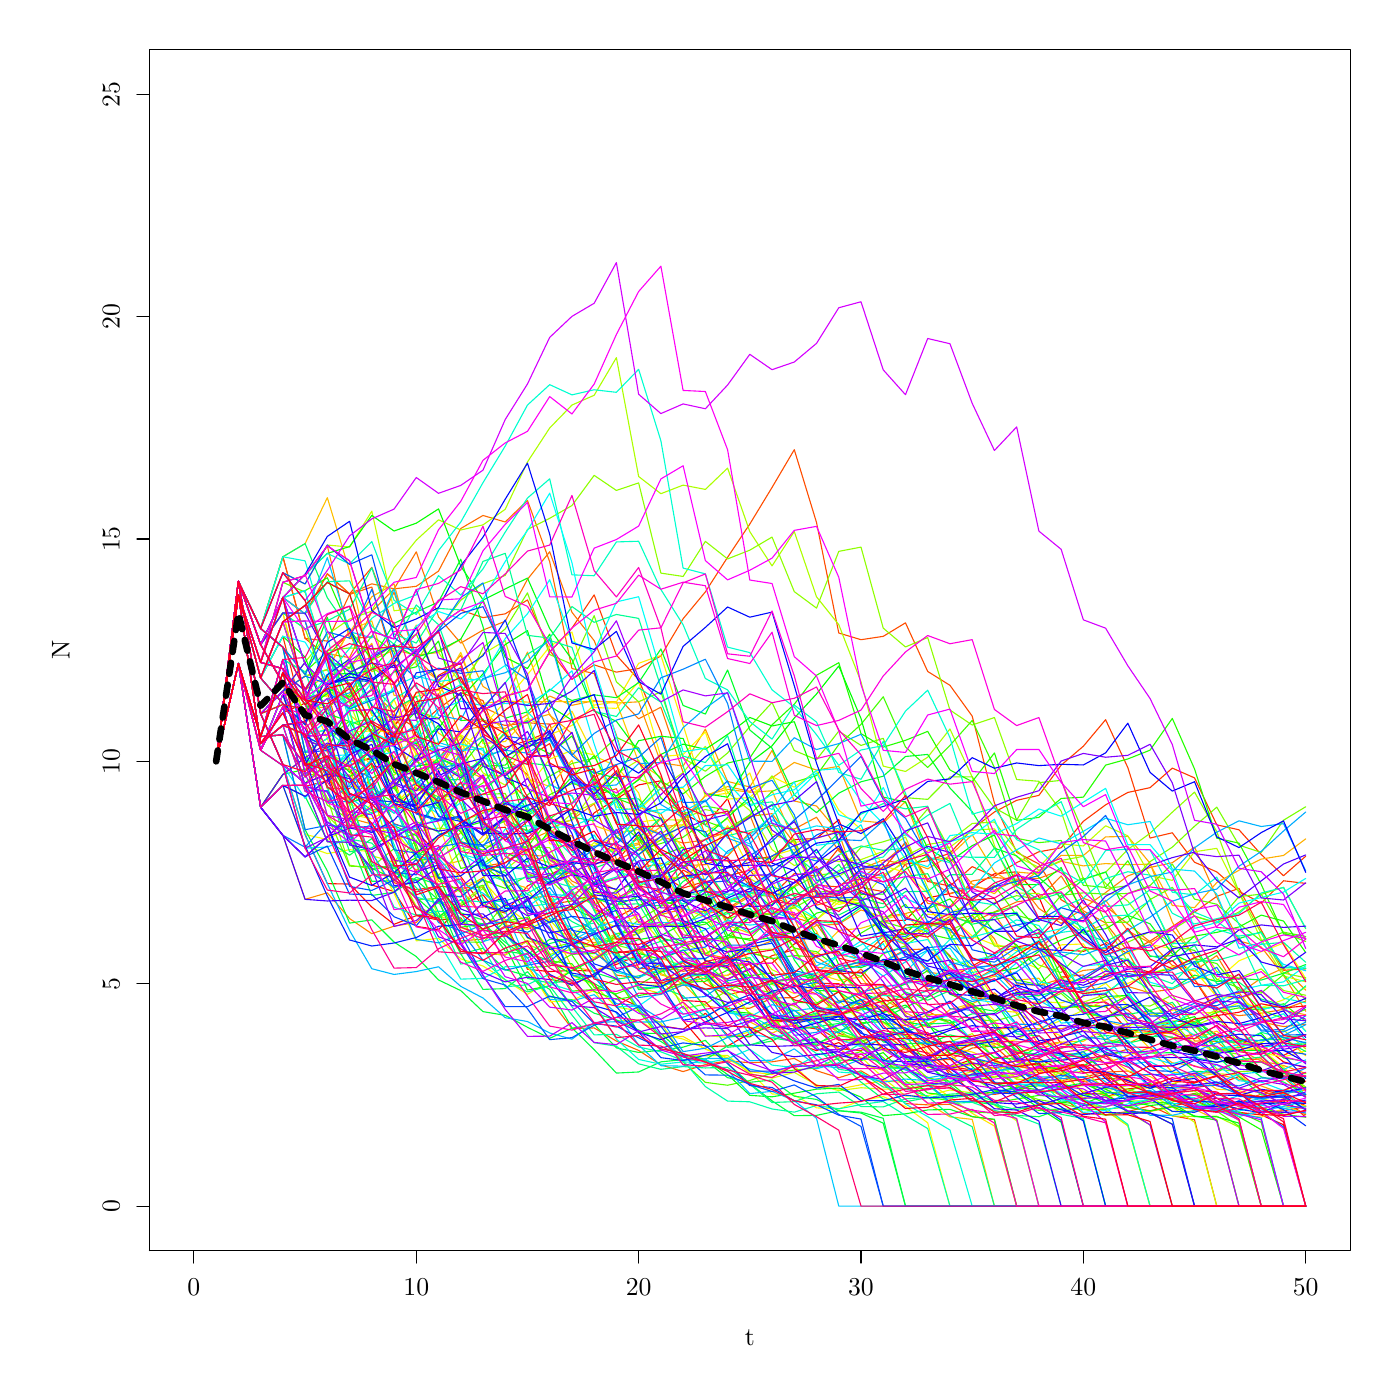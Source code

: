 % Created by tikzDevice version 0.9 on 2016-03-10 16:15:29
% !TEX encoding = UTF-8 Unicode
\documentclass{article}
\nonstopmode

\usepackage{tikz}

\usepackage[active,tightpage,psfixbb]{preview}

\PreviewEnvironment{pgfpicture}

\setlength\PreviewBorder{0pt}

\newcommand{\SweaveOpts}[1]{}  % do not interfere with LaTeX
\newcommand{\SweaveInput}[1]{} % because they are not real TeX commands
\newcommand{\Sexpr}[1]{}       % will only be parsed by R


\usepackage[utf8]{inputenc}
\usepackage{amsmath}
\usepackage{graphicx}
%\usepackage{bbold}
\usepackage{tikz}
%\usepackage{silence}
\usepackage{mdframed}
%\WarningFilter{mdframed}{You got a bad break}
\usepackage[colorinlistoftodos]{todonotes}
\usepackage{listings}
\usepackage{color}
\colorlet{exampcol}{blue!10}
\usepackage{multicol}
\usepackage{booktabs}

\title{BIO311: Population Ecology\\ \textit{Practical 10:\\ Stochasticity in Matrix Models\\ Population Viability Analysis\\ \& Metapopulation Dynamics.}}
\setlength\parindent{0pt}

\setcounter{tocdepth}{1} % Determines the depth of the table of contents;; 0:chapters, 1: chapters and sections, 2: chapters,sections and subsections

%\renewcommand{\theExercise}{\thechapter.\arabic{Exercise}}%

\setlength\parindent{0pt}

\begin{document}

\begin{tikzpicture}[x=1pt,y=1pt]
\definecolor{fillColor}{RGB}{255,255,255}
\path[use as bounding box,fill=fillColor,fill opacity=0.00] (0,0) rectangle (505.89,505.89);
\begin{scope}
\path[clip] (  0.00,  0.00) rectangle (505.89,505.89);
\definecolor{drawColor}{RGB}{0,0,0}

\path[draw=drawColor,line width= 0.4pt,line join=round,line cap=round] ( 70.07, 54.00) -- (471.82, 54.00);

\path[draw=drawColor,line width= 0.4pt,line join=round,line cap=round] ( 70.07, 54.00) -- ( 70.07, 49.50);

\path[draw=drawColor,line width= 0.4pt,line join=round,line cap=round] (150.42, 54.00) -- (150.42, 49.50);

\path[draw=drawColor,line width= 0.4pt,line join=round,line cap=round] (230.77, 54.00) -- (230.77, 49.50);

\path[draw=drawColor,line width= 0.4pt,line join=round,line cap=round] (311.12, 54.00) -- (311.12, 49.50);

\path[draw=drawColor,line width= 0.4pt,line join=round,line cap=round] (391.47, 54.00) -- (391.47, 49.50);

\path[draw=drawColor,line width= 0.4pt,line join=round,line cap=round] (471.82, 54.00) -- (471.82, 49.50);

\node[text=drawColor,anchor=base,inner sep=0pt, outer sep=0pt, scale=  0.93] at ( 70.07, 37.80) {0};

\node[text=drawColor,anchor=base,inner sep=0pt, outer sep=0pt, scale=  0.93] at (150.42, 37.80) {10};

\node[text=drawColor,anchor=base,inner sep=0pt, outer sep=0pt, scale=  0.93] at (230.77, 37.80) {20};

\node[text=drawColor,anchor=base,inner sep=0pt, outer sep=0pt, scale=  0.93] at (311.12, 37.80) {30};

\node[text=drawColor,anchor=base,inner sep=0pt, outer sep=0pt, scale=  0.93] at (391.47, 37.80) {40};

\node[text=drawColor,anchor=base,inner sep=0pt, outer sep=0pt, scale=  0.93] at (471.82, 37.80) {50};

\path[draw=drawColor,line width= 0.4pt,line join=round,line cap=round] ( 54.00, 70.07) -- ( 54.00,471.82);

\path[draw=drawColor,line width= 0.4pt,line join=round,line cap=round] ( 54.00, 70.07) -- ( 49.50, 70.07);

\path[draw=drawColor,line width= 0.4pt,line join=round,line cap=round] ( 54.00,150.42) -- ( 49.50,150.42);

\path[draw=drawColor,line width= 0.4pt,line join=round,line cap=round] ( 54.00,230.77) -- ( 49.50,230.77);

\path[draw=drawColor,line width= 0.4pt,line join=round,line cap=round] ( 54.00,311.12) -- ( 49.50,311.12);

\path[draw=drawColor,line width= 0.4pt,line join=round,line cap=round] ( 54.00,391.47) -- ( 49.50,391.47);

\path[draw=drawColor,line width= 0.4pt,line join=round,line cap=round] ( 54.00,471.82) -- ( 49.50,471.82);

\node[text=drawColor,rotate= 90.00,anchor=base,inner sep=0pt, outer sep=0pt, scale=  0.93] at ( 43.20, 70.07) {0};

\node[text=drawColor,rotate= 90.00,anchor=base,inner sep=0pt, outer sep=0pt, scale=  0.93] at ( 43.20,150.42) {5};

\node[text=drawColor,rotate= 90.00,anchor=base,inner sep=0pt, outer sep=0pt, scale=  0.93] at ( 43.20,230.77) {10};

\node[text=drawColor,rotate= 90.00,anchor=base,inner sep=0pt, outer sep=0pt, scale=  0.93] at ( 43.20,311.12) {15};

\node[text=drawColor,rotate= 90.00,anchor=base,inner sep=0pt, outer sep=0pt, scale=  0.93] at ( 43.20,391.47) {20};

\node[text=drawColor,rotate= 90.00,anchor=base,inner sep=0pt, outer sep=0pt, scale=  0.93] at ( 43.20,471.82) {25};

\path[draw=drawColor,line width= 0.4pt,line join=round,line cap=round] ( 54.00, 54.00) --
	(487.89, 54.00) --
	(487.89,487.89) --
	( 54.00,487.89) --
	( 54.00, 54.00);
\end{scope}
\begin{scope}
\path[clip] (  0.00,  0.00) rectangle (505.89,505.89);
\definecolor{drawColor}{RGB}{0,0,0}

\node[text=drawColor,anchor=base,inner sep=0pt, outer sep=0pt, scale=  0.93] at (270.95, 19.80) {t};

\node[text=drawColor,rotate= 90.00,anchor=base,inner sep=0pt, outer sep=0pt, scale=  0.93] at ( 25.20,270.95) {N};
\end{scope}
\begin{scope}
\path[clip] ( 54.00, 54.00) rectangle (487.89,487.89);
\definecolor{drawColor}{RGB}{255,0,0}

\path[draw=drawColor,line width= 0.4pt,line join=round,line cap=round] ( 78.11,230.77) --
	( 86.14,291.03) --
	( 94.18,237.20) --
	(102.21,248.34) --
	(110.25,251.80) --
	(118.28,228.43) --
	(126.32,227.92) --
	(134.35,216.79) --
	(142.39,212.10) --
	(150.42,222.12) --
	(158.46,221.12) --
	(166.49,233.74) --
	(174.52,240.02) --
	(182.56,224.72) --
	(190.60,217.15) --
	(198.63,202.93) --
	(206.67,200.34) --
	(214.70,212.16) --
	(222.73,217.15) --
	(230.77,222.26) --
	(238.81,223.74) --
	(246.84,211.94) --
	(254.88,207.82) --
	(262.91,217.31) --
	(270.94,195.34) --
	(278.98,196.33) --
	(287.01,202.47) --
	(295.05,202.91) --
	(303.09,209.70) --
	(311.12,189.86) --
	(319.15,173.04) --
	(327.19,173.36) --
	(335.22,181.45) --
	(343.26,183.01) --
	(351.30,185.24) --
	(359.33,190.13) --
	(367.37,190.86) --
	(375.40,181.80) --
	(383.44,162.72) --
	(391.47,162.12) --
	(399.51,164.88) --
	(407.54,156.71) --
	(415.57,154.58) --
	(423.61,162.49) --
	(431.64,151.99) --
	(439.68,139.39) --
	(447.71,130.06) --
	(455.75,128.47) --
	(463.79,122.18) --
	(471.82,120.08);
\definecolor{drawColor}{RGB}{255,8,0}

\path[draw=drawColor,line width= 0.4pt,line join=round,line cap=round] ( 78.11,230.77) --
	( 86.14,295.85) --
	( 94.18,248.00) --
	(102.21,229.64) --
	(110.25,222.85) --
	(118.28,226.24) --
	(126.32,205.96) --
	(134.35,186.09) --
	(142.39,183.74) --
	(150.42,171.16) --
	(158.46,169.90) --
	(166.49,178.57) --
	(174.52,182.57) --
	(182.56,172.52) --
	(190.60,155.65) --
	(198.63,154.80) --
	(206.67,155.22) --
	(214.70,155.01) --
	(222.73,157.38) --
	(230.77,160.73) --
	(238.81,148.33) --
	(246.84,137.14) --
	(254.88,127.75) --
	(262.91,127.92) --
	(270.94,132.46) --
	(278.98,135.00) --
	(287.01,129.09) --
	(295.05,126.23) --
	(303.09,129.17) --
	(311.12,123.48) --
	(319.15,122.43) --
	(327.19,127.18) --
	(335.22,120.76) --
	(343.26,120.17) --
	(351.30,123.14) --
	(359.33,121.65) --
	(367.37,122.39) --
	(375.40,123.42) --
	(383.44,119.08) --
	(391.47,110.84) --
	(399.51,110.51) --
	(407.54,105.81) --
	(415.57,104.52) --
	(423.61,106.09) --
	(431.64,108.12) --
	(439.68,109.05) --
	(447.71,103.95) --
	(455.75,102.98) --
	(463.79, 99.47) --
	(471.82, 70.07);
\definecolor{drawColor}{RGB}{255,15,0}

\path[draw=drawColor,line width= 0.4pt,line join=round,line cap=round] ( 78.11,230.77) --
	( 86.14,295.85) --
	( 94.18,248.00) --
	(102.21,229.64) --
	(110.25,204.33) --
	(118.28,186.59) --
	(126.32,186.43) --
	(134.35,178.12) --
	(142.39,171.89) --
	(150.42,175.01) --
	(158.46,173.45) --
	(166.49,174.23) --
	(174.52,161.38) --
	(182.56,160.83) --
	(190.60,165.92) --
	(198.63,152.11) --
	(206.67,150.35) --
	(214.70,153.38) --
	(222.73,145.91) --
	(230.77,142.18) --
	(238.81,135.22) --
	(246.84,133.95) --
	(254.88,139.74) --
	(262.91,131.91) --
	(270.94,131.19) --
	(278.98,136.47) --
	(287.01,137.15) --
	(295.05,138.60) --
	(303.09,141.45) --
	(311.12,141.91) --
	(319.15,147.41) --
	(327.19,139.17) --
	(335.22,128.32) --
	(343.26,120.57) --
	(351.30,119.19) --
	(359.33,119.88) --
	(367.37,113.59) --
	(375.40,107.15) --
	(383.44,107.42) --
	(391.47,109.25) --
	(399.51,109.37) --
	(407.54,112.45) --
	(415.57,113.04) --
	(423.61,112.75) --
	(431.64,112.89) --
	(439.68,113.96) --
	(447.71,116.90) --
	(455.75,112.10) --
	(463.79,110.30) --
	(471.82,106.29);
\definecolor{drawColor}{RGB}{255,23,0}

\path[draw=drawColor,line width= 0.4pt,line join=round,line cap=round] ( 78.11,230.77) --
	( 86.14,291.03) --
	( 94.18,237.20) --
	(102.21,243.83) --
	(110.25,240.51) --
	(118.28,221.56) --
	(126.32,215.72) --
	(134.35,222.55) --
	(142.39,208.25) --
	(150.42,205.36) --
	(158.46,197.01) --
	(166.49,189.13) --
	(174.52,178.41) --
	(182.56,175.95) --
	(190.60,185.75) --
	(198.63,189.71) --
	(206.67,193.92) --
	(214.70,177.15) --
	(222.73,174.36) --
	(230.77,178.55) --
	(238.81,182.04) --
	(246.84,167.02) --
	(254.88,153.04) --
	(262.91,153.46) --
	(270.94,157.64) --
	(278.98,157.87) --
	(287.01,164.77) --
	(295.05,168.62) --
	(303.09,159.65) --
	(311.12,157.66) --
	(319.15,165.74) --
	(327.19,166.47) --
	(335.22,168.68) --
	(343.26,160.50) --
	(351.30,145.36) --
	(359.33,144.73) --
	(367.37,147.04) --
	(375.40,140.37) --
	(383.44,128.71) --
	(391.47,128.16) --
	(399.51,121.44) --
	(407.54,113.59) --
	(415.57,114.02) --
	(423.61,110.64) --
	(431.64,108.40) --
	(439.68,104.82) --
	(447.71,103.18) --
	(455.75,104.00) --
	(463.79,104.49) --
	(471.82,106.04);
\definecolor{drawColor}{RGB}{255,31,0}

\path[draw=drawColor,line width= 0.4pt,line join=round,line cap=round] ( 78.11,230.77) --
	( 86.14,266.12) --
	( 94.18,234.79) --
	(102.21,254.99) --
	(110.25,231.86) --
	(118.28,226.77) --
	(126.32,229.31) --
	(134.35,232.27) --
	(142.39,243.65) --
	(150.42,251.39) --
	(158.46,234.57) --
	(166.49,207.73) --
	(174.52,206.24) --
	(182.56,206.98) --
	(190.60,190.22) --
	(198.63,186.27) --
	(206.67,191.36) --
	(214.70,180.15) --
	(222.73,162.17) --
	(230.77,161.18) --
	(238.81,150.70) --
	(246.84,149.87) --
	(254.88,154.53) --
	(262.91,152.20) --
	(270.94,155.57) --
	(278.98,160.59) --
	(287.01,162.68) --
	(295.05,150.62) --
	(303.09,150.43) --
	(311.12,144.73) --
	(319.15,140.41) --
	(327.19,144.46) --
	(335.22,148.22) --
	(343.26,152.45) --
	(351.30,156.76) --
	(359.33,161.36) --
	(367.37,163.72) --
	(375.40,165.03) --
	(383.44,157.55) --
	(391.47,142.75) --
	(399.51,142.21) --
	(407.54,133.80) --
	(415.57,133.20) --
	(423.61,136.86) --
	(431.64,136.79) --
	(439.68,132.01) --
	(447.71,130.06) --
	(455.75,126.69) --
	(463.79,124.51) --
	(471.82,128.55);
\definecolor{drawColor}{RGB}{255,38,0}

\path[draw=drawColor,line width= 0.4pt,line join=round,line cap=round] ( 78.11,230.77) --
	( 86.14,266.12) --
	( 94.18,234.79) --
	(102.21,250.46) --
	(110.25,221.71) --
	(118.28,223.77) --
	(126.32,230.79) --
	(134.35,231.53) --
	(142.39,244.05) --
	(150.42,251.21) --
	(158.46,261.83) --
	(166.49,266.28) --
	(174.52,240.72) --
	(182.56,235.81) --
	(190.60,238.27) --
	(198.63,241.51) --
	(206.67,227.58) --
	(214.70,219.22) --
	(222.73,227.41) --
	(230.77,212.10) --
	(238.81,189.21) --
	(246.84,173.62) --
	(254.88,158.52) --
	(262.91,156.71) --
	(270.94,157.62) --
	(278.98,146.70) --
	(287.01,135.30) --
	(295.05,134.07) --
	(303.09,126.95) --
	(311.12,126.26) --
	(319.15,131.13) --
	(327.19,124.36) --
	(335.22,123.69) --
	(343.26,128.34) --
	(351.30,121.88) --
	(359.33,119.88) --
	(367.37,120.88) --
	(375.40,121.73) --
	(383.44,117.59) --
	(391.47,115.04) --
	(399.51,116.32) --
	(407.54,115.68) --
	(415.57,110.50) --
	(423.61,108.99) --
	(431.64,110.79) --
	(439.68,106.98) --
	(447.71,105.23) --
	(455.75,107.05) --
	(463.79,108.03) --
	(471.82,103.03);
\definecolor{drawColor}{RGB}{255,46,0}

\path[draw=drawColor,line width= 0.4pt,line join=round,line cap=round] ( 78.11,230.77) --
	( 86.14,291.03) --
	( 94.18,260.90) --
	(102.21,275.97) --
	(110.25,244.43) --
	(118.28,220.91) --
	(126.32,220.93) --
	(134.35,228.89) --
	(142.39,229.11) --
	(150.42,241.72) --
	(158.46,223.23) --
	(166.49,221.08) --
	(174.52,230.21) --
	(182.56,225.65) --
	(190.60,232.10) --
	(198.63,237.21) --
	(206.67,214.84) --
	(214.70,193.94) --
	(222.73,194.59) --
	(230.77,204.20) --
	(238.81,189.87) --
	(246.84,184.99) --
	(254.88,187.43) --
	(262.91,172.24) --
	(270.94,157.27) --
	(278.98,145.22) --
	(287.01,134.53) --
	(295.05,134.79) --
	(303.09,130.00) --
	(311.12,128.18) --
	(319.15,132.23) --
	(327.19,131.85) --
	(335.22,127.58) --
	(343.26,117.61) --
	(351.30,117.38) --
	(359.33,118.76) --
	(367.37,120.59) --
	(375.40,119.67) --
	(383.44,120.13) --
	(391.47,121.24) --
	(399.51,117.01) --
	(407.54,109.14) --
	(415.57,109.86) --
	(423.61,112.66) --
	(431.64,114.55) --
	(439.68,117.09) --
	(447.71,112.47) --
	(455.75,111.68) --
	(463.79,109.06) --
	(471.82,102.20);
\definecolor{drawColor}{RGB}{255,54,0}

\path[draw=drawColor,line width= 0.4pt,line join=round,line cap=round] ( 78.11,230.77) --
	( 86.14,291.03) --
	( 94.18,260.90) --
	(102.21,251.66) --
	(110.25,244.04) --
	(118.28,262.07) --
	(126.32,239.48) --
	(134.35,237.97) --
	(142.39,247.66) --
	(150.42,242.81) --
	(158.46,249.86) --
	(166.49,255.59) --
	(174.52,252.73) --
	(182.56,232.11) --
	(190.60,226.00) --
	(198.63,210.06) --
	(206.67,207.71) --
	(214.70,198.93) --
	(222.73,194.41) --
	(230.77,187.64) --
	(238.81,183.03) --
	(246.84,191.47) --
	(254.88,187.25) --
	(262.91,189.36) --
	(270.94,191.47) --
	(278.98,181.70) --
	(287.01,178.65) --
	(295.05,186.02) --
	(303.09,185.40) --
	(311.12,191.83) --
	(319.15,191.83) --
	(327.19,201.57) --
	(335.22,187.37) --
	(343.26,185.74) --
	(351.30,192.73) --
	(359.33,189.24) --
	(367.37,194.17) --
	(375.40,198.09) --
	(383.44,199.53) --
	(391.47,209.11) --
	(399.51,215.06) --
	(407.54,219.54) --
	(415.57,221.27) --
	(423.61,228.33) --
	(431.64,224.80) --
	(439.68,207.83) --
	(447.71,206.04) --
	(455.75,197.11) --
	(463.79,189.45) --
	(471.82,196.50);
\definecolor{drawColor}{RGB}{255,61,0}

\path[draw=drawColor,line width= 0.4pt,line join=round,line cap=round] ( 78.11,230.77) --
	( 86.14,295.85) --
	( 94.18,278.77) --
	(102.21,304.69) --
	(110.25,275.20) --
	(118.28,268.81) --
	(126.32,277.34) --
	(134.35,258.26) --
	(142.39,227.49) --
	(150.42,225.82) --
	(158.46,230.81) --
	(166.49,240.98) --
	(174.52,249.16) --
	(182.56,254.25) --
	(190.60,256.59) --
	(198.63,270.25) --
	(206.67,278.89) --
	(214.70,290.93) --
	(222.73,269.17) --
	(230.77,260.24) --
	(238.81,241.47) --
	(246.84,213.95) --
	(254.88,195.08) --
	(262.91,194.84) --
	(270.94,185.96) --
	(278.98,182.29) --
	(287.01,190.19) --
	(295.05,189.41) --
	(303.09,199.38) --
	(311.12,185.22) --
	(319.15,183.71) --
	(327.19,193.62) --
	(335.22,194.85) --
	(343.26,197.56) --
	(351.30,206.29) --
	(359.33,212.47) --
	(367.37,216.69) --
	(375.40,218.48) --
	(383.44,229.39) --
	(391.47,236.24) --
	(399.51,245.83) --
	(407.54,228.51) --
	(415.57,203.06) --
	(423.61,204.96) --
	(431.64,194.32) --
	(439.68,190.83) --
	(447.71,183.82) --
	(455.75,179.54) --
	(463.79,187.62) --
	(471.82,186.67);
\definecolor{drawColor}{RGB}{255,69,0}

\path[draw=drawColor,line width= 0.4pt,line join=round,line cap=round] ( 78.11,230.77) --
	( 86.14,291.03) --
	( 94.18,260.90) --
	(102.21,281.19) --
	(110.25,281.49) --
	(118.28,255.98) --
	(126.32,227.98) --
	(134.35,206.48) --
	(142.39,186.94) --
	(150.42,184.39) --
	(158.46,185.66) --
	(166.49,185.02) --
	(174.52,185.34) --
	(182.56,171.37) --
	(190.60,170.65) --
	(198.63,179.08) --
	(206.67,180.33) --
	(214.70,182.64) --
	(222.73,173.41) --
	(230.77,156.06) --
	(238.81,155.36) --
	(246.84,157.99) --
	(254.88,150.38) --
	(262.91,146.32) --
	(270.94,148.35) --
	(278.98,138.03) --
	(287.01,136.13) --
	(295.05,138.85) --
	(303.09,132.58) --
	(311.12,129.55) --
	(319.15,132.66) --
	(327.19,126.64) --
	(335.22,124.04) --
	(343.26,118.74) --
	(351.30,110.92) --
	(359.33,110.42) --
	(367.37,111.75) --
	(375.40,114.36) --
	(383.44,109.90) --
	(391.47,103.54) --
	(399.51,103.11) --
	(407.54,104.21) --
	(415.57,106.35) --
	(423.61,102.70) --
	(431.64,101.27) --
	(439.68, 70.07) --
	(447.71, 70.07) --
	(455.75, 70.07) --
	(463.79, 70.07) --
	(471.82, 70.07);
\definecolor{drawColor}{RGB}{255,77,0}

\path[draw=drawColor,line width= 0.4pt,line join=round,line cap=round] ( 78.11,230.77) --
	( 86.14,291.03) --
	( 94.18,266.53) --
	(102.21,290.03) --
	(110.25,284.04) --
	(118.28,298.56) --
	(126.32,291.30) --
	(134.35,300.86) --
	(142.39,279.58) --
	(150.42,269.54) --
	(158.46,279.93) --
	(166.49,285.46) --
	(174.52,282.70) --
	(182.56,284.08) --
	(190.60,289.09) --
	(198.63,270.87) --
	(206.67,260.39) --
	(214.70,265.63) --
	(222.73,263.01) --
	(230.77,264.32) --
	(238.81,268.84) --
	(246.84,282.30) --
	(254.88,292.01) --
	(262.91,304.52) --
	(270.94,316.52) --
	(278.98,329.76) --
	(287.01,343.39) --
	(295.05,317.07) --
	(303.09,277.15) --
	(311.12,274.73) --
	(319.15,275.94) --
	(327.19,280.82) --
	(335.22,263.26) --
	(343.26,258.25) --
	(351.30,247.12) --
	(359.33,215.71) --
	(367.37,197.89) --
	(375.40,193.69) --
	(383.44,180.76) --
	(391.47,176.13) --
	(399.51,165.50) --
	(407.54,161.30) --
	(415.57,165.85) --
	(423.61,171.06) --
	(431.64,176.32) --
	(439.68,181.98) --
	(447.71,184.87) --
	(455.75,169.78) --
	(463.79,155.27) --
	(471.82,155.77);
\definecolor{drawColor}{RGB}{255,84,0}

\path[draw=drawColor,line width= 0.4pt,line join=round,line cap=round] ( 78.11,230.77) --
	( 86.14,291.03) --
	( 94.18,260.90) --
	(102.21,251.66) --
	(110.25,239.31) --
	(118.28,224.60) --
	(126.32,216.80) --
	(134.35,224.65) --
	(142.39,228.62) --
	(150.42,226.64) --
	(158.46,231.81) --
	(166.49,241.96) --
	(174.52,245.61) --
	(182.56,243.78) --
	(190.60,244.70) --
	(198.63,244.24) --
	(206.67,223.55) --
	(214.70,218.22) --
	(222.73,220.89) --
	(230.77,201.58) --
	(238.81,182.23) --
	(246.84,166.76) --
	(254.88,152.99) --
	(262.91,141.37) --
	(270.94,141.58) --
	(278.98,145.24) --
	(287.01,145.40) --
	(295.05,149.30) --
	(303.09,149.44) --
	(311.12,155.72) --
	(319.15,146.50) --
	(327.19,145.43) --
	(335.22,140.52) --
	(343.26,136.25) --
	(351.30,130.24) --
	(359.33,128.90) --
	(367.37,125.31) --
	(375.40,115.55) --
	(383.44,115.41) --
	(391.47,116.69) --
	(399.51,118.47) --
	(407.54,118.87) --
	(415.57,115.16) --
	(423.61,113.83) --
	(431.64,118.05) --
	(439.68,118.33) --
	(447.71,112.41) --
	(455.75,111.02) --
	(463.79,106.74) --
	(471.82,105.21);
\definecolor{drawColor}{RGB}{255,92,0}

\path[draw=drawColor,line width= 0.4pt,line join=round,line cap=round] ( 78.11,230.77) --
	( 86.14,295.85) --
	( 94.18,278.77) --
	(102.21,304.69) --
	(110.25,275.20) --
	(118.28,274.23) --
	(126.32,291.09) --
	(134.35,293.75) --
	(142.39,265.70) --
	(150.42,236.67) --
	(158.46,233.50) --
	(166.49,215.32) --
	(174.52,192.81) --
	(182.56,194.18) --
	(190.60,200.01) --
	(198.63,181.77) --
	(206.67,166.00) --
	(214.70,163.80) --
	(222.73,153.55) --
	(230.77,152.45) --
	(238.81,157.39) --
	(246.84,154.92) --
	(254.88,156.16) --
	(262.91,157.83) --
	(270.94,161.57) --
	(278.98,159.70) --
	(287.01,149.79) --
	(295.05,146.69) --
	(303.09,138.90) --
	(311.12,127.94) --
	(319.15,120.31) --
	(327.19,120.24) --
	(335.22,122.93) --
	(343.26,122.98) --
	(351.30,127.19) --
	(359.33,127.95) --
	(367.37,120.66) --
	(375.40,119.09) --
	(383.44,119.88) --
	(391.47,120.81) --
	(399.51,124.36) --
	(407.54,126.79) --
	(415.57,121.52) --
	(423.61,113.13) --
	(431.64,112.66) --
	(439.68,107.76) --
	(447.71,107.37) --
	(455.75,110.57) --
	(463.79,111.00) --
	(471.82,105.89);
\definecolor{drawColor}{RGB}{255,99,0}

\path[draw=drawColor,line width= 0.4pt,line join=round,line cap=round] ( 78.11,230.77) --
	( 86.14,291.03) --
	( 94.18,260.90) --
	(102.21,281.19) --
	(110.25,287.12) --
	(118.28,268.60) --
	(126.32,235.56) --
	(134.35,238.48) --
	(142.39,224.93) --
	(150.42,198.83) --
	(158.46,182.47) --
	(166.49,165.88) --
	(174.52,166.55) --
	(182.56,171.30) --
	(190.60,157.00) --
	(198.63,144.76) --
	(206.67,134.23) --
	(214.70,134.45) --
	(222.73,129.70) --
	(230.77,126.32) --
	(238.81,121.10) --
	(246.84,118.67) --
	(254.88,121.20) --
	(262.91,122.55) --
	(270.94,121.87) --
	(278.98,122.21) --
	(287.01,123.43) --
	(295.05,118.99) --
	(303.09,116.44) --
	(311.12,118.96) --
	(319.15,114.21) --
	(327.19,107.09) --
	(335.22,106.65) --
	(343.26,106.87) --
	(351.30,102.36) --
	(359.33,101.30) --
	(367.37, 70.07) --
	(375.40, 70.07) --
	(383.44, 70.07) --
	(391.47, 70.07) --
	(399.51, 70.07) --
	(407.54, 70.07) --
	(415.57, 70.07) --
	(423.61, 70.07) --
	(431.64, 70.07) --
	(439.68, 70.07) --
	(447.71, 70.07) --
	(455.75, 70.07) --
	(463.79, 70.07) --
	(471.82, 70.07);
\definecolor{drawColor}{RGB}{255,107,0}

\path[draw=drawColor,line width= 0.4pt,line join=round,line cap=round] ( 78.11,230.77) --
	( 86.14,291.03) --
	( 94.18,266.53) --
	(102.21,290.03) --
	(110.25,284.04) --
	(118.28,298.56) --
	(126.32,291.30) --
	(134.35,294.93) --
	(142.39,293.11) --
	(150.42,294.02) --
	(158.46,299.53) --
	(166.49,314.91) --
	(174.52,319.62) --
	(182.56,317.27) --
	(190.60,325.05) --
	(198.63,302.90) --
	(206.67,264.31) --
	(214.70,262.49) --
	(222.73,240.22) --
	(230.77,214.21) --
	(238.81,211.82) --
	(246.84,195.89) --
	(254.88,176.46) --
	(262.91,177.61) --
	(270.94,182.68) --
	(278.98,166.87) --
	(287.01,167.17) --
	(295.05,160.03) --
	(303.09,154.92) --
	(311.12,157.47) --
	(319.15,158.52) --
	(327.19,162.64) --
	(335.22,163.03) --
	(343.26,156.14) --
	(351.30,151.28) --
	(359.33,155.90) --
	(367.37,147.47) --
	(375.40,146.02) --
	(383.44,152.88) --
	(391.47,153.58) --
	(399.51,143.24) --
	(407.54,140.89) --
	(415.57,133.46) --
	(423.61,130.82) --
	(431.64,132.14) --
	(439.68,124.09) --
	(447.71,122.52) --
	(455.75,123.31) --
	(463.79,116.56) --
	(471.82,109.69);
\definecolor{drawColor}{RGB}{255,115,0}

\path[draw=drawColor,line width= 0.4pt,line join=round,line cap=round] ( 78.11,230.77) --
	( 86.14,266.12) --
	( 94.18,239.74) --
	(102.21,262.83) --
	(110.25,256.32) --
	(118.28,269.65) --
	(126.32,268.25) --
	(134.35,284.86) --
	(142.39,293.07) --
	(150.42,306.48) --
	(158.46,282.93) --
	(166.49,273.50) --
	(174.52,278.22) --
	(182.56,281.39) --
	(190.60,296.58) --
	(198.63,306.50) --
	(206.67,284.65) --
	(214.70,274.39) --
	(222.73,254.52) --
	(230.77,246.14) --
	(238.81,250.33) --
	(246.84,226.80) --
	(254.88,203.92) --
	(262.91,204.74) --
	(270.94,211.42) --
	(278.98,191.43) --
	(287.01,174.35) --
	(295.05,171.93) --
	(303.09,160.81) --
	(311.12,159.61) --
	(319.15,167.42) --
	(327.19,168.38) --
	(335.22,170.52) --
	(343.26,174.69) --
	(351.30,172.60) --
	(359.33,176.39) --
	(367.37,179.98) --
	(375.40,181.10) --
	(383.44,189.38) --
	(391.47,176.76) --
	(399.51,172.36) --
	(407.54,162.08) --
	(415.57,147.38) --
	(423.61,148.45) --
	(431.64,152.02) --
	(439.68,140.56) --
	(447.71,138.89) --
	(455.75,139.73) --
	(463.79,141.16) --
	(471.82,144.15);
\definecolor{drawColor}{RGB}{255,122,0}

\path[draw=drawColor,line width= 0.4pt,line join=round,line cap=round] ( 78.11,230.77) --
	( 86.14,291.03) --
	( 94.18,266.53) --
	(102.21,295.48) --
	(110.25,297.88) --
	(118.28,308.63) --
	(126.32,275.13) --
	(134.35,275.76) --
	(142.39,291.88) --
	(150.42,268.07) --
	(158.46,260.05) --
	(166.49,269.16) --
	(174.52,250.39) --
	(182.56,246.67) --
	(190.60,235.75) --
	(198.63,206.54) --
	(206.67,209.73) --
	(214.70,215.41) --
	(222.73,195.40) --
	(230.77,192.28) --
	(238.81,193.84) --
	(246.84,193.06) --
	(254.88,193.45) --
	(262.91,196.55) --
	(270.94,204.99) --
	(278.98,207.60) --
	(287.01,206.30) --
	(295.05,210.59) --
	(303.09,198.38) --
	(311.12,191.91) --
	(319.15,195.14) --
	(327.19,193.52) --
	(335.22,179.44) --
	(343.26,178.26) --
	(351.30,187.56) --
	(359.33,188.79) --
	(367.37,188.18) --
	(375.40,188.48) --
	(383.44,191.49) --
	(391.47,181.28) --
	(399.51,178.43) --
	(407.54,172.00) --
	(415.57,165.56) --
	(423.61,157.02) --
	(431.64,155.02) --
	(439.68,160.59) --
	(447.71,147.20) --
	(455.75,136.59) --
	(463.79,134.94) --
	(471.82,135.76);
\definecolor{drawColor}{RGB}{255,130,0}

\path[draw=drawColor,line width= 0.4pt,line join=round,line cap=round] ( 78.11,230.77) --
	( 86.14,266.12) --
	( 94.18,234.79) --
	(102.21,254.99) --
	(110.25,231.86) --
	(118.28,226.77) --
	(126.32,210.27) --
	(134.35,208.14) --
	(142.39,199.22) --
	(150.42,191.37) --
	(158.46,198.56) --
	(166.49,204.96) --
	(174.52,212.29) --
	(182.56,215.89) --
	(190.60,196.76) --
	(198.63,196.52) --
	(206.67,187.52) --
	(214.70,183.80) --
	(222.73,194.91) --
	(230.77,198.90) --
	(238.81,203.58) --
	(246.84,201.24) --
	(254.88,202.41) --
	(262.91,205.35) --
	(270.94,210.92) --
	(278.98,211.87) --
	(287.01,201.19) --
	(295.05,178.81) --
	(303.09,181.00) --
	(311.12,188.69) --
	(319.15,194.02) --
	(327.19,201.06) --
	(335.22,188.20) --
	(343.26,182.89) --
	(351.30,185.55) --
	(359.33,184.22) --
	(367.37,187.93) --
	(375.40,177.63) --
	(383.44,172.23) --
	(391.47,177.68) --
	(399.51,183.35) --
	(407.54,189.35) --
	(415.57,192.44) --
	(423.61,194.14) --
	(431.64,199.79) --
	(439.68,181.67) --
	(447.71,165.87) --
	(455.75,163.69) --
	(463.79,153.44) --
	(471.82,140.46);
\definecolor{drawColor}{RGB}{255,138,0}

\path[draw=drawColor,line width= 0.4pt,line join=round,line cap=round] ( 78.11,230.77) --
	( 86.14,266.12) --
	( 94.18,214.19) --
	(102.21,204.06) --
	(110.25,180.91) --
	(118.28,183.27) --
	(126.32,173.97) --
	(134.35,168.49) --
	(142.39,171.23) --
	(150.42,172.55) --
	(158.46,180.03) --
	(166.49,184.79) --
	(174.52,174.21) --
	(182.56,171.96) --
	(190.60,181.33) --
	(198.63,182.19) --
	(206.67,168.34) --
	(214.70,165.17) --
	(222.73,166.76) --
	(230.77,168.54) --
	(238.81,175.45) --
	(246.84,177.32) --
	(254.88,176.39) --
	(262.91,179.69) --
	(270.94,183.72) --
	(278.98,181.71) --
	(287.01,185.70) --
	(295.05,192.79) --
	(303.09,180.51) --
	(311.12,178.54) --
	(319.15,171.68) --
	(327.19,165.44) --
	(335.22,171.13) --
	(343.26,173.42) --
	(351.30,175.02) --
	(359.33,166.68) --
	(367.37,150.36) --
	(375.40,149.76) --
	(383.44,152.19) --
	(391.47,155.23) --
	(399.51,155.97) --
	(407.54,149.42) --
	(415.57,147.09) --
	(423.61,142.67) --
	(431.64,129.74) --
	(439.68,129.61) --
	(447.71,122.53) --
	(455.75,122.09) --
	(463.79,118.55) --
	(471.82,110.13);
\definecolor{drawColor}{RGB}{255,145,0}

\path[draw=drawColor,line width= 0.4pt,line join=round,line cap=round] ( 78.11,230.77) --
	( 86.14,295.85) --
	( 94.18,272.95) --
	(102.21,258.99) --
	(110.25,226.23) --
	(118.28,225.46) --
	(126.32,225.85) --
	(134.35,206.98) --
	(142.39,202.39) --
	(150.42,204.68) --
	(158.46,187.49) --
	(166.49,183.96) --
	(174.52,188.78) --
	(182.56,195.67) --
	(190.60,201.99) --
	(198.63,205.58) --
	(206.67,203.79) --
	(214.70,188.56) --
	(222.73,184.15) --
	(230.77,172.46) --
	(238.81,170.76) --
	(246.84,176.99) --
	(254.88,161.33) --
	(262.91,159.50) --
	(270.94,162.81) --
	(278.98,165.94) --
	(287.01,166.92) --
	(295.05,171.51) --
	(303.09,171.90) --
	(311.12,177.08) --
	(319.15,174.49) --
	(327.19,175.78) --
	(335.22,177.95) --
	(343.26,169.12) --
	(351.30,166.48) --
	(359.33,175.62) --
	(367.37,163.58) --
	(375.40,162.57) --
	(383.44,170.52) --
	(391.47,174.26) --
	(399.51,180.57) --
	(407.54,169.55) --
	(415.57,165.15) --
	(423.61,169.90) --
	(431.64,160.40) --
	(439.68,145.75) --
	(447.71,146.90) --
	(455.75,152.43) --
	(463.79,156.03) --
	(471.82,148.09);
\definecolor{drawColor}{RGB}{255,153,0}

\path[draw=drawColor,line width= 0.4pt,line join=round,line cap=round] ( 78.11,230.77) --
	( 86.14,295.85) --
	( 94.18,248.00) --
	(102.21,256.07) --
	(110.25,261.58) --
	(118.28,263.91) --
	(126.32,278.16) --
	(134.35,256.25) --
	(142.39,248.52) --
	(150.42,230.61) --
	(158.46,227.78) --
	(166.49,241.92) --
	(174.52,243.44) --
	(182.56,242.68) --
	(190.60,247.66) --
	(198.63,254.38) --
	(206.67,251.02) --
	(214.70,252.70) --
	(222.73,251.86) --
	(230.77,252.28) --
	(238.81,230.23) --
	(246.84,229.08) --
	(254.88,242.42) --
	(262.91,223.52) --
	(270.94,221.52) --
	(278.98,234.72) --
	(287.01,216.45) --
	(295.05,214.64) --
	(303.09,205.10) --
	(311.12,181.53) --
	(319.15,167.72) --
	(327.19,164.59) --
	(335.22,154.67) --
	(343.26,153.37) --
	(351.30,147.99) --
	(359.33,134.34) --
	(367.37,134.09) --
	(375.40,134.22) --
	(383.44,134.15) --
	(391.47,135.90) --
	(399.51,130.31) --
	(407.54,128.79) --
	(415.57,132.71) --
	(423.61,132.40) --
	(431.64,135.86) --
	(439.68,126.40) --
	(447.71,126.67) --
	(455.75,122.46) --
	(463.79,120.88) --
	(471.82,117.99);
\definecolor{drawColor}{RGB}{255,161,0}

\path[draw=drawColor,line width= 0.4pt,line join=round,line cap=round] ( 78.11,230.77) --
	( 86.14,295.85) --
	( 94.18,248.00) --
	(102.21,251.30) --
	(110.25,249.65) --
	(118.28,250.47) --
	(126.32,254.87) --
	(134.35,267.28) --
	(142.39,271.06) --
	(150.42,269.17) --
	(158.46,270.12) --
	(166.49,274.97) --
	(174.52,257.85) --
	(182.56,253.00) --
	(190.60,270.25) --
	(198.63,247.45) --
	(206.67,240.85) --
	(214.70,223.35) --
	(222.73,199.00) --
	(230.77,200.71) --
	(238.81,210.24) --
	(246.84,195.51) --
	(254.88,175.73) --
	(262.91,177.06) --
	(270.94,182.00) --
	(278.98,182.50) --
	(287.01,174.16) --
	(295.05,156.34) --
	(303.09,155.80) --
	(311.12,145.76) --
	(319.15,145.06) --
	(327.19,140.00) --
	(335.22,135.84) --
	(343.26,139.69) --
	(351.30,143.18) --
	(359.33,147.14) --
	(367.37,139.66) --
	(375.40,128.44) --
	(383.44,129.30) --
	(391.47,124.61) --
	(399.51,121.66) --
	(407.54,124.52) --
	(415.57,127.33) --
	(423.61,121.84) --
	(431.64,120.81) --
	(439.68,117.66) --
	(447.71,115.95) --
	(455.75,113.47) --
	(463.79,110.63) --
	(471.82,112.05);
\definecolor{drawColor}{RGB}{255,168,0}

\path[draw=drawColor,line width= 0.4pt,line join=round,line cap=round] ( 78.11,230.77) --
	( 86.14,295.85) --
	( 94.18,272.95) --
	(102.21,258.99) --
	(110.25,252.80) --
	(118.28,270.76) --
	(126.32,277.12) --
	(134.35,290.25) --
	(142.39,294.86) --
	(150.42,265.80) --
	(158.46,260.07) --
	(166.49,239.86) --
	(174.52,232.90) --
	(182.56,240.76) --
	(190.60,245.58) --
	(198.63,247.83) --
	(206.67,233.92) --
	(214.70,224.99) --
	(222.73,229.46) --
	(230.77,208.30) --
	(238.81,204.50) --
	(246.84,210.01) --
	(254.88,218.23) --
	(262.91,221.66) --
	(270.94,219.95) --
	(278.98,224.81) --
	(287.01,230.38) --
	(295.05,227.60) --
	(303.09,228.99) --
	(311.12,209.29) --
	(319.15,208.50) --
	(327.19,216.24) --
	(335.22,195.19) --
	(343.26,195.82) --
	(351.30,186.45) --
	(359.33,182.95) --
	(367.37,190.79) --
	(375.40,190.05) --
	(383.44,196.79) --
	(391.47,196.77) --
	(399.51,203.48) --
	(407.54,203.65) --
	(415.57,193.94) --
	(423.61,172.66) --
	(431.64,159.81) --
	(439.68,146.49) --
	(447.71,145.03) --
	(455.75,147.77) --
	(463.79,140.84) --
	(471.82,139.20);
\definecolor{drawColor}{RGB}{255,176,0}

\path[draw=drawColor,line width= 0.4pt,line join=round,line cap=round] ( 78.11,230.77) --
	( 86.14,291.03) --
	( 94.18,237.20) --
	(102.21,248.34) --
	(110.25,256.59) --
	(118.28,262.03) --
	(126.32,264.40) --
	(134.35,273.41) --
	(142.39,244.93) --
	(150.42,220.21) --
	(158.46,220.75) --
	(166.49,228.43) --
	(174.52,224.59) --
	(182.56,207.78) --
	(190.60,205.93) --
	(198.63,197.04) --
	(206.67,189.37) --
	(214.70,196.42) --
	(222.73,199.32) --
	(230.77,201.30) --
	(238.81,207.18) --
	(246.84,207.87) --
	(254.88,218.52) --
	(262.91,220.67) --
	(270.94,219.60) --
	(278.98,220.13) --
	(287.01,201.88) --
	(295.05,182.09) --
	(303.09,183.03) --
	(311.12,188.50) --
	(319.15,188.90) --
	(327.19,194.97) --
	(335.22,191.93) --
	(343.26,196.71) --
	(351.30,204.26) --
	(359.33,190.93) --
	(367.37,185.56) --
	(375.40,191.35) --
	(383.44,194.66) --
	(391.47,193.00) --
	(399.51,193.83) --
	(407.54,193.42) --
	(415.57,193.63) --
	(423.61,178.71) --
	(431.64,177.91) --
	(439.68,186.97) --
	(447.71,191.43) --
	(455.75,195.45) --
	(463.79,196.77) --
	(471.82,202.76);
\definecolor{drawColor}{RGB}{255,184,0}

\path[draw=drawColor,line width= 0.4pt,line join=round,line cap=round] ( 78.11,230.77) --
	( 86.14,291.03) --
	( 94.18,260.90) --
	(102.21,281.19) --
	(110.25,287.12) --
	(118.28,268.60) --
	(126.32,258.44) --
	(134.35,240.44) --
	(142.39,232.55) --
	(150.42,216.63) --
	(158.46,193.05) --
	(166.49,194.83) --
	(174.52,203.85) --
	(182.56,209.68) --
	(190.60,196.79) --
	(198.63,194.05) --
	(206.67,186.44) --
	(214.70,179.20) --
	(222.73,182.82) --
	(230.77,167.65) --
	(238.81,153.59) --
	(246.84,151.80) --
	(254.88,154.89) --
	(262.91,147.28) --
	(270.94,134.58) --
	(278.98,133.93) --
	(287.01,135.96) --
	(295.05,138.35) --
	(303.09,138.97) --
	(311.12,144.15) --
	(319.15,136.29) --
	(327.19,135.31) --
	(335.22,139.29) --
	(343.26,139.13) --
	(351.30,142.86) --
	(359.33,132.43) --
	(367.37,123.72) --
	(375.40,116.13) --
	(383.44,115.08) --
	(391.47,115.60) --
	(399.51,109.90) --
	(407.54,103.99) --
	(415.57,104.24) --
	(423.61,105.91) --
	(431.64,105.07) --
	(439.68,101.25) --
	(447.71, 70.07) --
	(455.75, 70.07) --
	(463.79, 70.07) --
	(471.82, 70.07);
\definecolor{drawColor}{RGB}{255,191,0}

\path[draw=drawColor,line width= 0.4pt,line join=round,line cap=round] ( 78.11,230.77) --
	( 86.14,295.85) --
	( 94.18,278.77) --
	(102.21,304.69) --
	(110.25,309.46) --
	(118.28,326.04) --
	(126.32,299.55) --
	(134.35,263.19) --
	(142.39,265.71) --
	(150.42,280.00) --
	(158.46,257.94) --
	(166.49,228.31) --
	(174.52,207.33) --
	(182.56,187.43) --
	(190.60,184.97) --
	(198.63,172.30) --
	(206.67,156.42) --
	(214.70,155.10) --
	(222.73,158.03) --
	(230.77,163.49) --
	(238.81,154.11) --
	(246.84,150.42) --
	(254.88,142.45) --
	(262.91,141.13) --
	(270.94,136.65) --
	(278.98,132.55) --
	(287.01,136.28) --
	(295.05,129.70) --
	(303.09,127.05) --
	(311.12,121.42) --
	(319.15,119.12) --
	(327.19,114.28) --
	(335.22,107.18) --
	(343.26,102.31) --
	(351.30,101.40) --
	(359.33, 70.07) --
	(367.37, 70.07) --
	(375.40, 70.07) --
	(383.44, 70.07) --
	(391.47, 70.07) --
	(399.51, 70.07) --
	(407.54, 70.07) --
	(415.57, 70.07) --
	(423.61, 70.07) --
	(431.64, 70.07) --
	(439.68, 70.07) --
	(447.71, 70.07) --
	(455.75, 70.07) --
	(463.79, 70.07) --
	(471.82, 70.07);
\definecolor{drawColor}{RGB}{255,199,0}

\path[draw=drawColor,line width= 0.4pt,line join=round,line cap=round] ( 78.11,230.77) --
	( 86.14,295.85) --
	( 94.18,248.00) --
	(102.21,256.07) --
	(110.25,261.58) --
	(118.28,263.91) --
	(126.32,278.16) --
	(134.35,281.53) --
	(142.39,254.63) --
	(150.42,253.90) --
	(158.46,241.01) --
	(166.49,235.51) --
	(174.52,251.71) --
	(182.56,252.64) --
	(190.60,252.18) --
	(198.63,252.41) --
	(206.67,252.30) --
	(214.70,252.35) --
	(222.73,252.32) --
	(230.77,230.47) --
	(238.81,224.99) --
	(246.84,208.88) --
	(254.88,186.92) --
	(262.91,171.46) --
	(270.94,168.65) --
	(278.98,172.70) --
	(287.01,163.34) --
	(295.05,161.27) --
	(303.09,169.68) --
	(311.12,170.45) --
	(319.15,172.74) --
	(327.19,164.23) --
	(335.22,148.46) --
	(343.26,147.80) --
	(351.30,150.21) --
	(359.33,153.16) --
	(367.37,151.68) --
	(375.40,152.42) --
	(383.44,142.20) --
	(391.47,141.80) --
	(399.51,136.82) --
	(407.54,134.65) --
	(415.57,140.99) --
	(423.61,132.81) --
	(431.64,130.52) --
	(439.68,133.29) --
	(447.71,127.39) --
	(455.75,126.18) --
	(463.79,131.32) --
	(471.82,124.41);
\definecolor{drawColor}{RGB}{255,207,0}

\path[draw=drawColor,line width= 0.4pt,line join=round,line cap=round] ( 78.11,230.77) --
	( 86.14,295.85) --
	( 94.18,272.95) --
	(102.21,258.99) --
	(110.25,252.80) --
	(118.28,270.76) --
	(126.32,247.58) --
	(134.35,241.12) --
	(142.39,248.94) --
	(150.42,254.21) --
	(158.46,256.47) --
	(166.49,270.16) --
	(174.52,249.09) --
	(182.56,241.66) --
	(190.60,224.44) --
	(198.63,221.71) --
	(206.67,231.19) --
	(214.70,207.56) --
	(222.73,204.81) --
	(230.77,206.19) --
	(238.81,189.23) --
	(246.84,188.59) --
	(254.88,195.20) --
	(262.91,177.19) --
	(270.94,174.89) --
	(278.98,176.04) --
	(287.01,178.28) --
	(295.05,169.39) --
	(303.09,152.73) --
	(311.12,142.20) --
	(319.15,141.92) --
	(327.19,136.88) --
	(335.22,134.73) --
	(343.26,141.06) --
	(351.30,143.32) --
	(359.33,136.95) --
	(367.37,125.87) --
	(375.40,126.83) --
	(383.44,129.31) --
	(391.47,129.64) --
	(399.51,134.23) --
	(407.54,135.16) --
	(415.57,126.93) --
	(423.61,118.52) --
	(431.64,117.58) --
	(439.68,112.31) --
	(447.71,111.79) --
	(455.75,109.03) --
	(463.79,106.69) --
	(471.82,103.36);
\definecolor{drawColor}{RGB}{255,214,0}

\path[draw=drawColor,line width= 0.4pt,line join=round,line cap=round] ( 78.11,230.77) --
	( 86.14,295.85) --
	( 94.18,272.95) --
	(102.21,284.40) --
	(110.25,253.49) --
	(118.28,254.44) --
	(126.32,268.68) --
	(134.35,247.45) --
	(142.39,244.90) --
	(150.42,233.54) --
	(158.46,227.89) --
	(166.49,239.26) --
	(174.52,213.80) --
	(182.56,211.23) --
	(190.60,212.52) --
	(198.63,194.84) --
	(206.67,190.85) --
	(214.70,178.16) --
	(222.73,161.11) --
	(230.77,149.04) --
	(238.81,146.87) --
	(246.84,150.01) --
	(254.88,152.55) --
	(262.91,153.47) --
	(270.94,159.65) --
	(278.98,150.19) --
	(287.01,146.88) --
	(295.05,150.60) --
	(303.09,155.03) --
	(311.12,146.76) --
	(319.15,143.28) --
	(327.19,136.07) --
	(335.22,125.46) --
	(343.26,124.79) --
	(351.30,118.53) --
	(359.33,116.74) --
	(367.37,117.63) --
	(375.40,118.45) --
	(383.44,120.57) --
	(391.47,120.85) --
	(399.51,124.76) --
	(407.54,118.92) --
	(415.57,116.93) --
	(423.61,112.21) --
	(431.64,105.48) --
	(439.68,105.97) --
	(447.71,103.14) --
	(455.75,102.21) --
	(463.79,105.29) --
	(471.82,106.44);
\definecolor{drawColor}{RGB}{255,222,0}

\path[draw=drawColor,line width= 0.4pt,line join=round,line cap=round] ( 78.11,230.77) --
	( 86.14,295.85) --
	( 94.18,272.95) --
	(102.21,284.40) --
	(110.25,253.49) --
	(118.28,254.44) --
	(126.32,268.68) --
	(134.35,247.45) --
	(142.39,244.90) --
	(150.42,255.51) --
	(158.46,255.10) --
	(166.49,265.10) --
	(174.52,237.16) --
	(182.56,237.93) --
	(190.60,246.39) --
	(198.63,242.16) --
	(206.67,248.89) --
	(214.70,232.74) --
	(222.73,229.06) --
	(230.77,219.39) --
	(238.81,193.01) --
	(246.84,177.92) --
	(254.88,174.39) --
	(262.91,163.47) --
	(270.94,159.57) --
	(278.98,150.60) --
	(287.01,149.17) --
	(295.05,154.12) --
	(303.09,151.64) --
	(311.12,152.88) --
	(319.15,142.38) --
	(327.19,131.70) --
	(335.22,132.13) --
	(343.26,127.45) --
	(351.30,125.75) --
	(359.33,122.56) --
	(367.37,113.21) --
	(375.40,114.27) --
	(383.44,110.57) --
	(391.47,108.46) --
	(399.51,104.81) --
	(407.54, 99.18) --
	(415.57, 70.07) --
	(423.61, 70.07) --
	(431.64, 70.07) --
	(439.68, 70.07) --
	(447.71, 70.07) --
	(455.75, 70.07) --
	(463.79, 70.07) --
	(471.82, 70.07);
\definecolor{drawColor}{RGB}{255,229,0}

\path[draw=drawColor,line width= 0.4pt,line join=round,line cap=round] ( 78.11,230.77) --
	( 86.14,291.03) --
	( 94.18,237.20) --
	(102.21,248.34) --
	(110.25,256.59) --
	(118.28,239.14) --
	(126.32,211.61) --
	(134.35,210.05) --
	(142.39,214.57) --
	(150.42,223.69) --
	(158.46,208.19) --
	(166.49,186.15) --
	(174.52,187.74) --
	(182.56,178.49) --
	(190.60,172.60) --
	(198.63,162.96) --
	(206.67,161.03) --
	(214.70,166.87) --
	(222.73,152.61) --
	(230.77,141.24) --
	(238.81,131.10) --
	(246.84,131.35) --
	(254.88,126.81) --
	(262.91,123.61) --
	(270.94,118.64) --
	(278.98,117.60) --
	(287.01,120.67) --
	(295.05,113.20) --
	(303.09,112.36) --
	(311.12,113.91) --
	(319.15,115.40) --
	(327.19,114.66) --
	(335.22,115.03) --
	(343.26,109.47) --
	(351.30,103.59) --
	(359.33, 99.00) --
	(367.37, 70.07) --
	(375.40, 70.07) --
	(383.44, 70.07) --
	(391.47, 70.07) --
	(399.51, 70.07) --
	(407.54, 70.07) --
	(415.57, 70.07) --
	(423.61, 70.07) --
	(431.64, 70.07) --
	(439.68, 70.07) --
	(447.71, 70.07) --
	(455.75, 70.07) --
	(463.79, 70.07) --
	(471.82, 70.07);
\definecolor{drawColor}{RGB}{255,237,0}

\path[draw=drawColor,line width= 0.4pt,line join=round,line cap=round] ( 78.11,230.77) --
	( 86.14,291.03) --
	( 94.18,266.53) --
	(102.21,264.26) --
	(110.25,253.06) --
	(118.28,245.31) --
	(126.32,237.49) --
	(134.35,229.22) --
	(142.39,222.61) --
	(150.42,238.38) --
	(158.46,218.59) --
	(166.49,217.26) --
	(174.52,225.75) --
	(182.56,225.62) --
	(190.60,238.14) --
	(198.63,240.32) --
	(206.67,243.76) --
	(214.70,251.10) --
	(222.73,252.22) --
	(230.77,266.19) --
	(238.81,269.08) --
	(246.84,243.89) --
	(254.88,218.20) --
	(262.91,219.25) --
	(270.94,226.57) --
	(278.98,204.47) --
	(287.01,201.39) --
	(295.05,202.93) --
	(303.09,205.70) --
	(311.12,194.58) --
	(319.15,173.68) --
	(327.19,175.59) --
	(335.22,167.06) --
	(343.26,150.73) --
	(351.30,150.10) --
	(359.33,140.78) --
	(367.37,140.11) --
	(375.40,135.39) --
	(383.44,131.50) --
	(391.47,133.44) --
	(399.51,132.47) --
	(407.54,132.96) --
	(415.57,132.71) --
	(423.61,134.51) --
	(431.64,128.99) --
	(439.68,125.98) --
	(447.71,127.49) --
	(455.75,126.73) --
	(463.79,120.28) --
	(471.82,112.56);
\definecolor{drawColor}{RGB}{255,245,0}

\path[draw=drawColor,line width= 0.4pt,line join=round,line cap=round] ( 78.11,230.77) --
	( 86.14,291.03) --
	( 94.18,266.53) --
	(102.21,264.26) --
	(110.25,248.03) --
	(118.28,260.96) --
	(126.32,240.93) --
	(134.35,238.30) --
	(142.39,253.17) --
	(150.42,232.76) --
	(158.46,230.79) --
	(166.49,240.34) --
	(174.52,235.57) --
	(182.56,242.39) --
	(190.60,226.66) --
	(198.63,201.00) --
	(206.67,199.64) --
	(214.70,200.32) --
	(222.73,203.45) --
	(230.77,208.83) --
	(238.81,209.81) --
	(246.84,199.26) --
	(254.88,195.43) --
	(262.91,207.53) --
	(270.94,191.75) --
	(278.98,187.28) --
	(287.01,175.24) --
	(295.05,173.51) --
	(303.09,179.90) --
	(311.12,179.61) --
	(319.15,171.86) --
	(327.19,168.61) --
	(335.22,175.56) --
	(343.26,174.87) --
	(351.30,167.65) --
	(359.33,164.46) --
	(367.37,159.21) --
	(375.40,155.75) --
	(383.44,164.47) --
	(391.47,164.79) --
	(399.51,153.28) --
	(407.54,150.51) --
	(415.57,154.05) --
	(423.61,156.60) --
	(431.64,155.32) --
	(439.68,145.67) --
	(447.71,134.03) --
	(455.75,125.43) --
	(463.79,123.96) --
	(471.82,126.14);
\definecolor{drawColor}{RGB}{255,252,0}

\path[draw=drawColor,line width= 0.4pt,line join=round,line cap=round] ( 78.11,230.77) --
	( 86.14,291.03) --
	( 94.18,266.53) --
	(102.21,264.26) --
	(110.25,248.03) --
	(118.28,260.96) --
	(126.32,240.93) --
	(134.35,238.30) --
	(142.39,227.45) --
	(150.42,217.87) --
	(158.46,226.64) --
	(166.49,234.43) --
	(174.52,243.37) --
	(182.56,252.41) --
	(190.60,262.12) --
	(198.63,272.24) --
	(206.67,277.51) --
	(214.70,250.23) --
	(222.73,249.92) --
	(230.77,259.59) --
	(238.81,232.47) --
	(246.84,233.21) --
	(254.88,241.44) --
	(262.91,217.14) --
	(270.94,217.70) --
	(278.98,225.21) --
	(287.01,221.45) --
	(295.05,227.38) --
	(303.09,213.17) --
	(311.12,206.19) --
	(319.15,193.02) --
	(327.19,190.63) --
	(335.22,183.10) --
	(343.26,176.12) --
	(351.30,179.61) --
	(359.33,164.88) --
	(367.37,162.36) --
	(375.40,163.62) --
	(383.44,151.82) --
	(391.47,151.45) --
	(399.51,158.16) --
	(407.54,161.59) --
	(415.57,164.59) --
	(423.61,163.09) --
	(431.64,152.61) --
	(439.68,151.66) --
	(447.71,158.70) --
	(455.75,161.99) --
	(463.79,165.09) --
	(471.82,152.28);
\definecolor{drawColor}{RGB}{250,255,0}

\path[draw=drawColor,line width= 0.4pt,line join=round,line cap=round] ( 78.11,230.77) --
	( 86.14,295.85) --
	( 94.18,248.00) --
	(102.21,229.64) --
	(110.25,204.33) --
	(118.28,202.54) --
	(126.32,206.98) --
	(134.35,215.53) --
	(142.39,222.55) --
	(150.42,208.15) --
	(158.46,185.72) --
	(166.49,170.67) --
	(174.52,167.77) --
	(182.56,169.22) --
	(190.60,156.66) --
	(198.63,143.86) --
	(206.67,144.39) --
	(214.70,148.04) --
	(222.73,137.03) --
	(230.77,137.26) --
	(238.81,132.30) --
	(246.84,130.41) --
	(254.88,126.98) --
	(262.91,123.32) --
	(270.94,118.59) --
	(278.98,110.59) --
	(287.01,110.19) --
	(295.05,105.56) --
	(303.09,105.20) --
	(311.12,108.20) --
	(319.15,109.63) --
	(327.19,106.09) --
	(335.22,100.16) --
	(343.26, 70.07) --
	(351.30, 70.07) --
	(359.33, 70.07) --
	(367.37, 70.07) --
	(375.40, 70.07) --
	(383.44, 70.07) --
	(391.47, 70.07) --
	(399.51, 70.07) --
	(407.54, 70.07) --
	(415.57, 70.07) --
	(423.61, 70.07) --
	(431.64, 70.07) --
	(439.68, 70.07) --
	(447.71, 70.07) --
	(455.75, 70.07) --
	(463.79, 70.07) --
	(471.82, 70.07);
\definecolor{drawColor}{RGB}{242,255,0}

\path[draw=drawColor,line width= 0.4pt,line join=round,line cap=round] ( 78.11,230.77) --
	( 86.14,291.03) --
	( 94.18,237.20) --
	(102.21,243.83) --
	(110.25,240.51) --
	(118.28,242.17) --
	(126.32,241.34) --
	(134.35,241.76) --
	(142.39,241.55) --
	(150.42,221.06) --
	(158.46,215.87) --
	(166.49,218.47) --
	(174.52,217.17) --
	(182.56,217.82) --
	(190.60,221.43) --
	(198.63,231.59) --
	(206.67,234.69) --
	(214.70,233.14) --
	(222.73,214.28) --
	(230.77,212.84) --
	(238.81,221.16) --
	(246.84,220.99) --
	(254.88,210.20) --
	(262.91,186.06) --
	(270.94,188.49) --
	(278.98,196.65) --
	(287.01,198.98) --
	(295.05,182.45) --
	(303.09,179.10) --
	(311.12,180.78) --
	(319.15,166.73) --
	(327.19,152.46) --
	(335.22,150.85) --
	(343.26,153.82) --
	(351.30,156.66) --
	(359.33,144.98) --
	(367.37,143.01) --
	(375.40,143.99) --
	(383.44,143.50) --
	(391.47,145.71) --
	(399.51,150.57) --
	(407.54,142.41) --
	(415.57,139.26) --
	(423.61,140.84) --
	(431.64,141.93) --
	(439.68,145.14) --
	(447.71,145.52) --
	(455.75,139.90) --
	(463.79,127.96) --
	(471.82,129.13);
\definecolor{drawColor}{RGB}{235,255,0}

\path[draw=drawColor,line width= 0.4pt,line join=round,line cap=round] ( 78.11,230.77) --
	( 86.14,266.12) --
	( 94.18,214.19) --
	(102.21,222.09) --
	(110.25,200.27) --
	(118.28,197.44) --
	(126.32,198.85) --
	(134.35,198.15) --
	(142.39,183.10) --
	(150.42,165.91) --
	(158.46,166.82) --
	(166.49,159.41) --
	(174.52,156.81) --
	(182.56,151.82) --
	(190.60,146.59) --
	(198.63,151.26) --
	(206.67,155.23) --
	(214.70,159.90) --
	(222.73,164.57) --
	(230.77,155.49) --
	(238.81,151.56) --
	(246.84,143.56) --
	(254.88,131.74) --
	(262.91,131.00) --
	(270.94,133.00) --
	(278.98,136.95) --
	(287.01,138.37) --
	(295.05,139.48) --
	(303.09,144.43) --
	(311.12,136.67) --
	(319.15,126.14) --
	(327.19,126.86) --
	(335.22,129.48) --
	(343.26,128.17) --
	(351.30,128.83) --
	(359.33,128.50) --
	(367.37,130.22) --
	(375.40,134.10) --
	(383.44,137.13) --
	(391.47,140.86) --
	(399.51,144.51) --
	(407.54,146.49) --
	(415.57,136.42) --
	(423.61,136.32) --
	(431.64,139.88) --
	(439.68,139.94) --
	(447.71,143.60) --
	(455.75,141.77) --
	(463.79,144.61) --
	(471.82,149.04);
\definecolor{drawColor}{RGB}{227,255,0}

\path[draw=drawColor,line width= 0.4pt,line join=round,line cap=round] ( 78.11,230.77) --
	( 86.14,266.12) --
	( 94.18,239.74) --
	(102.21,267.56) --
	(110.25,263.11) --
	(118.28,241.96) --
	(126.32,215.20) --
	(134.35,213.02) --
	(142.39,214.11) --
	(150.42,213.56) --
	(158.46,217.66) --
	(166.49,205.04) --
	(174.52,198.14) --
	(182.56,185.90) --
	(190.60,180.54) --
	(198.63,169.71) --
	(206.67,167.84) --
	(214.70,174.01) --
	(222.73,170.92) --
	(230.77,175.17) --
	(238.81,165.53) --
	(246.84,160.94) --
	(254.88,163.24) --
	(262.91,151.01) --
	(270.94,139.22) --
	(278.98,137.80) --
	(287.01,130.32) --
	(295.05,120.96) --
	(303.09,121.54) --
	(311.12,123.95) --
	(319.15,116.39) --
	(327.19,109.85) --
	(335.22,109.99) --
	(343.26,112.02) --
	(351.30,111.01) --
	(359.33,106.56) --
	(367.37,100.86) --
	(375.40, 70.07) --
	(383.44, 70.07) --
	(391.47, 70.07) --
	(399.51, 70.07) --
	(407.54, 70.07) --
	(415.57, 70.07) --
	(423.61, 70.07) --
	(431.64, 70.07) --
	(439.68, 70.07) --
	(447.71, 70.07) --
	(455.75, 70.07) --
	(463.79, 70.07) --
	(471.82, 70.07);
\definecolor{drawColor}{RGB}{219,255,0}

\path[draw=drawColor,line width= 0.4pt,line join=round,line cap=round] ( 78.11,230.77) --
	( 86.14,291.03) --
	( 94.18,260.90) --
	(102.21,281.19) --
	(110.25,256.13) --
	(118.28,249.66) --
	(126.32,231.04) --
	(134.35,228.46) --
	(142.39,238.22) --
	(150.42,237.78) --
	(158.46,225.91) --
	(166.49,199.01) --
	(174.52,201.75) --
	(182.56,210.81) --
	(190.60,213.40) --
	(198.63,195.02) --
	(206.67,194.59) --
	(214.70,201.40) --
	(222.73,198.00) --
	(230.77,199.70) --
	(238.81,202.30) --
	(246.84,207.90) --
	(254.88,205.10) --
	(262.91,210.11) --
	(270.94,197.59) --
	(278.98,176.59) --
	(287.01,162.85) --
	(295.05,149.24) --
	(303.09,147.66) --
	(311.12,139.06) --
	(319.15,136.39) --
	(327.19,129.64) --
	(335.22,120.16) --
	(343.26,119.50) --
	(351.30,121.15) --
	(359.33,122.97) --
	(367.37,115.80) --
	(375.40,115.82) --
	(383.44,118.23) --
	(391.47,111.36) --
	(399.51,111.53) --
	(407.54,113.63) --
	(415.57,112.58) --
	(423.61,114.24) --
	(431.64,116.88) --
	(439.68,117.94) --
	(447.71,117.41) --
	(455.75,111.97) --
	(463.79,111.54) --
	(471.82,115.09);
\definecolor{drawColor}{RGB}{212,255,0}

\path[draw=drawColor,line width= 0.4pt,line join=round,line cap=round] ( 78.11,230.77) --
	( 86.14,291.03) --
	( 94.18,237.20) --
	(102.21,243.83) --
	(110.25,245.12) --
	(118.28,253.68) --
	(126.32,227.76) --
	(134.35,205.56) --
	(142.39,206.00) --
	(150.42,195.99) --
	(158.46,174.41) --
	(166.49,173.77) --
	(174.52,161.62) --
	(182.56,160.78) --
	(190.60,166.02) --
	(198.63,163.40) --
	(206.67,153.39) --
	(214.70,150.01) --
	(222.73,141.95) --
	(230.77,140.70) --
	(238.81,136.22) --
	(246.84,124.60) --
	(254.88,124.40) --
	(262.91,124.50) --
	(270.94,117.92) --
	(278.98,116.31) --
	(287.01,118.36) --
	(295.05,113.89) --
	(303.09,111.80) --
	(311.12,112.84) --
	(319.15,112.32) --
	(327.19,112.58) --
	(335.22,113.58) --
	(343.26,116.52) --
	(351.30,118.65) --
	(359.33,120.08) --
	(367.37,120.69) --
	(375.40,123.04) --
	(383.44,115.62) --
	(391.47,109.18) --
	(399.51,109.32) --
	(407.54,111.32) --
	(415.57,110.32) --
	(423.61,105.94) --
	(431.64,100.34) --
	(439.68, 70.07) --
	(447.71, 70.07) --
	(455.75, 70.07) --
	(463.79, 70.07) --
	(471.82, 70.07);
\definecolor{drawColor}{RGB}{204,255,0}

\path[draw=drawColor,line width= 0.4pt,line join=round,line cap=round] ( 78.11,230.77) --
	( 86.14,266.12) --
	( 94.18,214.19) --
	(102.21,226.01) --
	(110.25,232.10) --
	(118.28,217.46) --
	(126.32,210.27) --
	(134.35,196.71) --
	(142.39,194.24) --
	(150.42,205.51) --
	(158.46,206.64) --
	(166.49,206.07) --
	(174.52,190.01) --
	(182.56,171.80) --
	(190.60,170.06) --
	(198.63,173.60) --
	(206.67,164.42) --
	(214.70,159.74) --
	(222.73,162.08) --
	(230.77,149.98) --
	(238.81,149.84) --
	(246.84,156.30) --
	(254.88,157.40) --
	(262.91,159.18) --
	(270.94,165.35) --
	(278.98,155.48) --
	(287.01,151.86) --
	(295.05,143.69) --
	(303.09,131.91) --
	(311.12,131.13) --
	(319.15,131.52) --
	(327.19,123.97) --
	(335.22,122.21) --
	(343.26,116.75) --
	(351.30,116.03) --
	(359.33,120.10) --
	(367.37,120.56) --
	(375.40,114.29) --
	(383.44,112.88) --
	(391.47,113.59) --
	(399.51,114.39) --
	(407.54,116.30) --
	(415.57,109.89) --
	(423.61,104.23) --
	(431.64,104.37) --
	(439.68,106.11) --
	(447.71,101.00) --
	(455.75, 70.07) --
	(463.79, 70.07) --
	(471.82, 70.07);
\definecolor{drawColor}{RGB}{196,255,0}

\path[draw=drawColor,line width= 0.4pt,line join=round,line cap=round] ( 78.11,230.77) --
	( 86.14,295.85) --
	( 94.18,278.77) --
	(102.21,298.95) --
	(110.25,294.87) --
	(118.28,308.94) --
	(126.32,308.21) --
	(134.35,321.19) --
	(142.39,285.17) --
	(150.42,286.19) --
	(158.46,270.12) --
	(166.49,258.85) --
	(174.52,269.57) --
	(182.56,274.38) --
	(190.60,247.68) --
	(198.63,221.77) --
	(206.67,200.76) --
	(214.70,182.18) --
	(222.73,166.45) --
	(230.77,166.74) --
	(238.81,159.63) --
	(246.84,156.90) --
	(254.88,151.97) --
	(262.91,146.70) --
	(270.94,139.89) --
	(278.98,136.43) --
	(287.01,138.16) --
	(295.05,139.10) --
	(303.09,144.12) --
	(311.12,147.33) --
	(319.15,149.70) --
	(327.19,139.07) --
	(335.22,129.10) --
	(343.26,129.41) --
	(351.30,132.38) --
	(359.33,123.56) --
	(367.37,116.04) --
	(375.40,114.97) --
	(383.44,110.06) --
	(391.47,108.48) --
	(399.51,104.59) --
	(407.54, 99.09) --
	(415.57, 70.07) --
	(423.61, 70.07) --
	(431.64, 70.07) --
	(439.68, 70.07) --
	(447.71, 70.07) --
	(455.75, 70.07) --
	(463.79, 70.07) --
	(471.82, 70.07);
\definecolor{drawColor}{RGB}{189,255,0}

\path[draw=drawColor,line width= 0.4pt,line join=round,line cap=round] ( 78.11,230.77) --
	( 86.14,291.03) --
	( 94.18,266.53) --
	(102.21,264.26) --
	(110.25,248.03) --
	(118.28,256.14) --
	(126.32,252.08) --
	(134.35,232.08) --
	(142.39,225.73) --
	(150.42,233.08) --
	(158.46,237.76) --
	(166.49,239.88) --
	(174.52,226.61) --
	(182.56,222.17) --
	(190.60,232.59) --
	(198.63,208.36) --
	(206.67,209.44) --
	(214.70,220.01) --
	(222.73,226.30) --
	(230.77,231.19) --
	(238.81,209.64) --
	(246.84,209.57) --
	(254.88,199.55) --
	(262.91,195.49) --
	(270.94,188.42) --
	(278.98,183.87) --
	(287.01,177.88) --
	(295.05,173.56) --
	(303.09,181.34) --
	(311.12,180.38) --
	(319.15,189.72) --
	(327.19,194.25) --
	(335.22,198.39) --
	(343.26,199.73) --
	(351.30,205.87) --
	(359.33,206.39) --
	(367.37,196.31) --
	(375.40,192.48) --
	(383.44,201.00) --
	(391.47,200.19) --
	(399.51,207.50) --
	(407.54,203.85) --
	(415.57,189.45) --
	(423.61,187.77) --
	(431.64,198.10) --
	(439.68,199.34) --
	(447.71,183.26) --
	(455.75,166.41) --
	(463.79,153.21) --
	(471.82,151.12);
\definecolor{drawColor}{RGB}{181,255,0}

\path[draw=drawColor,line width= 0.4pt,line join=round,line cap=round] ( 78.11,230.77) --
	( 86.14,291.03) --
	( 94.18,266.53) --
	(102.21,264.26) --
	(110.25,248.03) --
	(118.28,234.03) --
	(126.32,229.41) --
	(134.35,220.17) --
	(142.39,193.48) --
	(150.42,178.41) --
	(158.46,174.83) --
	(166.49,179.43) --
	(174.52,185.69) --
	(182.56,191.56) --
	(190.60,198.11) --
	(198.63,204.82) --
	(206.67,211.98) --
	(214.70,215.65) --
	(222.73,217.68) --
	(230.77,224.39) --
	(238.81,221.03) --
	(246.84,226.75) --
	(254.88,236.20) --
	(262.91,219.64) --
	(270.94,213.02) --
	(278.98,198.87) --
	(287.01,193.12) --
	(295.05,196.00) --
	(303.09,194.56) --
	(311.12,195.28) --
	(319.15,198.25) --
	(327.19,203.44) --
	(335.22,185.08) --
	(343.26,168.69) --
	(351.30,154.87) --
	(359.33,142.88) --
	(367.37,141.22) --
	(375.40,142.05) --
	(383.44,141.63) --
	(391.47,143.75) --
	(399.51,146.51) --
	(407.54,136.09) --
	(415.57,134.40) --
	(423.61,135.24) --
	(431.64,136.56) --
	(439.68,141.17) --
	(447.71,142.46) --
	(455.75,141.81) --
	(463.79,142.14) --
	(471.82,133.34);
\definecolor{drawColor}{RGB}{173,255,0}

\path[draw=drawColor,line width= 0.4pt,line join=round,line cap=round] ( 78.11,230.77) --
	( 86.14,295.85) --
	( 94.18,248.00) --
	(102.21,256.07) --
	(110.25,266.59) --
	(118.28,276.63) --
	(126.32,282.18) --
	(134.35,285.04) --
	(142.39,300.69) --
	(150.42,310.69) --
	(158.46,318.06) --
	(166.49,314.37) --
	(174.52,316.22) --
	(182.56,321.85) --
	(190.60,338.95) --
	(198.63,351.23) --
	(206.67,359.52) --
	(214.70,363.05) --
	(222.73,376.65) --
	(230.77,333.70) --
	(238.81,327.49) --
	(246.84,330.59) --
	(254.88,329.04) --
	(262.91,336.73) --
	(270.94,313.78) --
	(278.98,301.39) --
	(287.01,313.81) --
	(295.05,290.22) --
	(303.09,280.16) --
	(311.12,259.51) --
	(319.15,229.05) --
	(327.19,227.12) --
	(335.22,232.28) --
	(343.26,242.47) --
	(351.30,225.10) --
	(359.33,200.35) --
	(367.37,183.20) --
	(375.40,183.02) --
	(383.44,174.97) --
	(391.47,168.91) --
	(399.51,171.94) --
	(407.54,158.34) --
	(415.57,145.58) --
	(423.61,135.07) --
	(431.64,135.23) --
	(439.68,138.59) --
	(447.71,128.84) --
	(455.75,129.08) --
	(463.79,133.67) --
	(471.82,126.86);
\definecolor{drawColor}{RGB}{166,255,0}

\path[draw=drawColor,line width= 0.4pt,line join=round,line cap=round] ( 78.11,230.77) --
	( 86.14,266.12) --
	( 94.18,239.74) --
	(102.21,240.31) --
	(110.25,229.47) --
	(118.28,243.70) --
	(126.32,236.58) --
	(134.35,240.14) --
	(142.39,238.36) --
	(150.42,239.25) --
	(158.46,218.55) --
	(166.49,196.31) --
	(174.52,179.07) --
	(182.56,176.29) --
	(190.60,164.80) --
	(198.63,161.01) --
	(206.67,162.90) --
	(214.70,164.42) --
	(222.73,168.60) --
	(230.77,169.12) --
	(238.81,176.76) --
	(246.84,165.36) --
	(254.88,161.48) --
	(262.91,163.42) --
	(270.94,162.45) --
	(278.98,162.94) --
	(287.01,151.57) --
	(295.05,148.89) --
	(303.09,140.65) --
	(311.12,129.50) --
	(319.15,121.63) --
	(327.19,120.21) --
	(335.22,120.92) --
	(343.26,120.56) --
	(351.30,122.09) --
	(359.33,117.60) --
	(367.37,116.43) --
	(375.40,119.51) --
	(383.44,117.97) --
	(391.47,118.74) --
	(399.51,112.55) --
	(407.54,112.38) --
	(415.57,109.41) --
	(423.61,102.61) --
	(431.64,102.44) --
	(439.68,102.53) --
	(447.71, 98.59) --
	(455.75, 70.07) --
	(463.79, 70.07) --
	(471.82, 70.07);
\definecolor{drawColor}{RGB}{158,255,0}

\path[draw=drawColor,line width= 0.4pt,line join=round,line cap=round] ( 78.11,230.77) --
	( 86.14,266.12) --
	( 94.18,214.19) --
	(102.21,222.09) --
	(110.25,222.16) --
	(118.28,211.16) --
	(126.32,203.08) --
	(134.35,190.78) --
	(142.39,185.02) --
	(150.42,187.90) --
	(158.46,189.59) --
	(166.49,198.24) --
	(174.52,200.38) --
	(182.56,199.31) --
	(190.60,199.85) --
	(198.63,199.58) --
	(206.67,184.16) --
	(214.70,166.89) --
	(222.73,165.20) --
	(230.77,168.59) --
	(238.81,171.99) --
	(246.84,170.29) --
	(254.88,159.03) --
	(262.91,155.65) --
	(270.94,146.92) --
	(278.98,145.62) --
	(287.01,140.81) --
	(295.05,136.48) --
	(303.09,130.47) --
	(311.12,129.11) --
	(319.15,132.96) --
	(327.19,123.67) --
	(335.22,116.29) --
	(343.26,115.14) --
	(351.30,115.72) --
	(359.33,116.65) --
	(367.37,118.61) --
	(375.40,111.90) --
	(383.44,110.87) --
	(391.47,106.44) --
	(399.51,105.95) --
	(407.54,108.11) --
	(415.57,108.03) --
	(423.61,111.11) --
	(431.64,111.63) --
	(439.68,106.41) --
	(447.71,101.02) --
	(455.75, 70.07) --
	(463.79, 70.07) --
	(471.82, 70.07);
\definecolor{drawColor}{RGB}{150,255,0}

\path[draw=drawColor,line width= 0.4pt,line join=round,line cap=round] ( 78.11,230.77) --
	( 86.14,295.85) --
	( 94.18,248.00) --
	(102.21,256.07) --
	(110.25,261.58) --
	(118.28,263.91) --
	(126.32,248.81) --
	(134.35,218.50) --
	(142.39,221.39) --
	(150.42,231.93) --
	(158.46,215.15) --
	(166.49,209.01) --
	(174.52,212.08) --
	(182.56,214.32) --
	(190.60,202.84) --
	(198.63,180.42) --
	(206.67,182.52) --
	(214.70,187.34) --
	(222.73,188.03) --
	(230.77,197.10) --
	(238.81,202.36) --
	(246.84,210.10) --
	(254.88,213.36) --
	(262.91,211.73) --
	(270.94,216.33) --
	(278.98,225.55) --
	(287.01,209.87) --
	(295.05,187.56) --
	(303.09,189.17) --
	(311.12,194.60) --
	(319.15,191.89) --
	(327.19,196.50) --
	(335.22,200.72) --
	(343.26,202.07) --
	(351.30,208.33) --
	(359.33,208.86) --
	(367.37,198.60) --
	(375.40,191.33) --
	(383.44,194.96) --
	(391.47,196.46) --
	(399.51,186.63) --
	(407.54,180.25) --
	(415.57,169.92) --
	(423.61,165.21) --
	(431.64,167.56) --
	(439.68,154.80) --
	(447.71,152.39) --
	(455.75,155.80) --
	(463.79,147.97) --
	(471.82,146.25);
\definecolor{drawColor}{RGB}{143,255,0}

\path[draw=drawColor,line width= 0.4pt,line join=round,line cap=round] ( 78.11,230.77) --
	( 86.14,295.85) --
	( 94.18,272.95) --
	(102.21,284.40) --
	(110.25,278.68) --
	(118.28,256.24) --
	(126.32,253.62) --
	(134.35,264.73) --
	(142.39,259.17) --
	(150.42,267.02) --
	(158.46,278.54) --
	(166.49,288.99) --
	(174.52,294.97) --
	(182.56,297.95) --
	(190.60,314.57) --
	(198.63,318.60) --
	(206.67,323.20) --
	(214.70,334.12) --
	(222.73,328.66) --
	(230.77,331.39) --
	(238.81,298.79) --
	(246.84,297.59) --
	(254.88,310.26) --
	(262.91,303.92) --
	(270.94,307.09) --
	(278.98,311.82) --
	(287.01,292.10) --
	(295.05,286.15) --
	(303.09,306.65) --
	(311.12,308.19) --
	(319.15,278.92) --
	(327.19,272.11) --
	(335.22,275.51) --
	(343.26,249.32) --
	(351.30,243.90) --
	(359.33,246.61) --
	(367.37,224.20) --
	(375.40,223.57) --
	(383.44,212.81) --
	(391.47,188.13) --
	(399.51,190.66) --
	(407.54,198.94) --
	(415.57,204.78) --
	(423.61,212.40) --
	(431.64,219.67) --
	(439.68,205.36) --
	(447.71,183.46) --
	(455.75,168.67) --
	(463.79,154.27) --
	(471.82,152.56);
\definecolor{drawColor}{RGB}{135,255,0}

\path[draw=drawColor,line width= 0.4pt,line join=round,line cap=round] ( 78.11,230.77) --
	( 86.14,291.03) --
	( 94.18,260.90) --
	(102.21,281.19) --
	(110.25,256.13) --
	(118.28,249.66) --
	(126.32,257.71) --
	(134.35,240.28) --
	(142.39,232.18) --
	(150.42,216.40) --
	(158.46,213.60) --
	(166.49,226.60) --
	(174.52,209.01) --
	(182.56,203.73) --
	(190.60,190.08) --
	(198.63,188.07) --
	(206.67,180.54) --
	(214.70,173.78) --
	(222.73,164.40) --
	(230.77,162.28) --
	(238.81,156.66) --
	(246.84,141.37) --
	(254.88,143.05) --
	(262.91,147.98) --
	(270.94,151.55) --
	(278.98,143.94) --
	(287.01,142.38) --
	(295.05,137.93) --
	(303.09,133.71) --
	(311.12,127.99) --
	(319.15,126.67) --
	(327.19,123.23) --
	(335.22,121.29) --
	(343.26,126.44) --
	(351.30,128.17) --
	(359.33,130.31) --
	(367.37,122.11) --
	(375.40,120.77) --
	(383.44,122.80) --
	(391.47,125.93) --
	(399.51,128.71) --
	(407.54,131.90) --
	(415.57,135.12) --
	(423.61,136.83) --
	(431.64,128.04) --
	(439.68,119.61) --
	(447.71,118.59) --
	(455.75,119.10) --
	(463.79,118.85) --
	(471.82,113.11);
\definecolor{drawColor}{RGB}{128,255,0}

\path[draw=drawColor,line width= 0.4pt,line join=round,line cap=round] ( 78.11,230.77) --
	( 86.14,266.12) --
	( 94.18,214.19) --
	(102.21,226.01) --
	(110.25,232.10) --
	(118.28,217.46) --
	(126.32,193.25) --
	(134.35,192.00) --
	(142.39,192.63) --
	(150.42,177.63) --
	(158.46,174.10) --
	(166.49,178.65) --
	(174.52,184.88) --
	(182.56,173.58) --
	(190.60,171.65) --
	(198.63,178.06) --
	(206.67,177.71) --
	(214.70,183.58) --
	(222.73,180.65) --
	(230.77,185.08) --
	(238.81,191.88) --
	(246.84,197.95) --
	(254.88,185.79) --
	(262.91,180.41) --
	(270.94,183.10) --
	(278.98,181.76) --
	(287.01,185.41) --
	(295.05,189.55) --
	(303.09,190.65) --
	(311.12,199.70) --
	(319.15,201.71) --
	(327.19,204.21) --
	(335.22,213.59) --
	(343.26,198.69) --
	(351.30,178.33) --
	(359.33,164.01) --
	(367.37,163.89) --
	(375.40,157.19) --
	(383.44,154.44) --
	(391.47,162.67) --
	(399.51,163.16) --
	(407.54,165.40) --
	(415.57,169.24) --
	(423.61,169.95) --
	(431.64,174.85) --
	(439.68,172.40) --
	(447.71,176.36) --
	(455.75,182.72) --
	(463.79,185.27) --
	(471.82,170.29);
\definecolor{drawColor}{RGB}{120,255,0}

\path[draw=drawColor,line width= 0.4pt,line join=round,line cap=round] ( 78.11,230.77) --
	( 86.14,295.85) --
	( 94.18,272.95) --
	(102.21,258.99) --
	(110.25,252.80) --
	(118.28,270.76) --
	(126.32,271.76) --
	(134.35,271.26) --
	(142.39,271.51) --
	(150.42,276.76) --
	(158.46,259.31) --
	(166.49,254.50) --
	(174.52,271.85) --
	(182.56,278.63) --
	(190.60,291.65) --
	(198.63,269.36) --
	(206.67,265.87) --
	(214.70,283.42) --
	(222.73,259.52) --
	(230.77,252.29) --
	(238.81,255.91) --
	(246.84,231.97) --
	(254.88,227.19) --
	(262.91,233.79) --
	(270.94,243.32) --
	(278.98,252.04) --
	(287.01,234.69) --
	(295.05,231.38) --
	(303.09,241.68) --
	(311.12,236.53) --
	(319.15,239.10) --
	(327.19,217.65) --
	(335.22,217.04) --
	(343.26,225.14) --
	(351.30,225.19) --
	(359.33,213.99) --
	(367.37,209.50) --
	(375.40,223.08) --
	(383.44,223.90) --
	(391.47,205.07) --
	(399.51,184.85) --
	(407.54,185.79) --
	(415.57,194.54) --
	(423.61,199.77) --
	(431.64,207.32) --
	(439.68,214.22) --
	(447.71,200.49) --
	(455.75,197.86) --
	(463.79,209.50) --
	(471.82,214.37);
\definecolor{drawColor}{RGB}{112,255,0}

\path[draw=drawColor,line width= 0.4pt,line join=round,line cap=round] ( 78.11,230.77) --
	( 86.14,295.85) --
	( 94.18,278.77) --
	(102.21,272.02) --
	(110.25,234.06) --
	(118.28,214.93) --
	(126.32,209.74) --
	(134.35,212.34) --
	(142.39,214.82) --
	(150.42,221.14) --
	(158.46,217.98) --
	(166.49,219.56) --
	(174.52,218.77) --
	(182.56,219.17) --
	(190.60,201.10) --
	(198.63,196.71) --
	(206.67,183.50) --
	(214.70,178.74) --
	(222.73,184.04) --
	(230.77,187.23) --
	(238.81,171.72) --
	(246.84,171.59) --
	(254.88,177.03) --
	(262.91,161.73) --
	(270.94,148.91) --
	(278.98,147.04) --
	(287.01,138.65) --
	(295.05,135.93) --
	(303.09,139.06) --
	(311.12,141.03) --
	(319.15,141.93) --
	(327.19,147.19) --
	(335.22,139.08) --
	(343.26,136.21) --
	(351.30,137.65) --
	(359.33,136.93) --
	(367.37,139.07) --
	(375.40,143.44) --
	(383.44,146.95) --
	(391.47,139.70) --
	(399.51,138.27) --
	(407.54,142.64) --
	(415.57,142.37) --
	(423.61,146.34) --
	(431.64,135.39) --
	(439.68,126.26) --
	(447.71,124.93) --
	(455.75,118.95) --
	(463.79,117.01) --
	(471.82,117.98);
\definecolor{drawColor}{RGB}{105,255,0}

\path[draw=drawColor,line width= 0.4pt,line join=round,line cap=round] ( 78.11,230.77) --
	( 86.14,295.85) --
	( 94.18,248.00) --
	(102.21,256.07) --
	(110.25,238.75) --
	(118.28,211.25) --
	(126.32,192.91) --
	(134.35,192.60) --
	(142.39,199.24) --
	(150.42,180.73) --
	(158.46,181.25) --
	(166.49,172.98) --
	(174.52,169.88) --
	(182.56,179.54) --
	(190.60,166.96) --
	(198.63,163.41) --
	(206.67,165.18) --
	(214.70,164.30) --
	(222.73,167.26) --
	(230.77,173.43) --
	(238.81,178.37) --
	(246.84,181.45) --
	(254.88,166.69) --
	(262.91,166.58) --
	(270.94,174.36) --
	(278.98,175.70) --
	(287.01,177.84) --
	(295.05,182.39) --
	(303.09,180.12) --
	(311.12,181.26) --
	(319.15,167.40) --
	(327.19,166.88) --
	(335.22,172.28) --
	(343.26,169.58) --
	(351.30,173.59) --
	(359.33,179.71) --
	(367.37,182.23) --
	(375.40,180.97) --
	(383.44,184.56) --
	(391.47,188.69) --
	(399.51,172.58) --
	(407.54,172.64) --
	(415.57,180.82) --
	(423.61,185.26) --
	(431.64,174.80) --
	(439.68,172.46) --
	(447.71,181.92) --
	(455.75,182.77) --
	(463.79,168.86) --
	(471.82,165.67);
\definecolor{drawColor}{RGB}{97,255,0}

\path[draw=drawColor,line width= 0.4pt,line join=round,line cap=round] ( 78.11,230.77) --
	( 86.14,291.03) --
	( 94.18,237.20) --
	(102.21,243.83) --
	(110.25,240.51) --
	(118.28,221.56) --
	(126.32,215.72) --
	(134.35,218.64) --
	(142.39,221.13) --
	(150.42,209.03) --
	(158.46,205.21) --
	(166.49,218.09) --
	(174.52,222.98) --
	(182.56,232.57) --
	(190.60,236.03) --
	(198.63,238.71) --
	(206.67,225.25) --
	(214.70,216.90) --
	(222.73,225.03) --
	(230.77,209.92) --
	(238.81,187.39) --
	(246.84,189.10) --
	(254.88,179.69) --
	(262.91,173.75) --
	(270.94,176.72) --
	(278.98,175.24) --
	(287.01,163.29) --
	(295.05,148.95) --
	(303.09,138.34) --
	(311.12,128.50) --
	(319.15,120.36) --
	(327.19,113.23) --
	(335.22,112.25) --
	(343.26,113.87) --
	(351.30,116.50) --
	(359.33,111.88) --
	(367.37,111.12) --
	(375.40,108.53) --
	(383.44,107.17) --
	(391.47,105.16) --
	(399.51,102.86) --
	(407.54,104.01) --
	(415.57, 99.42) --
	(423.61, 70.07) --
	(431.64, 70.07) --
	(439.68, 70.07) --
	(447.71, 70.07) --
	(455.75, 70.07) --
	(463.79, 70.07) --
	(471.82, 70.07);
\definecolor{drawColor}{RGB}{89,255,0}

\path[draw=drawColor,line width= 0.4pt,line join=round,line cap=round] ( 78.11,230.77) --
	( 86.14,291.03) --
	( 94.18,266.53) --
	(102.21,295.48) --
	(110.25,291.90) --
	(118.28,266.90) --
	(126.32,264.64) --
	(134.35,276.14) --
	(142.39,270.39) --
	(150.42,248.96) --
	(158.46,246.39) --
	(166.49,234.93) --
	(174.52,206.08) --
	(182.56,209.16) --
	(190.60,218.62) --
	(198.63,225.39) --
	(206.67,229.98) --
	(214.70,231.93) --
	(222.73,239.44) --
	(230.77,235.69) --
	(238.81,217.52) --
	(246.84,211.72) --
	(254.88,214.62) --
	(262.91,213.17) --
	(270.94,196.65) --
	(278.98,195.38) --
	(287.01,202.69) --
	(295.05,183.46) --
	(303.09,184.09) --
	(311.12,189.78) --
	(319.15,172.84) --
	(327.19,170.50) --
	(335.22,171.67) --
	(343.26,173.78) --
	(351.30,180.94) --
	(359.33,185.94) --
	(367.37,175.16) --
	(375.40,172.93) --
	(383.44,182.36) --
	(391.47,183.25) --
	(399.51,182.81) --
	(407.54,183.03) --
	(415.57,185.93) --
	(423.61,193.63) --
	(431.64,180.99) --
	(439.68,179.14) --
	(447.71,172.18) --
	(455.75,165.93) --
	(463.79,169.05) --
	(471.82,167.49);
\definecolor{drawColor}{RGB}{82,255,0}

\path[draw=drawColor,line width= 0.4pt,line join=round,line cap=round] ( 78.11,230.77) --
	( 86.14,291.03) --
	( 94.18,237.20) --
	(102.21,243.83) --
	(110.25,240.51) --
	(118.28,242.17) --
	(126.32,241.34) --
	(134.35,221.16) --
	(142.39,215.84) --
	(150.42,200.76) --
	(158.46,180.05) --
	(166.49,165.51) --
	(174.52,165.39) --
	(182.56,173.08) --
	(190.60,174.41) --
	(198.63,161.28) --
	(206.67,147.77) --
	(214.70,148.34) --
	(222.73,152.17) --
	(230.77,140.58) --
	(238.81,130.65) --
	(246.84,122.11) --
	(254.88,114.78) --
	(262.91,113.74) --
	(270.94,115.43) --
	(278.98,118.15) --
	(287.01,119.23) --
	(295.05,120.00) --
	(303.09,123.58) --
	(311.12,125.92) --
	(319.15,120.76) --
	(327.19,119.67) --
	(335.22,116.62) --
	(343.26,113.73) --
	(351.30,116.35) --
	(359.33,118.64) --
	(367.37,114.03) --
	(375.40,106.89) --
	(383.44,107.46) --
	(391.47,110.14) --
	(399.51,110.82) --
	(407.54,111.57) --
	(415.57,114.49) --
	(423.61,109.87) --
	(431.64,108.19) --
	(439.68,104.38) --
	(447.71, 98.89) --
	(455.75, 70.07) --
	(463.79, 70.07) --
	(471.82, 70.07);
\definecolor{drawColor}{RGB}{74,255,0}

\path[draw=drawColor,line width= 0.4pt,line join=round,line cap=round] ( 78.11,230.77) --
	( 86.14,295.85) --
	( 94.18,248.00) --
	(102.21,229.64) --
	(110.25,222.85) --
	(118.28,230.35) --
	(126.32,215.16) --
	(134.35,191.61) --
	(142.39,193.46) --
	(150.42,202.33) --
	(158.46,188.50) --
	(166.49,183.54) --
	(174.52,186.02) --
	(182.56,170.98) --
	(190.60,156.21) --
	(198.63,156.76) --
	(206.67,161.05) --
	(214.70,161.31) --
	(222.73,168.47) --
	(230.77,169.84) --
	(238.81,171.81) --
	(246.84,163.52) --
	(254.88,161.01) --
	(262.91,167.16) --
	(270.94,166.65) --
	(278.98,174.65) --
	(287.01,163.23) --
	(295.05,162.00) --
	(303.09,155.97) --
	(311.12,153.03) --
	(319.15,161.26) --
	(327.19,164.11) --
	(335.22,170.09) --
	(343.26,159.98) --
	(351.30,156.06) --
	(359.33,160.33) --
	(367.37,151.75) --
	(375.40,150.10) --
	(383.44,157.39) --
	(391.47,147.56) --
	(399.51,146.67) --
	(407.54,153.28) --
	(415.57,154.14) --
	(423.61,155.94) --
	(431.64,159.52) --
	(439.68,157.73) --
	(447.71,148.02) --
	(455.75,147.05) --
	(463.79,153.73) --
	(471.82,144.46);
\definecolor{drawColor}{RGB}{66,255,0}

\path[draw=drawColor,line width= 0.4pt,line join=round,line cap=round] ( 78.11,230.77) --
	( 86.14,266.12) --
	( 94.18,234.79) --
	(102.21,254.99) --
	(110.25,253.95) --
	(118.28,259.38) --
	(126.32,266.48) --
	(134.35,239.69) --
	(142.39,215.41) --
	(150.42,195.08) --
	(158.46,195.43) --
	(166.49,201.87) --
	(174.52,198.65) --
	(182.56,203.71) --
	(190.60,211.67) --
	(198.63,218.70) --
	(206.67,222.79) --
	(214.70,220.74) --
	(222.73,203.59) --
	(230.77,198.62) --
	(238.81,201.11) --
	(246.84,203.35) --
	(254.88,209.19) --
	(262.91,206.27) --
	(270.94,211.38) --
	(278.98,219.92) --
	(287.01,223.27) --
	(295.05,225.67) --
	(303.09,236.82) --
	(311.12,244.14) --
	(319.15,254.11) --
	(327.19,236.01) --
	(335.22,228.55) --
	(343.26,236.54) --
	(351.30,245.54) --
	(359.33,228.53) --
	(367.37,202.96) --
	(375.40,201.39) --
	(383.44,202.18) --
	(391.47,185.97) --
	(399.51,185.23) --
	(407.54,194.84) --
	(415.57,181.19) --
	(423.61,163.88) --
	(431.64,162.47) --
	(439.68,152.02) --
	(447.71,148.94) --
	(455.75,140.87) --
	(463.79,137.83) --
	(471.82,141.17);
\definecolor{drawColor}{RGB}{59,255,0}

\path[draw=drawColor,line width= 0.4pt,line join=round,line cap=round] ( 78.11,230.77) --
	( 86.14,295.85) --
	( 94.18,278.77) --
	(102.21,272.02) --
	(110.25,234.06) --
	(118.28,239.04) --
	(126.32,245.31) --
	(134.35,242.17) --
	(142.39,222.94) --
	(150.42,199.29) --
	(158.46,181.96) --
	(166.49,181.93) --
	(174.52,187.86) --
	(182.56,184.89) --
	(190.60,189.45) --
	(198.63,178.63) --
	(206.67,160.82) --
	(214.70,149.08) --
	(222.73,146.77) --
	(230.77,149.98) --
	(238.81,154.64) --
	(246.84,156.62) --
	(254.88,157.93) --
	(262.91,150.96) --
	(270.94,146.59) --
	(278.98,139.39) --
	(287.01,128.12) --
	(295.05,129.01) --
	(303.09,131.65) --
	(311.12,130.33) --
	(319.15,123.70) --
	(327.19,115.36) --
	(335.22,109.30) --
	(343.26,108.25) --
	(351.30,104.14) --
	(359.33,103.66) --
	(367.37,105.70) --
	(375.40,104.68) --
	(383.44,105.19) --
	(391.47,104.93) --
	(399.51,105.06) --
	(407.54,105.93) --
	(415.57,107.36) --
	(423.61,107.63) --
	(431.64,110.49) --
	(439.68,111.10) --
	(447.71,105.90) --
	(455.75,105.75) --
	(463.79,103.25) --
	(471.82,102.18);
\definecolor{drawColor}{RGB}{51,255,0}

\path[draw=drawColor,line width= 0.4pt,line join=round,line cap=round] ( 78.11,230.77) --
	( 86.14,291.03) --
	( 94.18,237.20) --
	(102.21,243.83) --
	(110.25,240.51) --
	(118.28,221.56) --
	(126.32,215.72) --
	(134.35,218.64) --
	(142.39,221.13) --
	(150.42,231.87) --
	(158.46,215.00) --
	(166.49,192.09) --
	(174.52,193.66) --
	(182.56,199.35) --
	(190.60,199.92) --
	(198.63,210.00) --
	(206.67,215.75) --
	(214.70,224.30) --
	(222.73,209.04) --
	(230.77,202.84) --
	(238.81,189.72) --
	(246.84,170.51) --
	(254.88,171.94) --
	(262.91,176.56) --
	(270.94,161.69) --
	(278.98,159.51) --
	(287.01,160.60) --
	(295.05,160.05) --
	(303.09,162.73) --
	(311.12,168.70) --
	(319.15,173.36) --
	(327.19,179.11) --
	(335.22,168.46) --
	(343.26,166.59) --
	(351.30,175.32) --
	(359.33,176.21) --
	(367.37,178.59) --
	(375.40,169.62) --
	(383.44,152.94) --
	(391.47,142.37) --
	(399.51,142.10) --
	(407.54,146.05) --
	(415.57,135.14) --
	(423.61,133.73) --
	(431.64,136.14) --
	(439.68,140.12) --
	(447.71,141.69) --
	(455.75,140.91) --
	(463.79,143.19) --
	(471.82,136.82);
\definecolor{drawColor}{RGB}{43,255,0}

\path[draw=drawColor,line width= 0.4pt,line join=round,line cap=round] ( 78.11,230.77) --
	( 86.14,266.12) --
	( 94.18,239.74) --
	(102.21,267.56) --
	(110.25,263.11) --
	(118.28,270.50) --
	(126.32,252.47) --
	(134.35,243.53) --
	(142.39,226.77) --
	(150.42,223.71) --
	(158.46,214.12) --
	(166.49,205.22) --
	(174.52,193.04) --
	(182.56,187.03) --
	(190.60,175.72) --
	(198.63,158.66) --
	(206.67,157.61) --
	(214.70,147.58) --
	(222.73,144.73) --
	(230.77,146.15) --
	(238.81,147.46) --
	(246.84,150.85) --
	(254.88,151.30) --
	(262.91,155.35) --
	(270.94,153.33) --
	(278.98,154.34) --
	(287.01,143.77) --
	(295.05,143.41) --
	(303.09,147.48) --
	(311.12,136.34) --
	(319.15,136.67) --
	(327.19,131.71) --
	(335.22,121.17) --
	(343.26,114.74) --
	(351.30,108.12) --
	(359.33,107.39) --
	(367.37,108.76) --
	(375.40,110.07) --
	(383.44,109.41) --
	(391.47,110.80) --
	(399.51,107.19) --
	(407.54,106.32) --
	(415.57,108.70) --
	(423.61,108.53) --
	(431.64,110.66) --
	(439.68,104.82) --
	(447.71,104.07) --
	(455.75,100.33) --
	(463.79, 70.07) --
	(471.82, 70.07);
\definecolor{drawColor}{RGB}{36,255,0}

\path[draw=drawColor,line width= 0.4pt,line join=round,line cap=round] ( 78.11,230.77) --
	( 86.14,291.03) --
	( 94.18,260.90) --
	(102.21,281.19) --
	(110.25,256.13) --
	(118.28,227.94) --
	(126.32,225.20) --
	(134.35,230.72) --
	(142.39,240.59) --
	(150.42,248.90) --
	(158.46,231.98) --
	(166.49,228.66) --
	(174.52,238.82) --
	(182.56,213.97) --
	(190.60,211.14) --
	(198.63,216.33) --
	(206.67,225.23) --
	(214.70,232.83) --
	(222.73,217.41) --
	(230.77,214.40) --
	(238.81,223.64) --
	(246.84,219.02) --
	(254.88,225.33) --
	(262.91,230.16) --
	(270.94,231.99) --
	(278.98,243.96) --
	(287.01,251.41) --
	(295.05,261.89) --
	(303.09,266.42) --
	(311.12,240.80) --
	(319.15,235.91) --
	(327.19,238.36) --
	(335.22,241.61) --
	(343.26,227.67) --
	(351.30,223.43) --
	(359.33,233.80) --
	(367.37,209.45) --
	(375.40,210.52) --
	(383.44,217.37) --
	(391.47,217.84) --
	(399.51,229.41) --
	(407.54,231.64) --
	(415.57,234.82) --
	(423.61,246.28) --
	(431.64,228.02) --
	(439.68,203.01) --
	(447.71,201.21) --
	(455.75,186.29) --
	(463.79,168.42) --
	(471.82,166.83);
\definecolor{drawColor}{RGB}{28,255,0}

\path[draw=drawColor,line width= 0.4pt,line join=round,line cap=round] ( 78.11,230.77) --
	( 86.14,295.85) --
	( 94.18,272.95) --
	(102.21,289.92) --
	(110.25,292.46) --
	(118.28,297.11) --
	(126.32,278.49) --
	(134.35,267.49) --
	(142.39,272.99) --
	(150.42,246.15) --
	(158.46,220.59) --
	(166.49,221.44) --
	(174.52,228.99) --
	(182.56,229.42) --
	(190.60,237.62) --
	(198.63,233.52) --
	(206.67,239.94) --
	(214.70,224.58) --
	(222.73,217.05) --
	(230.77,202.83) --
	(238.81,196.76) --
	(246.84,199.79) --
	(254.88,182.85) --
	(262.91,166.39) --
	(270.94,153.05) --
	(278.98,151.03) --
	(287.01,152.04) --
	(295.05,151.54) --
	(303.09,141.99) --
	(311.12,141.33) --
	(319.15,147.39) --
	(327.19,150.30) --
	(335.22,155.15) --
	(343.26,146.66) --
	(351.30,143.27) --
	(359.33,136.03) --
	(367.37,125.44) --
	(375.40,124.76) --
	(383.44,125.10) --
	(391.47,124.93) --
	(399.51,118.42) --
	(407.54,111.10) --
	(415.57,111.47) --
	(423.61,108.31) --
	(431.64,106.19) --
	(439.68,107.25) --
	(447.71,102.31) --
	(455.75, 97.64) --
	(463.79, 70.07) --
	(471.82, 70.07);
\definecolor{drawColor}{RGB}{20,255,0}

\path[draw=drawColor,line width= 0.4pt,line join=round,line cap=round] ( 78.11,230.77) --
	( 86.14,266.12) --
	( 94.18,214.19) --
	(102.21,226.01) --
	(110.25,227.92) --
	(118.28,231.16) --
	(126.32,217.98) --
	(134.35,193.15) --
	(142.39,192.15) --
	(150.42,195.91) --
	(158.46,203.94) --
	(166.49,206.72) --
	(174.52,208.96) --
	(182.56,197.86) --
	(190.60,194.34) --
	(198.63,206.18) --
	(206.67,190.63) --
	(214.70,186.17) --
	(222.73,188.40) --
	(230.77,190.43) --
	(238.81,180.77) --
	(246.84,177.74) --
	(254.88,185.05) --
	(262.91,167.94) --
	(270.94,166.10) --
	(278.98,167.02) --
	(287.01,169.14) --
	(295.05,175.92) --
	(303.09,177.88) --
	(311.12,179.77) --
	(319.15,170.95) --
	(327.19,168.19) --
	(335.22,177.53) --
	(343.26,181.08) --
	(351.30,171.36) --
	(359.33,154.60) --
	(367.37,156.04) --
	(375.40,162.14) --
	(383.44,166.21) --
	(391.47,169.12) --
	(399.51,170.29) --
	(407.54,174.96) --
	(415.57,160.26) --
	(423.61,160.53) --
	(431.64,167.62) --
	(439.68,168.98) --
	(447.71,170.93) --
	(455.75,175.22) --
	(463.79,173.07) --
	(471.82,161.68);
\definecolor{drawColor}{RGB}{13,255,0}

\path[draw=drawColor,line width= 0.4pt,line join=round,line cap=round] ( 78.11,230.77) --
	( 86.14,295.85) --
	( 94.18,248.00) --
	(102.21,256.07) --
	(110.25,238.75) --
	(118.28,235.17) --
	(126.32,250.31) --
	(134.35,256.55) --
	(142.39,263.07) --
	(150.42,264.93) --
	(158.46,274.24) --
	(166.49,245.52) --
	(174.52,246.08) --
	(182.56,233.12) --
	(190.60,205.18) --
	(198.63,207.95) --
	(206.67,213.75) --
	(214.70,193.88) --
	(222.73,176.27) --
	(230.77,161.37) --
	(238.81,159.23) --
	(246.84,162.69) --
	(254.88,154.34) --
	(262.91,140.49) --
	(270.94,139.77) --
	(278.98,131.73) --
	(287.01,129.49) --
	(295.05,130.61) --
	(303.09,122.84) --
	(311.12,122.66) --
	(319.15,125.53) --
	(327.19,117.58) --
	(335.22,110.94) --
	(343.26,109.97) --
	(351.30,110.45) --
	(359.33,111.29) --
	(367.37,113.02) --
	(375.40,112.15) --
	(383.44,107.50) --
	(391.47,107.03) --
	(399.51,110.24) --
	(407.54,105.78) --
	(415.57,104.40) --
	(423.61,106.01) --
	(431.64,102.64) --
	(439.68,101.11) --
	(447.71, 70.07) --
	(455.75, 70.07) --
	(463.79, 70.07) --
	(471.82, 70.07);
\definecolor{drawColor}{RGB}{5,255,0}

\path[draw=drawColor,line width= 0.4pt,line join=round,line cap=round] ( 78.11,230.77) --
	( 86.14,295.85) --
	( 94.18,272.95) --
	(102.21,289.92) --
	(110.25,298.34) --
	(118.28,305.90) --
	(126.32,308.38) --
	(134.35,319.65) --
	(142.39,314.01) --
	(150.42,316.83) --
	(158.46,321.99) --
	(166.49,301.33) --
	(174.52,289.13) --
	(182.56,268.37) --
	(190.60,264.32) --
	(198.63,276.76) --
	(206.67,246.32) --
	(214.70,222.03) --
	(222.73,218.26) --
	(230.77,224.11) --
	(238.81,233.28) --
	(246.84,237.00) --
	(254.88,235.14) --
	(262.91,240.48) --
	(270.94,246.63) --
	(278.98,243.56) --
	(287.01,245.09) --
	(295.05,223.39) --
	(303.09,200.54) --
	(311.12,182.67) --
	(319.15,182.81) --
	(327.19,191.76) --
	(335.22,196.66) --
	(343.26,185.16) --
	(351.30,179.57) --
	(359.33,168.96) --
	(367.37,164.45) --
	(375.40,155.17) --
	(383.44,141.49) --
	(391.47,142.52) --
	(399.51,145.80) --
	(407.54,146.16) --
	(415.57,140.50) --
	(423.61,136.53) --
	(431.64,138.52) --
	(439.68,129.40) --
	(447.71,129.35) --
	(455.75,132.52) --
	(463.79,123.59) --
	(471.82,122.41);
\definecolor{drawColor}{RGB}{0,255,3}

\path[draw=drawColor,line width= 0.4pt,line join=round,line cap=round] ( 78.11,230.77) --
	( 86.14,266.12) --
	( 94.18,239.74) --
	(102.21,262.83) --
	(110.25,251.28) --
	(118.28,234.77) --
	(126.32,226.80) --
	(134.35,235.00) --
	(142.39,239.33) --
	(150.42,237.16) --
	(158.46,242.71) --
	(166.49,253.53) --
	(174.52,262.36) --
	(182.56,272.97) --
	(190.60,278.02) --
	(198.63,250.78) --
	(206.67,245.65) --
	(214.70,226.91) --
	(222.73,224.63) --
	(230.77,238.23) --
	(238.81,239.84) --
	(246.84,239.03) --
	(254.88,219.12) --
	(262.91,217.81) --
	(270.94,230.34) --
	(278.98,236.39) --
	(287.01,246.43) --
	(295.05,255.12) --
	(303.09,265.23) --
	(311.12,246.26) --
	(319.15,217.85) --
	(327.19,216.09) --
	(335.22,199.36) --
	(343.26,194.60) --
	(351.30,200.32) --
	(359.33,204.14) --
	(367.37,186.32) --
	(375.40,186.21) --
	(383.44,192.41) --
	(391.47,174.92) --
	(399.51,160.25) --
	(407.54,147.49) --
	(415.57,136.60) --
	(423.61,127.22) --
	(431.64,125.90) --
	(439.68,126.56) --
	(447.71,126.23) --
	(455.75,126.39) --
	(463.79,119.56) --
	(471.82,112.12);
\definecolor{drawColor}{RGB}{0,255,10}

\path[draw=drawColor,line width= 0.4pt,line join=round,line cap=round] ( 78.11,230.77) --
	( 86.14,291.03) --
	( 94.18,260.90) --
	(102.21,275.97) --
	(110.25,268.43) --
	(118.28,248.05) --
	(126.32,245.12) --
	(134.35,233.92) --
	(142.39,223.91) --
	(150.42,228.92) --
	(158.46,230.63) --
	(166.49,218.22) --
	(174.52,193.06) --
	(182.56,192.20) --
	(190.60,192.63) --
	(198.63,192.41) --
	(206.67,177.83) --
	(214.70,174.11) --
	(222.73,178.76) --
	(230.77,182.02) --
	(238.81,167.11) --
	(246.84,164.47) --
	(254.88,165.79) --
	(262.91,167.67) --
	(270.94,174.46) --
	(278.98,179.15) --
	(287.01,185.34) --
	(295.05,174.03) --
	(303.09,157.31) --
	(311.12,156.25) --
	(319.15,159.08) --
	(327.19,151.29) --
	(335.22,137.85) --
	(343.26,137.21) --
	(351.30,129.44) --
	(359.33,127.29) --
	(367.37,128.37) --
	(375.40,120.88) --
	(383.44,119.37) --
	(391.47,114.14) --
	(399.51,112.33) --
	(407.54,108.08) --
	(415.57,106.41) --
	(423.61,107.25) --
	(431.64,102.41) --
	(439.68,102.33) --
	(447.71,100.04) --
	(455.75, 70.07) --
	(463.79, 70.07) --
	(471.82, 70.07);
\definecolor{drawColor}{RGB}{0,255,18}

\path[draw=drawColor,line width= 0.4pt,line join=round,line cap=round] ( 78.11,230.77) --
	( 86.14,295.85) --
	( 94.18,248.00) --
	(102.21,251.30) --
	(110.25,249.65) --
	(118.28,255.27) --
	(126.32,262.05) --
	(134.35,263.75) --
	(142.39,273.08) --
	(150.42,268.41) --
	(158.46,270.75) --
	(166.49,274.92) --
	(174.52,289.06) --
	(182.56,293.07) --
	(190.60,296.99) --
	(198.63,278.73) --
	(206.67,267.57) --
	(214.70,248.93) --
	(222.73,245.24) --
	(230.77,234.41) --
	(238.81,224.21) --
	(246.84,210.34) --
	(254.88,203.47) --
	(262.91,210.49) --
	(270.94,217.93) --
	(278.98,203.66) --
	(287.01,182.08) --
	(295.05,167.45) --
	(303.09,153.24) --
	(311.12,141.72) --
	(319.15,139.97) --
	(327.19,142.72) --
	(335.22,136.15) --
	(343.26,125.30) --
	(351.30,124.74) --
	(359.33,118.43) --
	(367.37,111.03) --
	(375.40,105.50) --
	(383.44,100.40) --
	(391.47, 70.07) --
	(399.51, 70.07) --
	(407.54, 70.07) --
	(415.57, 70.07) --
	(423.61, 70.07) --
	(431.64, 70.07) --
	(439.68, 70.07) --
	(447.71, 70.07) --
	(455.75, 70.07) --
	(463.79, 70.07) --
	(471.82, 70.07);
\definecolor{drawColor}{RGB}{0,255,26}

\path[draw=drawColor,line width= 0.4pt,line join=round,line cap=round] ( 78.11,230.77) --
	( 86.14,295.85) --
	( 94.18,278.77) --
	(102.21,272.02) --
	(110.25,262.13) --
	(118.28,282.84) --
	(126.32,257.45) --
	(134.35,229.12) --
	(142.39,207.51) --
	(150.42,203.96) --
	(158.46,189.50) --
	(166.49,170.82) --
	(174.52,172.02) --
	(182.56,164.09) --
	(190.60,148.14) --
	(198.63,149.66) --
	(206.67,155.21) --
	(214.70,159.03) --
	(222.73,164.08) --
	(230.77,166.34) --
	(238.81,167.77) --
	(246.84,172.17) --
	(254.88,172.67) --
	(262.91,165.04) --
	(270.94,148.79) --
	(278.98,150.39) --
	(287.01,153.78) --
	(295.05,152.09) --
	(303.09,155.13) --
	(311.12,147.52) --
	(319.15,143.71) --
	(327.19,136.60) --
	(335.22,135.30) --
	(343.26,131.23) --
	(351.30,120.46) --
	(359.33,114.26) --
	(367.37,112.82) --
	(375.40,113.54) --
	(383.44,113.18) --
	(391.47,114.51) --
	(399.51,110.66) --
	(407.54,103.93) --
	(415.57,103.62) --
	(423.61, 99.73) --
	(431.64, 70.07) --
	(439.68, 70.07) --
	(447.71, 70.07) --
	(455.75, 70.07) --
	(463.79, 70.07) --
	(471.82, 70.07);
\definecolor{drawColor}{RGB}{0,255,33}

\path[draw=drawColor,line width= 0.4pt,line join=round,line cap=round] ( 78.11,230.77) --
	( 86.14,266.12) --
	( 94.18,234.79) --
	(102.21,250.46) --
	(110.25,221.71) --
	(118.28,201.73) --
	(126.32,201.52) --
	(134.35,192.15) --
	(142.39,188.29) --
	(150.42,181.64) --
	(158.46,174.44) --
	(166.49,180.86) --
	(174.52,169.76) --
	(182.56,167.99) --
	(190.60,161.79) --
	(198.63,158.55) --
	(206.67,153.75) --
	(214.70,150.45) --
	(222.73,146.26) --
	(230.77,132.53) --
	(238.81,132.47) --
	(246.84,125.01) --
	(254.88,123.12) --
	(262.91,117.61) --
	(270.94,110.09) --
	(278.98,109.55) --
	(287.01,110.87) --
	(295.05,112.32) --
	(303.09,112.72) --
	(311.12,109.45) --
	(319.15,102.75) --
	(327.19,103.40) --
	(335.22,104.81) --
	(343.26,105.02) --
	(351.30,102.40) --
	(359.33,101.44) --
	(367.37, 70.07) --
	(375.40, 70.07) --
	(383.44, 70.07) --
	(391.47, 70.07) --
	(399.51, 70.07) --
	(407.54, 70.07) --
	(415.57, 70.07) --
	(423.61, 70.07) --
	(431.64, 70.07) --
	(439.68, 70.07) --
	(447.71, 70.07) --
	(455.75, 70.07) --
	(463.79, 70.07) --
	(471.82, 70.07);
\definecolor{drawColor}{RGB}{0,255,41}

\path[draw=drawColor,line width= 0.4pt,line join=round,line cap=round] ( 78.11,230.77) --
	( 86.14,291.03) --
	( 94.18,260.90) --
	(102.21,251.66) --
	(110.25,244.04) --
	(118.28,262.07) --
	(126.32,262.57) --
	(134.35,267.45) --
	(142.39,280.61) --
	(150.42,284.70) --
	(158.46,288.36) --
	(166.49,303.84) --
	(174.52,279.48) --
	(182.56,246.37) --
	(190.60,248.64) --
	(198.63,256.86) --
	(206.67,252.75) --
	(214.70,254.81) --
	(222.73,253.78) --
	(230.77,259.20) --
	(238.81,271.40) --
	(246.84,250.97) --
	(254.88,247.87) --
	(262.91,263.77) --
	(270.94,242.10) --
	(278.98,235.52) --
	(287.01,218.65) --
	(295.05,212.24) --
	(303.09,219.26) --
	(311.12,223.39) --
	(319.15,225.40) --
	(327.19,232.53) --
	(335.22,233.27) --
	(343.26,221.15) --
	(351.30,212.63) --
	(359.33,199.39) --
	(367.37,196.63) --
	(375.40,188.84) --
	(383.44,181.45) --
	(391.47,188.15) --
	(399.51,190.81) --
	(407.54,175.12) --
	(415.57,172.08) --
	(423.61,161.22) --
	(431.64,157.49) --
	(439.68,161.70) --
	(447.71,166.75) --
	(455.75,169.16) --
	(463.79,156.18) --
	(471.82,156.01);
\definecolor{drawColor}{RGB}{0,255,48}

\path[draw=drawColor,line width= 0.4pt,line join=round,line cap=round] ( 78.11,230.77) --
	( 86.14,266.12) --
	( 94.18,239.74) --
	(102.21,262.83) --
	(110.25,251.28) --
	(118.28,257.06) --
	(126.32,254.17) --
	(134.35,260.54) --
	(142.39,243.72) --
	(150.42,235.07) --
	(158.46,243.84) --
	(166.49,227.06) --
	(174.52,219.87) --
	(182.56,227.49) --
	(190.60,212.45) --
	(198.63,189.39) --
	(206.67,191.18) --
	(214.70,181.58) --
	(222.73,178.48) --
	(230.77,188.83) --
	(238.81,189.57) --
	(246.84,192.38) --
	(254.88,200.64) --
	(262.91,187.22) --
	(270.94,185.29) --
	(278.98,177.93) --
	(287.01,159.01) --
	(295.05,148.03) --
	(303.09,147.57) --
	(311.12,142.21) --
	(319.15,137.97) --
	(327.19,141.92) --
	(335.22,145.53) --
	(343.26,149.62) --
	(351.30,141.90) --
	(359.33,140.51) --
	(367.37,146.90) --
	(375.40,147.54) --
	(383.44,149.29) --
	(391.47,152.54) --
	(399.51,153.10) --
	(407.54,159.44) --
	(415.57,149.92) --
	(423.61,148.75) --
	(431.64,153.54) --
	(439.68,151.15) --
	(447.71,152.34) --
	(455.75,151.74) --
	(463.79,154.22) --
	(471.82,157.35);
\definecolor{drawColor}{RGB}{0,255,56}

\path[draw=drawColor,line width= 0.4pt,line join=round,line cap=round] ( 78.11,230.77) --
	( 86.14,266.12) --
	( 94.18,239.74) --
	(102.21,240.31) --
	(110.25,206.06) --
	(118.28,191.19) --
	(126.32,172.32) --
	(134.35,173.50) --
	(142.39,165.47) --
	(150.42,160.24) --
	(158.46,151.79) --
	(166.49,147.94) --
	(174.52,140.34) --
	(182.56,139.00) --
	(190.60,134.69) --
	(198.63,130.70) --
	(206.67,134.33) --
	(214.70,135.78) --
	(222.73,127.24) --
	(230.77,125.59) --
	(238.81,126.41) --
	(246.84,127.50) --
	(254.88,129.95) --
	(262.91,121.65) --
	(270.94,114.32) --
	(278.98,108.11) --
	(287.01,102.74) --
	(295.05,102.85) --
	(303.09,104.53) --
	(311.12,103.69) --
	(319.15,100.03) --
	(327.19, 70.07) --
	(335.22, 70.07) --
	(343.26, 70.07) --
	(351.30, 70.07) --
	(359.33, 70.07) --
	(367.37, 70.07) --
	(375.40, 70.07) --
	(383.44, 70.07) --
	(391.47, 70.07) --
	(399.51, 70.07) --
	(407.54, 70.07) --
	(415.57, 70.07) --
	(423.61, 70.07) --
	(431.64, 70.07) --
	(439.68, 70.07) --
	(447.71, 70.07) --
	(455.75, 70.07) --
	(463.79, 70.07) --
	(471.82, 70.07);
\definecolor{drawColor}{RGB}{0,255,64}

\path[draw=drawColor,line width= 0.4pt,line join=round,line cap=round] ( 78.11,230.77) --
	( 86.14,291.03) --
	( 94.18,260.90) --
	(102.21,281.19) --
	(110.25,287.12) --
	(118.28,295.42) --
	(126.32,291.27) --
	(134.35,266.61) --
	(142.39,236.18) --
	(150.42,213.91) --
	(158.46,193.16) --
	(166.49,176.01) --
	(174.52,173.47) --
	(182.56,162.22) --
	(190.60,160.98) --
	(198.63,166.45) --
	(206.67,166.26) --
	(214.70,174.06) --
	(222.73,162.78) --
	(230.77,148.30) --
	(238.81,149.22) --
	(246.84,152.91) --
	(254.88,141.30) --
	(262.91,131.23) --
	(270.94,131.45) --
	(278.98,136.24) --
	(287.01,129.15) --
	(295.05,128.31) --
	(303.09,133.42) --
	(311.12,135.73) --
	(319.15,137.96) --
	(327.19,128.80) --
	(335.22,128.81) --
	(343.26,131.91) --
	(351.30,130.36) --
	(359.33,123.83) --
	(367.37,123.09) --
	(375.40,127.73) --
	(383.44,121.32) --
	(391.47,120.70) --
	(399.51,125.09) --
	(407.54,125.64) --
	(415.57,125.36) --
	(423.61,125.50) --
	(431.64,118.79) --
	(439.68,118.44) --
	(447.71,122.50) --
	(455.75,116.75) --
	(463.79,114.91) --
	(471.82,110.37);
\definecolor{drawColor}{RGB}{0,255,71}

\path[draw=drawColor,line width= 0.4pt,line join=round,line cap=round] ( 78.11,230.77) --
	( 86.14,266.12) --
	( 94.18,214.19) --
	(102.21,222.09) --
	(110.25,218.14) --
	(118.28,202.16) --
	(126.32,196.85) --
	(134.35,202.91) --
	(142.39,190.40) --
	(150.42,187.91) --
	(158.46,180.62) --
	(166.49,161.13) --
	(174.52,163.26) --
	(182.56,155.51) --
	(190.60,153.29) --
	(198.63,148.37) --
	(206.67,134.48) --
	(214.70,126.60) --
	(222.73,118.13) --
	(230.77,118.53) --
	(238.81,122.19) --
	(246.84,122.98) --
	(254.88,122.59) --
	(262.91,116.47) --
	(270.94,114.80) --
	(278.98,115.63) --
	(287.01,109.79) --
	(295.05,108.61) --
	(303.09,104.52) --
	(311.12,104.01) --
	(319.15,101.81) --
	(327.19, 70.07) --
	(335.22, 70.07) --
	(343.26, 70.07) --
	(351.30, 70.07) --
	(359.33, 70.07) --
	(367.37, 70.07) --
	(375.40, 70.07) --
	(383.44, 70.07) --
	(391.47, 70.07) --
	(399.51, 70.07) --
	(407.54, 70.07) --
	(415.57, 70.07) --
	(423.61, 70.07) --
	(431.64, 70.07) --
	(439.68, 70.07) --
	(447.71, 70.07) --
	(455.75, 70.07) --
	(463.79, 70.07) --
	(471.82, 70.07);
\definecolor{drawColor}{RGB}{0,255,79}

\path[draw=drawColor,line width= 0.4pt,line join=round,line cap=round] ( 78.11,230.77) --
	( 86.14,291.03) --
	( 94.18,266.53) --
	(102.21,290.03) --
	(110.25,252.98) --
	(118.28,229.73) --
	(126.32,206.17) --
	(134.35,187.43) --
	(142.39,187.62) --
	(150.42,193.73) --
	(158.46,176.12) --
	(166.49,161.25) --
	(174.52,148.37) --
	(182.56,148.65) --
	(190.60,154.78) --
	(198.63,145.70) --
	(206.67,144.62) --
	(214.70,139.77) --
	(222.73,137.37) --
	(230.77,133.69) --
	(238.81,129.54) --
	(246.84,124.28) --
	(254.88,123.01) --
	(262.91,127.93) --
	(270.94,128.35) --
	(278.98,129.69) --
	(287.01,133.74) --
	(295.05,134.94) --
	(303.09,136.06) --
	(311.12,138.95) --
	(319.15,129.38) --
	(327.19,127.95) --
	(335.22,121.65) --
	(343.26,113.60) --
	(351.30,107.79) --
	(359.33,106.77) --
	(367.37,102.83) --
	(375.40,102.36) --
	(383.44,105.20) --
	(391.47,101.29) --
	(399.51, 70.07) --
	(407.54, 70.07) --
	(415.57, 70.07) --
	(423.61, 70.07) --
	(431.64, 70.07) --
	(439.68, 70.07) --
	(447.71, 70.07) --
	(455.75, 70.07) --
	(463.79, 70.07) --
	(471.82, 70.07);
\definecolor{drawColor}{RGB}{0,255,87}

\path[draw=drawColor,line width= 0.4pt,line join=round,line cap=round] ( 78.11,230.77) --
	( 86.14,266.12) --
	( 94.18,234.79) --
	(102.21,250.46) --
	(110.25,221.71) --
	(118.28,219.74) --
	(126.32,202.67) --
	(134.35,182.30) --
	(142.39,183.46) --
	(150.42,188.83) --
	(158.46,186.15) --
	(166.49,173.43) --
	(174.52,172.08) --
	(182.56,165.39) --
	(190.60,159.63) --
	(198.63,164.92) --
	(206.67,167.11) --
	(214.70,154.47) --
	(222.73,152.04) --
	(230.77,153.26) --
	(238.81,154.86) --
	(246.84,158.49) --
	(254.88,156.67) --
	(262.91,159.90) --
	(270.94,151.86) --
	(278.98,138.40) --
	(287.01,137.71) --
	(295.05,139.86) --
	(303.09,133.79) --
	(311.12,130.58) --
	(319.15,132.18) --
	(327.19,133.03) --
	(335.22,135.90) --
	(343.26,136.21) --
	(351.30,139.54) --
	(359.33,139.71) --
	(367.37,145.19) --
	(375.40,146.23) --
	(383.44,147.74) --
	(391.47,141.41) --
	(399.51,129.42) --
	(407.54,128.94) --
	(415.57,130.75) --
	(423.61,134.63) --
	(431.64,137.70) --
	(439.68,131.34) --
	(447.71,121.38) --
	(455.75,122.17) --
	(463.79,118.03) --
	(471.82,116.70);
\definecolor{drawColor}{RGB}{0,255,94}

\path[draw=drawColor,line width= 0.4pt,line join=round,line cap=round] ( 78.11,230.77) --
	( 86.14,266.12) --
	( 94.18,234.79) --
	(102.21,254.99) --
	(110.25,231.86) --
	(118.28,231.04) --
	(126.32,244.36) --
	(134.35,246.44) --
	(142.39,224.33) --
	(150.42,223.57) --
	(158.46,232.09) --
	(166.49,227.83) --
	(174.52,229.96) --
	(182.56,209.81) --
	(190.60,205.48) --
	(198.63,211.27) --
	(206.67,198.29) --
	(214.70,192.13) --
	(222.73,195.21) --
	(230.77,178.80) --
	(238.81,178.59) --
	(246.84,187.38) --
	(254.88,192.02) --
	(262.91,180.98) --
	(270.94,178.49) --
	(278.98,185.55) --
	(287.01,182.02) --
	(295.05,186.79) --
	(303.09,193.55) --
	(311.12,181.37) --
	(319.15,179.31) --
	(327.19,189.16) --
	(335.22,190.18) --
	(343.26,175.31) --
	(351.30,171.93) --
	(359.33,173.62) --
	(367.37,175.53) --
	(375.40,167.00) --
	(383.44,150.68) --
	(391.47,140.43) --
	(399.51,138.30) --
	(407.54,139.36) --
	(415.57,140.67) --
	(423.61,143.71) --
	(431.64,133.49) --
	(439.68,124.49) --
	(447.71,116.85) --
	(455.75,110.24) --
	(463.79,109.32) --
	(471.82,105.03);
\definecolor{drawColor}{RGB}{0,255,102}

\path[draw=drawColor,line width= 0.4pt,line join=round,line cap=round] ( 78.11,230.77) --
	( 86.14,266.12) --
	( 94.18,239.74) --
	(102.21,262.83) --
	(110.25,229.23) --
	(118.28,228.53) --
	(126.32,233.11) --
	(134.35,239.27) --
	(142.39,216.17) --
	(150.42,216.32) --
	(158.46,223.97) --
	(166.49,224.22) --
	(174.52,232.23) --
	(182.56,228.22) --
	(190.60,230.23) --
	(198.63,229.23) --
	(206.67,210.58) --
	(214.70,209.29) --
	(222.73,217.34) --
	(230.77,217.21) --
	(238.81,206.67) --
	(246.84,183.14) --
	(254.88,182.51) --
	(262.91,182.82) --
	(270.94,182.67) --
	(278.98,169.23) --
	(287.01,154.23) --
	(295.05,152.76) --
	(303.09,155.71) --
	(311.12,158.66) --
	(319.15,157.18) --
	(327.19,147.40) --
	(335.22,144.46) --
	(343.26,147.93) --
	(351.30,152.28) --
	(359.33,144.24) --
	(367.37,132.30) --
	(375.40,131.55) --
	(383.44,124.51) --
	(391.47,123.94) --
	(399.51,128.56) --
	(407.54,130.74) --
	(415.57,132.78) --
	(423.61,133.43) --
	(431.64,136.43) --
	(439.68,127.11) --
	(447.71,127.28) --
	(455.75,130.21) --
	(463.79,130.34) --
	(471.82,125.93);
\definecolor{drawColor}{RGB}{0,255,110}

\path[draw=drawColor,line width= 0.4pt,line join=round,line cap=round] ( 78.11,230.77) --
	( 86.14,295.85) --
	( 94.18,278.77) --
	(102.21,304.69) --
	(110.25,309.46) --
	(118.28,289.89) --
	(126.32,278.27) --
	(134.35,258.56) --
	(142.39,249.75) --
	(150.42,254.15) --
	(158.46,230.07) --
	(166.49,225.51) --
	(174.52,231.96) --
	(182.56,241.43) --
	(190.60,245.42) --
	(198.63,222.57) --
	(206.67,218.18) --
	(214.70,202.40) --
	(222.73,196.99) --
	(230.77,203.10) --
	(238.81,210.44) --
	(246.84,196.76) --
	(254.88,194.34) --
	(262.91,205.59) --
	(270.94,210.36) --
	(278.98,215.23) --
	(287.01,195.60) --
	(295.05,177.56) --
	(303.09,175.24) --
	(311.12,179.21) --
	(319.15,169.42) --
	(327.19,153.08) --
	(335.22,152.24) --
	(343.26,154.85) --
	(351.30,147.48) --
	(359.33,134.65) --
	(367.37,126.35) --
	(375.40,124.68) --
	(383.44,126.98) --
	(391.47,130.29) --
	(399.51,131.70) --
	(407.54,131.00) --
	(415.57,131.35) --
	(423.61,131.17) --
	(431.64,123.92) --
	(439.68,122.05) --
	(447.71,122.98) --
	(455.75,123.92) --
	(463.79,127.72) --
	(471.82,128.74);
\definecolor{drawColor}{RGB}{0,255,117}

\path[draw=drawColor,line width= 0.4pt,line join=round,line cap=round] ( 78.11,230.77) --
	( 86.14,291.03) --
	( 94.18,237.20) --
	(102.21,243.83) --
	(110.25,240.51) --
	(118.28,221.56) --
	(126.32,198.09) --
	(134.35,199.51) --
	(142.39,205.59) --
	(150.42,206.14) --
	(158.46,216.73) --
	(166.49,222.74) --
	(174.52,231.71) --
	(182.56,235.45) --
	(190.60,213.91) --
	(198.63,192.90) --
	(206.67,190.40) --
	(214.70,177.09) --
	(222.73,160.48) --
	(230.77,159.10) --
	(238.81,149.04) --
	(246.84,146.07) --
	(254.88,138.30) --
	(262.91,127.45) --
	(270.94,128.22) --
	(278.98,130.88) --
	(287.01,129.55) --
	(295.05,130.21) --
	(303.09,122.69) --
	(311.12,114.88) --
	(319.15,108.73) --
	(327.19,107.76) --
	(335.22,109.25) --
	(343.26,110.52) --
	(351.30,110.96) --
	(359.33,107.80) --
	(367.37,101.39) --
	(375.40, 70.07) --
	(383.44, 70.07) --
	(391.47, 70.07) --
	(399.51, 70.07) --
	(407.54, 70.07) --
	(415.57, 70.07) --
	(423.61, 70.07) --
	(431.64, 70.07) --
	(439.68, 70.07) --
	(447.71, 70.07) --
	(455.75, 70.07) --
	(463.79, 70.07) --
	(471.82, 70.07);
\definecolor{drawColor}{RGB}{0,255,125}

\path[draw=drawColor,line width= 0.4pt,line join=round,line cap=round] ( 78.11,230.77) --
	( 86.14,295.85) --
	( 94.18,272.95) --
	(102.21,289.92) --
	(110.25,265.84) --
	(118.28,258.13) --
	(126.32,267.03) --
	(134.35,248.51) --
	(142.39,240.12) --
	(150.42,223.52) --
	(158.46,216.57) --
	(166.49,202.14) --
	(174.52,180.92) --
	(182.56,166.39) --
	(190.60,152.36) --
	(198.63,150.67) --
	(206.67,151.51) --
	(214.70,153.26) --
	(222.73,158.97) --
	(230.77,163.00) --
	(238.81,165.76) --
	(246.84,166.92) --
	(254.88,174.04) --
	(262.91,175.72) --
	(270.94,177.69) --
	(278.98,168.98) --
	(287.01,166.30) --
	(295.05,172.82) --
	(303.09,172.27) --
	(311.12,177.97) --
	(319.15,177.97) --
	(327.19,183.68) --
	(335.22,183.83) --
	(343.26,189.76) --
	(351.30,189.96) --
	(359.33,199.44) --
	(367.37,185.52) --
	(375.40,180.86) --
	(383.44,183.19) --
	(391.47,168.56) --
	(399.51,165.68) --
	(407.54,169.68) --
	(415.57,160.56) --
	(423.61,158.57) --
	(431.64,164.31) --
	(439.68,150.40) --
	(447.71,150.97) --
	(455.75,144.86) --
	(463.79,142.64) --
	(471.82,149.65);
\definecolor{drawColor}{RGB}{0,255,133}

\path[draw=drawColor,line width= 0.4pt,line join=round,line cap=round] ( 78.11,230.77) --
	( 86.14,266.12) --
	( 94.18,239.74) --
	(102.21,240.31) --
	(110.25,225.06) --
	(118.28,236.89) --
	(126.32,219.13) --
	(134.35,213.03) --
	(142.39,216.08) --
	(150.42,197.17) --
	(158.46,196.82) --
	(166.49,207.15) --
	(174.52,192.26) --
	(182.56,190.61) --
	(190.60,182.72) --
	(198.63,178.86) --
	(206.67,172.89) --
	(214.70,168.87) --
	(222.73,178.95) --
	(230.77,179.31) --
	(238.81,166.04) --
	(246.84,151.62) --
	(254.88,152.31) --
	(262.91,158.52) --
	(270.94,159.87) --
	(278.98,148.48) --
	(287.01,136.90) --
	(295.05,127.70) --
	(303.09,119.49) --
	(311.12,118.39) --
	(319.15,113.09) --
	(327.19,112.53) --
	(335.22,109.74) --
	(343.26,102.81) --
	(351.30, 98.76) --
	(359.33, 70.07) --
	(367.37, 70.07) --
	(375.40, 70.07) --
	(383.44, 70.07) --
	(391.47, 70.07) --
	(399.51, 70.07) --
	(407.54, 70.07) --
	(415.57, 70.07) --
	(423.61, 70.07) --
	(431.64, 70.07) --
	(439.68, 70.07) --
	(447.71, 70.07) --
	(455.75, 70.07) --
	(463.79, 70.07) --
	(471.82, 70.07);
\definecolor{drawColor}{RGB}{0,255,140}

\path[draw=drawColor,line width= 0.4pt,line join=round,line cap=round] ( 78.11,230.77) --
	( 86.14,266.12) --
	( 94.18,234.79) --
	(102.21,250.46) --
	(110.25,221.71) --
	(118.28,219.74) --
	(126.32,202.67) --
	(134.35,201.24) --
	(142.39,192.48) --
	(150.42,185.16) --
	(158.46,174.67) --
	(166.49,157.53) --
	(174.52,158.94) --
	(182.56,151.85) --
	(190.60,147.45) --
	(198.63,149.65) --
	(206.67,139.10) --
	(214.70,129.09) --
	(222.73,127.86) --
	(230.77,121.48) --
	(238.81,119.48) --
	(246.84,120.48) --
	(254.88,119.98) --
	(262.91,120.23) --
	(270.94,114.10) --
	(278.98,107.50) --
	(287.01,107.81) --
	(295.05,110.66) --
	(303.09,111.28) --
	(311.12,106.05) --
	(319.15,105.90) --
	(327.19,108.85) --
	(335.22,109.32) --
	(343.26,109.09) --
	(351.30,110.25) --
	(359.33,106.79) --
	(367.37,104.92) --
	(375.40,106.79) --
	(383.44,103.24) --
	(391.47,101.72) --
	(399.51, 70.07) --
	(407.54, 70.07) --
	(415.57, 70.07) --
	(423.61, 70.07) --
	(431.64, 70.07) --
	(439.68, 70.07) --
	(447.71, 70.07) --
	(455.75, 70.07) --
	(463.79, 70.07) --
	(471.82, 70.07);
\definecolor{drawColor}{RGB}{0,255,148}

\path[draw=drawColor,line width= 0.4pt,line join=round,line cap=round] ( 78.11,230.77) --
	( 86.14,295.85) --
	( 94.18,272.95) --
	(102.21,284.40) --
	(110.25,278.68) --
	(118.28,281.54) --
	(126.32,285.74) --
	(134.35,300.72) --
	(142.39,276.83) --
	(150.42,273.51) --
	(158.46,286.04) --
	(166.49,285.48) --
	(174.52,303.01) --
	(182.56,305.94) --
	(190.60,276.31) --
	(198.63,275.32) --
	(206.67,286.70) --
	(214.70,281.01) --
	(222.73,283.85) --
	(230.77,282.43) --
	(238.81,257.59) --
	(246.84,229.03) --
	(254.88,207.52) --
	(262.91,203.93) --
	(270.94,205.73) --
	(278.98,208.44) --
	(287.01,197.15) --
	(295.05,190.42) --
	(303.09,197.03) --
	(311.12,200.20) --
	(319.15,198.61) --
	(327.19,199.41) --
	(335.22,183.53) --
	(343.26,166.55) --
	(351.30,167.34) --
	(359.33,174.69) --
	(367.37,176.29) --
	(375.40,162.82) --
	(383.44,159.98) --
	(391.47,163.81) --
	(399.51,155.20) --
	(407.54,153.34) --
	(415.57,148.24) --
	(423.61,134.44) --
	(431.64,135.96) --
	(439.68,130.47) --
	(447.71,128.90) --
	(455.75,132.85) --
	(463.79,130.88) --
	(471.82,131.87);
\definecolor{drawColor}{RGB}{0,255,156}

\path[draw=drawColor,line width= 0.4pt,line join=round,line cap=round] ( 78.11,230.77) --
	( 86.14,295.85) --
	( 94.18,278.77) --
	(102.21,298.95) --
	(110.25,288.86) --
	(118.28,267.18) --
	(126.32,263.57) --
	(134.35,251.38) --
	(142.39,240.22) --
	(150.42,250.39) --
	(158.46,254.48) --
	(166.49,230.49) --
	(174.52,207.04) --
	(182.56,204.27) --
	(190.60,189.42) --
	(198.63,187.93) --
	(206.67,194.96) --
	(214.70,176.78) --
	(222.73,161.98) --
	(230.77,148.93) --
	(238.81,149.24) --
	(246.84,153.26) --
	(254.88,153.45) --
	(262.91,147.35) --
	(270.94,142.95) --
	(278.98,147.11) --
	(287.01,148.96) --
	(295.05,138.66) --
	(303.09,136.70) --
	(311.12,129.59) --
	(319.15,120.24) --
	(327.19,119.53) --
	(335.22,113.92) --
	(343.26,107.17) --
	(351.30,107.56) --
	(359.33,104.67) --
	(367.37,102.76) --
	(375.40, 99.70) --
	(383.44, 70.07) --
	(391.47, 70.07) --
	(399.51, 70.07) --
	(407.54, 70.07) --
	(415.57, 70.07) --
	(423.61, 70.07) --
	(431.64, 70.07) --
	(439.68, 70.07) --
	(447.71, 70.07) --
	(455.75, 70.07) --
	(463.79, 70.07) --
	(471.82, 70.07);
\definecolor{drawColor}{RGB}{0,255,163}

\path[draw=drawColor,line width= 0.4pt,line join=round,line cap=round] ( 78.11,230.77) --
	( 86.14,295.85) --
	( 94.18,272.95) --
	(102.21,284.40) --
	(110.25,284.34) --
	(118.28,295.70) --
	(126.32,295.99) --
	(134.35,279.57) --
	(142.39,273.08) --
	(150.42,287.29) --
	(158.46,280.19) --
	(166.49,258.19) --
	(174.52,250.32) --
	(182.56,259.10) --
	(190.60,269.48) --
	(198.63,274.47) --
	(206.67,271.98) --
	(214.70,248.88) --
	(222.73,246.98) --
	(230.77,257.35) --
	(238.81,252.16) --
	(246.84,232.66) --
	(254.88,230.34) --
	(262.91,240.05) --
	(270.94,215.25) --
	(278.98,216.13) --
	(287.01,205.18) --
	(295.05,197.61) --
	(303.09,204.83) --
	(311.12,211.71) --
	(319.15,215.51) --
	(327.19,213.61) --
	(335.22,214.56) --
	(343.26,196.79) --
	(351.30,196.01) --
	(359.33,187.31) --
	(367.37,180.42) --
	(375.40,186.84) --
	(383.44,175.31) --
	(391.47,170.60) --
	(399.51,160.67) --
	(407.54,159.00) --
	(415.57,153.40) --
	(423.61,150.45) --
	(431.64,158.47) --
	(439.68,158.85) --
	(447.71,161.03) --
	(455.75,164.67) --
	(463.79,165.36) --
	(471.82,158.16);
\definecolor{drawColor}{RGB}{0,255,171}

\path[draw=drawColor,line width= 0.4pt,line join=round,line cap=round] ( 78.11,230.77) --
	( 86.14,266.12) --
	( 94.18,239.74) --
	(102.21,267.56) --
	(110.25,239.82) --
	(118.28,235.86) --
	(126.32,217.76) --
	(134.35,194.74) --
	(142.39,178.09) --
	(150.42,175.17) --
	(158.46,176.63) --
	(166.49,175.90) --
	(174.52,163.53) --
	(182.56,149.29) --
	(190.60,150.06) --
	(198.63,153.88) --
	(206.67,142.09) --
	(214.70,131.93) --
	(222.73,132.14) --
	(230.77,127.56) --
	(238.81,125.81) --
	(246.84,122.65) --
	(254.88,113.27) --
	(262.91,108.01) --
	(270.94,107.75) --
	(278.98,105.16) --
	(287.01,104.01) --
	(295.05,106.42) --
	(303.09,105.21) --
	(311.12,106.76) --
	(319.15,107.87) --
	(327.19,102.83) --
	(335.22, 98.09) --
	(343.26, 70.07) --
	(351.30, 70.07) --
	(359.33, 70.07) --
	(367.37, 70.07) --
	(375.40, 70.07) --
	(383.44, 70.07) --
	(391.47, 70.07) --
	(399.51, 70.07) --
	(407.54, 70.07) --
	(415.57, 70.07) --
	(423.61, 70.07) --
	(431.64, 70.07) --
	(439.68, 70.07) --
	(447.71, 70.07) --
	(455.75, 70.07) --
	(463.79, 70.07) --
	(471.82, 70.07);
\definecolor{drawColor}{RGB}{0,255,179}

\path[draw=drawColor,line width= 0.4pt,line join=round,line cap=round] ( 78.11,230.77) --
	( 86.14,266.12) --
	( 94.18,239.74) --
	(102.21,262.83) --
	(110.25,256.32) --
	(118.28,246.06) --
	(126.32,234.60) --
	(134.35,244.77) --
	(142.39,253.26) --
	(150.42,258.40) --
	(158.46,233.47) --
	(166.49,209.76) --
	(174.52,190.36) --
	(182.56,187.45) --
	(190.60,188.90) --
	(198.63,173.98) --
	(206.67,170.74) --
	(214.70,172.36) --
	(222.73,159.35) --
	(230.77,159.00) --
	(238.81,163.89) --
	(246.84,150.41) --
	(254.88,148.67) --
	(262.91,140.03) --
	(270.94,139.13) --
	(278.98,134.59) --
	(287.01,130.70) --
	(295.05,125.19) --
	(303.09,123.96) --
	(311.12,128.93) --
	(319.15,122.28) --
	(327.19,114.23) --
	(335.22,113.53) --
	(343.26,115.04) --
	(351.30,117.82) --
	(359.33,118.86) --
	(367.37,119.64) --
	(375.40,115.69) --
	(383.44,107.99) --
	(391.47,108.71) --
	(399.51,105.57) --
	(407.54, 99.60) --
	(415.57, 70.07) --
	(423.61, 70.07) --
	(431.64, 70.07) --
	(439.68, 70.07) --
	(447.71, 70.07) --
	(455.75, 70.07) --
	(463.79, 70.07) --
	(471.82, 70.07);
\definecolor{drawColor}{RGB}{0,255,186}

\path[draw=drawColor,line width= 0.4pt,line join=round,line cap=round] ( 78.11,230.77) --
	( 86.14,295.85) --
	( 94.18,278.77) --
	(102.21,272.02) --
	(110.25,256.88) --
	(118.28,269.50) --
	(126.32,249.00) --
	(134.35,220.60) --
	(142.39,200.72) --
	(150.42,181.74) --
	(158.46,179.42) --
	(166.49,180.58) --
	(174.52,180.00) --
	(182.56,180.29) --
	(190.60,183.09) --
	(198.63,187.57) --
	(206.67,185.33) --
	(214.70,186.45) --
	(222.73,188.98) --
	(230.77,197.13) --
	(238.81,184.02) --
	(246.84,179.17) --
	(254.88,184.52) --
	(262.91,173.68) --
	(270.94,168.84) --
	(278.98,173.92) --
	(287.01,179.48) --
	(295.05,185.23) --
	(303.09,191.34) --
	(311.12,194.48) --
	(319.15,196.21) --
	(327.19,205.37) --
	(335.22,211.25) --
	(343.26,215.56) --
	(351.30,196.15) --
	(359.33,196.07) --
	(367.37,206.19) --
	(375.40,211.61) --
	(383.44,216.19) --
	(391.47,196.58) --
	(399.51,178.34) --
	(407.54,178.90) --
	(415.57,184.35) --
	(423.61,184.65) --
	(431.64,176.25) --
	(439.68,172.99) --
	(447.71,167.15) --
	(455.75,149.84) --
	(463.79,149.67) --
	(471.82,151.88);
\definecolor{drawColor}{RGB}{0,255,194}

\path[draw=drawColor,line width= 0.4pt,line join=round,line cap=round] ( 78.11,230.77) --
	( 86.14,295.85) --
	( 94.18,272.95) --
	(102.21,289.92) --
	(110.25,298.34) --
	(118.28,305.90) --
	(126.32,302.12) --
	(134.35,310.22) --
	(142.39,288.98) --
	(150.42,283.84) --
	(158.46,297.89) --
	(166.49,290.86) --
	(174.52,300.30) --
	(182.56,313.62) --
	(190.60,325.91) --
	(198.63,332.86) --
	(206.67,298.17) --
	(214.70,297.84) --
	(222.73,310.06) --
	(230.77,310.30) --
	(238.81,292.87) --
	(246.84,280.13) --
	(254.88,260.70) --
	(262.91,256.60) --
	(270.94,245.14) --
	(278.98,238.82) --
	(287.01,251.12) --
	(295.05,244.97) --
	(303.09,226.77) --
	(311.12,224.29) --
	(319.15,237.97) --
	(327.19,219.23) --
	(335.22,196.14) --
	(343.26,194.19) --
	(351.30,180.18) --
	(359.33,178.92) --
	(367.37,171.69) --
	(375.40,168.25) --
	(383.44,177.96) --
	(391.47,181.35) --
	(399.51,188.42) --
	(407.54,190.89) --
	(415.57,189.66) --
	(423.61,175.87) --
	(431.64,172.01) --
	(439.68,173.94) --
	(447.71,175.73) --
	(455.75,183.22) --
	(463.79,185.19) --
	(471.82,170.48);
\definecolor{drawColor}{RGB}{0,255,201}

\path[draw=drawColor,line width= 0.4pt,line join=round,line cap=round] ( 78.11,230.77) --
	( 86.14,266.12) --
	( 94.18,239.74) --
	(102.21,267.56) --
	(110.25,263.11) --
	(118.28,241.96) --
	(126.32,235.19) --
	(134.35,218.45) --
	(142.39,212.00) --
	(150.42,219.04) --
	(158.46,204.89) --
	(166.49,202.15) --
	(174.52,214.19) --
	(182.56,197.96) --
	(190.60,178.23) --
	(198.63,179.39) --
	(206.67,184.55) --
	(214.70,168.47) --
	(222.73,154.58) --
	(230.77,152.64) --
	(238.81,155.82) --
	(246.84,158.65) --
	(254.88,159.58) --
	(262.91,163.81) --
	(270.94,161.70) --
	(278.98,151.66) --
	(287.01,138.96) --
	(295.05,137.92) --
	(303.09,140.25) --
	(311.12,144.61) --
	(319.15,146.22) --
	(327.19,145.42) --
	(335.22,147.83) --
	(343.26,152.75) --
	(351.30,154.49) --
	(359.33,155.86) --
	(367.37,161.98) --
	(375.40,166.03) --
	(383.44,168.93) --
	(391.47,170.10) --
	(399.51,174.77) --
	(407.54,175.21) --
	(415.57,180.53) --
	(423.61,164.86) --
	(431.64,165.23) --
	(439.68,170.06) --
	(447.71,167.64) --
	(455.75,168.85) --
	(463.79,156.45) --
	(471.82,156.03);
\definecolor{drawColor}{RGB}{0,255,209}

\path[draw=drawColor,line width= 0.4pt,line join=round,line cap=round] ( 78.11,230.77) --
	( 86.14,266.12) --
	( 94.18,239.74) --
	(102.21,262.83) --
	(110.25,251.28) --
	(118.28,261.94) --
	(126.32,271.54) --
	(134.35,282.47) --
	(142.39,287.85) --
	(150.42,290.94) --
	(158.46,306.94) --
	(166.49,317.25) --
	(174.52,331.46) --
	(182.56,344.70) --
	(190.60,359.52) --
	(198.63,366.89) --
	(206.67,363.20) --
	(214.70,365.04) --
	(222.73,364.12) --
	(230.77,372.43) --
	(238.81,346.61) --
	(246.84,300.60) --
	(254.88,298.52) --
	(262.91,272.05) --
	(270.94,270.06) --
	(278.98,256.61) --
	(287.01,250.37) --
	(295.05,240.40) --
	(303.09,229.33) --
	(311.12,234.87) --
	(319.15,236.47) --
	(327.19,248.92) --
	(335.22,256.50) --
	(343.26,239.38) --
	(351.30,211.68) --
	(359.33,213.95) --
	(367.37,202.48) --
	(375.40,198.82) --
	(383.44,191.32) --
	(391.47,186.76) --
	(399.51,198.56) --
	(407.54,199.04) --
	(415.57,198.80) --
	(423.61,183.46) --
	(431.64,182.53) --
	(439.68,188.97) --
	(447.71,171.79) --
	(455.75,157.63) --
	(463.79,145.21) --
	(471.82,143.51);
\definecolor{drawColor}{RGB}{0,255,217}

\path[draw=drawColor,line width= 0.4pt,line join=round,line cap=round] ( 78.11,230.77) --
	( 86.14,295.85) --
	( 94.18,278.77) --
	(102.21,304.69) --
	(110.25,303.22) --
	(118.28,275.91) --
	(126.32,244.57) --
	(134.35,220.95) --
	(142.39,199.28) --
	(150.42,181.24) --
	(158.46,165.50) --
	(166.49,152.08) --
	(174.52,152.34) --
	(182.56,156.55) --
	(190.60,156.74) --
	(198.63,150.40) --
	(206.67,147.93) --
	(214.70,143.52) --
	(222.73,130.42) --
	(230.77,123.06) --
	(238.81,121.31) --
	(246.84,122.18) --
	(254.88,121.75) --
	(262.91,123.35) --
	(270.94,126.74) --
	(278.98,121.01) --
	(287.01,120.13) --
	(295.05,124.61) --
	(303.09,118.51) --
	(311.12,117.93) --
	(319.15,114.76) --
	(327.19,106.96) --
	(335.22,102.39) --
	(343.26, 97.57) --
	(351.30, 70.07) --
	(359.33, 70.07) --
	(367.37, 70.07) --
	(375.40, 70.07) --
	(383.44, 70.07) --
	(391.47, 70.07) --
	(399.51, 70.07) --
	(407.54, 70.07) --
	(415.57, 70.07) --
	(423.61, 70.07) --
	(431.64, 70.07) --
	(439.68, 70.07) --
	(447.71, 70.07) --
	(455.75, 70.07) --
	(463.79, 70.07) --
	(471.82, 70.07);
\definecolor{drawColor}{RGB}{0,255,224}

\path[draw=drawColor,line width= 0.4pt,line join=round,line cap=round] ( 78.11,230.77) --
	( 86.14,295.85) --
	( 94.18,278.77) --
	(102.21,272.02) --
	(110.25,234.06) --
	(118.28,239.04) --
	(126.32,249.87) --
	(134.35,253.58) --
	(142.39,256.60) --
	(150.42,241.69) --
	(158.46,232.47) --
	(166.49,237.08) --
	(174.52,234.77) --
	(182.56,216.05) --
	(190.60,214.45) --
	(198.63,204.82) --
	(206.67,196.76) --
	(214.70,204.20) --
	(222.73,190.92) --
	(230.77,188.71) --
	(238.81,196.16) --
	(246.84,177.65) --
	(254.88,175.51) --
	(262.91,179.40) --
	(270.94,183.10) --
	(278.98,167.86) --
	(287.01,153.79) --
	(295.05,154.20) --
	(303.09,160.71) --
	(311.12,164.45) --
	(319.15,169.98) --
	(327.19,160.10) --
	(335.22,158.44) --
	(343.26,166.40) --
	(351.30,167.24) --
	(359.33,169.41) --
	(367.37,173.50) --
	(375.40,171.45) --
	(383.44,160.21) --
	(391.47,146.23) --
	(399.51,147.08) --
	(407.54,152.78) --
	(415.57,154.10) --
	(423.61,153.44) --
	(431.64,156.00) --
	(439.68,148.57) --
	(447.71,135.54) --
	(455.75,136.68) --
	(463.79,139.59) --
	(471.82,129.93);
\definecolor{drawColor}{RGB}{0,255,232}

\path[draw=drawColor,line width= 0.4pt,line join=round,line cap=round] ( 78.11,230.77) --
	( 86.14,266.12) --
	( 94.18,234.79) --
	(102.21,254.99) --
	(110.25,231.86) --
	(118.28,226.77) --
	(126.32,233.51) --
	(134.35,238.54) --
	(142.39,236.03) --
	(150.42,217.25) --
	(158.46,211.72) --
	(166.49,197.23) --
	(174.52,195.11) --
	(182.56,206.26) --
	(190.60,207.49) --
	(198.63,206.87) --
	(206.67,207.18) --
	(214.70,210.68) --
	(222.73,216.24) --
	(230.77,196.18) --
	(238.81,193.02) --
	(246.84,197.89) --
	(254.88,186.31) --
	(262.91,180.65) --
	(270.94,183.48) --
	(278.98,182.07) --
	(287.01,169.27) --
	(295.05,168.21) --
	(303.09,161.65) --
	(311.12,158.57) --
	(319.15,164.90) --
	(327.19,150.65) --
	(335.22,151.33) --
	(343.26,157.47) --
	(351.30,158.80) --
	(359.33,160.49) --
	(367.37,166.81) --
	(375.40,168.55) --
	(383.44,170.30) --
	(391.47,174.66) --
	(399.51,160.13) --
	(407.54,147.35) --
	(415.57,136.50) --
	(423.61,136.70) --
	(431.64,131.80) --
	(439.68,129.91) --
	(447.71,134.09) --
	(455.75,124.51) --
	(463.79,117.07) --
	(471.82,110.35);
\definecolor{drawColor}{RGB}{0,255,240}

\path[draw=drawColor,line width= 0.4pt,line join=round,line cap=round] ( 78.11,230.77) --
	( 86.14,291.03) --
	( 94.18,237.20) --
	(102.21,243.83) --
	(110.25,240.51) --
	(118.28,242.17) --
	(126.32,241.34) --
	(134.35,246.33) --
	(142.39,257.73) --
	(150.42,261.55) --
	(158.46,259.64) --
	(166.49,260.60) --
	(174.52,260.12) --
	(182.56,265.43) --
	(190.60,248.77) --
	(198.63,239.62) --
	(206.67,223.42) --
	(214.70,220.35) --
	(222.73,211.01) --
	(230.77,186.18) --
	(238.81,188.89) --
	(246.84,196.93) --
	(254.88,202.74) --
	(262.91,190.36) --
	(270.94,184.66) --
	(278.98,190.59) --
	(287.01,179.03) --
	(295.05,174.00) --
	(303.09,163.81) --
	(311.12,162.05) --
	(319.15,167.85) --
	(327.19,164.95) --
	(335.22,166.40) --
	(343.26,154.18) --
	(351.30,151.61) --
	(359.33,155.08) --
	(367.37,160.01) --
	(375.40,151.14) --
	(383.44,149.64) --
	(391.47,156.81) --
	(399.51,157.56) --
	(407.54,146.72) --
	(415.57,135.29) --
	(423.61,135.80) --
	(431.64,140.79) --
	(439.68,143.75) --
	(447.71,148.05) --
	(455.75,149.87) --
	(463.79,151.08) --
	(471.82,156.91);
\definecolor{drawColor}{RGB}{0,255,247}

\path[draw=drawColor,line width= 0.4pt,line join=round,line cap=round] ( 78.11,230.77) --
	( 86.14,266.12) --
	( 94.18,239.74) --
	(102.21,240.31) --
	(110.25,225.06) --
	(118.28,232.69) --
	(126.32,233.18) --
	(134.35,241.54) --
	(142.39,237.36) --
	(150.42,243.93) --
	(158.46,254.29) --
	(166.49,258.48) --
	(174.52,261.39) --
	(182.56,275.13) --
	(190.60,284.11) --
	(198.63,296.38) --
	(206.67,274.12) --
	(214.70,270.32) --
	(222.73,288.39) --
	(230.77,290.26) --
	(238.81,262.99) --
	(246.84,234.22) --
	(254.88,235.51) --
	(262.91,222.96) --
	(270.94,214.45) --
	(278.98,218.71) --
	(287.01,220.52) --
	(295.05,227.51) --
	(303.09,228.18) --
	(311.12,216.46) --
	(319.15,208.20) --
	(327.19,195.37) --
	(335.22,192.69) --
	(343.26,203.95) --
	(351.30,205.00) --
	(359.33,204.47) --
	(367.37,208.32) --
	(375.40,213.57) --
	(383.44,210.95) --
	(391.47,216.03) --
	(399.51,221.02) --
	(407.54,200.65) --
	(415.57,200.67) --
	(423.61,191.24) --
	(431.64,170.40) --
	(439.68,172.50) --
	(447.71,179.56) --
	(455.75,181.57) --
	(463.79,183.53) --
	(471.82,188.47);
\definecolor{drawColor}{RGB}{0,255,255}

\path[draw=drawColor,line width= 0.4pt,line join=round,line cap=round] ( 78.11,230.77) --
	( 86.14,291.03) --
	( 94.18,260.90) --
	(102.21,275.97) --
	(110.25,273.86) --
	(118.28,260.19) --
	(126.32,248.84) --
	(134.35,259.34) --
	(142.39,268.81) --
	(150.42,279.59) --
	(158.46,284.90) --
	(166.49,282.25) --
	(174.52,289.24) --
	(182.56,303.00) --
	(190.60,314.21) --
	(198.63,327.68) --
	(206.67,302.58) --
	(214.70,265.11) --
	(222.73,239.59) --
	(230.77,214.88) --
	(238.81,211.91) --
	(246.84,217.19) --
	(254.88,204.03) --
	(262.91,197.43) --
	(270.94,204.15) --
	(278.98,211.25) --
	(287.01,218.71) --
	(295.05,226.58) --
	(303.09,211.48) --
	(311.12,208.71) --
	(319.15,221.30) --
	(327.19,204.29) --
	(335.22,199.20) --
	(343.26,201.75) --
	(351.30,203.97) --
	(359.33,209.86) --
	(367.37,190.42) --
	(375.40,173.35) --
	(383.44,173.74) --
	(391.47,166.08) --
	(399.51,160.65) --
	(407.54,163.37) --
	(415.57,150.94) --
	(423.61,148.74) --
	(431.64,151.95) --
	(439.68,154.56) --
	(447.71,143.24) --
	(455.75,141.28) --
	(463.79,142.26) --
	(471.82,133.15);
\definecolor{drawColor}{RGB}{0,247,255}

\path[draw=drawColor,line width= 0.4pt,line join=round,line cap=round] ( 78.11,230.77) --
	( 86.14,266.12) --
	( 94.18,234.79) --
	(102.21,229.23) --
	(110.25,199.40) --
	(118.28,199.83) --
	(126.32,203.07) --
	(134.35,208.37) --
	(142.39,205.72) --
	(150.42,207.04) --
	(158.46,210.03) --
	(166.49,215.83) --
	(174.52,195.71) --
	(182.56,177.82) --
	(190.60,178.27) --
	(198.63,183.75) --
	(206.67,167.62) --
	(214.70,153.92) --
	(222.73,142.08) --
	(230.77,142.33) --
	(238.81,147.98) --
	(246.84,139.63) --
	(254.88,138.64) --
	(262.91,142.79) --
	(270.94,132.18) --
	(278.98,130.91) --
	(287.01,133.17) --
	(295.05,137.00) --
	(303.09,130.32) --
	(311.12,127.66) --
	(319.15,130.54) --
	(327.19,133.82) --
	(335.22,137.15) --
	(343.26,138.91) --
	(351.30,129.85) --
	(359.33,121.16) --
	(367.37,114.07) --
	(375.40,114.16) --
	(383.44,110.94) --
	(391.47,103.93) --
	(399.51,104.63) --
	(407.54,107.01) --
	(415.57,108.68) --
	(423.61,109.83) --
	(431.64,109.25) --
	(439.68,104.81) --
	(447.71,104.42) --
	(455.75,106.45) --
	(463.79,105.44) --
	(471.82,105.94);
\definecolor{drawColor}{RGB}{0,240,255}

\path[draw=drawColor,line width= 0.4pt,line join=round,line cap=round] ( 78.11,230.77) --
	( 86.14,295.85) --
	( 94.18,272.95) --
	(102.21,289.92) --
	(110.25,292.46) --
	(118.28,264.62) --
	(126.32,235.73) --
	(134.35,232.58) --
	(142.39,234.16) --
	(150.42,237.74) --
	(158.46,249.22) --
	(166.49,252.55) --
	(174.52,250.88) --
	(182.56,251.71) --
	(190.60,251.30) --
	(198.63,256.34) --
	(206.67,263.49) --
	(214.70,237.04) --
	(222.73,213.17) --
	(230.77,213.81) --
	(238.81,221.06) --
	(246.84,221.43) --
	(254.88,229.23) --
	(262.91,229.54) --
	(270.94,217.90) --
	(278.98,213.35) --
	(287.01,223.36) --
	(295.05,200.42) --
	(303.09,201.48) --
	(311.12,207.86) --
	(319.15,188.44) --
	(327.19,171.76) --
	(335.22,169.41) --
	(343.26,158.55) --
	(351.30,144.76) --
	(359.33,143.65) --
	(367.37,135.32) --
	(375.40,125.27) --
	(383.44,124.39) --
	(391.47,124.83) --
	(399.51,126.07) --
	(407.54,129.88) --
	(415.57,123.72) --
	(423.61,121.43) --
	(431.64,123.96) --
	(439.68,126.90) --
	(447.71,128.33) --
	(455.75,127.62) --
	(463.79,127.97) --
	(471.82,129.34);
\definecolor{drawColor}{RGB}{0,232,255}

\path[draw=drawColor,line width= 0.4pt,line join=round,line cap=round] ( 78.11,230.77) --
	( 86.14,266.12) --
	( 94.18,234.79) --
	(102.21,229.23) --
	(110.25,217.39) --
	(118.28,227.29) --
	(126.32,234.52) --
	(134.35,219.16) --
	(142.39,212.11) --
	(150.42,215.63) --
	(158.46,213.87) --
	(166.49,197.41) --
	(174.52,192.71) --
	(182.56,198.35) --
	(190.60,205.57) --
	(198.63,208.87) --
	(206.67,207.22) --
	(214.70,191.51) --
	(222.73,172.88) --
	(230.77,159.02) --
	(238.81,159.03) --
	(246.84,166.14) --
	(254.88,169.99) --
	(262.91,173.21) --
	(270.94,171.60) --
	(278.98,172.40) --
	(287.01,159.76) --
	(295.05,156.87) --
	(303.09,160.64) --
	(311.12,165.85) --
	(319.15,156.42) --
	(327.19,154.81) --
	(335.22,162.46) --
	(343.26,163.25) --
	(351.30,151.71) --
	(359.33,151.24) --
	(367.37,157.99) --
	(375.40,148.38) --
	(383.44,136.18) --
	(391.47,136.94) --
	(399.51,131.75) --
	(407.54,121.28) --
	(415.57,122.28) --
	(423.61,118.03) --
	(431.64,116.75) --
	(439.68,121.18) --
	(447.71,115.34) --
	(455.75,114.86) --
	(463.79,111.86) --
	(471.82,104.58);
\definecolor{drawColor}{RGB}{0,224,255}

\path[draw=drawColor,line width= 0.4pt,line join=round,line cap=round] ( 78.11,230.77) --
	( 86.14,291.03) --
	( 94.18,260.90) --
	(102.21,251.66) --
	(110.25,239.31) --
	(118.28,245.48) --
	(126.32,221.63) --
	(134.35,217.73) --
	(142.39,223.64) --
	(150.42,232.73) --
	(158.46,236.46) --
	(166.49,234.60) --
	(174.52,235.53) --
	(182.56,215.25) --
	(190.60,214.32) --
	(198.63,222.45) --
	(206.67,218.39) --
	(214.70,202.43) --
	(222.73,200.57) --
	(230.77,212.01) --
	(238.81,213.39) --
	(246.84,212.70) --
	(254.88,216.85) --
	(262.91,204.26) --
	(270.94,200.94) --
	(278.98,209.63) --
	(287.01,205.28) --
	(295.05,207.46) --
	(303.09,206.37) --
	(311.12,190.51) --
	(319.15,189.35) --
	(327.19,181.32) --
	(335.22,177.60) --
	(343.26,185.27) --
	(351.30,184.47) --
	(359.33,194.06) --
	(367.37,198.80) --
	(375.40,203.07) --
	(383.44,200.94) --
	(391.47,205.50) --
	(399.51,210.22) --
	(407.54,207.86) --
	(415.57,209.04) --
	(423.61,191.83) --
	(431.64,191.13) --
	(439.68,182.74) --
	(447.71,163.23) --
	(455.75,165.24) --
	(463.79,157.40) --
	(471.82,155.10);
\definecolor{drawColor}{RGB}{0,217,255}

\path[draw=drawColor,line width= 0.4pt,line join=round,line cap=round] ( 78.11,230.77) --
	( 86.14,291.03) --
	( 94.18,237.20) --
	(102.21,243.83) --
	(110.25,245.12) --
	(118.28,231.87) --
	(126.32,222.86) --
	(134.35,231.48) --
	(142.39,239.74) --
	(150.42,223.50) --
	(158.46,220.44) --
	(166.49,234.12) --
	(174.52,239.86) --
	(182.56,224.84) --
	(190.60,199.29) --
	(198.63,182.64) --
	(206.67,182.29) --
	(214.70,174.37) --
	(222.73,168.32) --
	(230.77,159.27) --
	(238.81,157.33) --
	(246.84,151.99) --
	(254.88,146.88) --
	(262.91,139.98) --
	(270.94,138.38) --
	(278.98,142.85) --
	(287.01,140.62) --
	(295.05,141.73) --
	(303.09,141.17) --
	(311.12,141.45) --
	(319.15,132.76) --
	(327.19,123.35) --
	(335.22,122.39) --
	(343.26,116.55) --
	(351.30,115.99) --
	(359.33,118.71) --
	(367.37,111.64) --
	(375.40,111.88) --
	(383.44,108.75) --
	(391.47,106.58) --
	(399.51,107.67) --
	(407.54,108.12) --
	(415.57,110.92) --
	(423.61,112.68) --
	(431.64,113.99) --
	(439.68,114.50) --
	(447.71,117.78) --
	(455.75,118.54) --
	(463.79,119.45) --
	(471.82,122.91);
\definecolor{drawColor}{RGB}{0,209,255}

\path[draw=drawColor,line width= 0.4pt,line join=round,line cap=round] ( 78.11,230.77) --
	( 86.14,266.12) --
	( 94.18,239.74) --
	(102.21,267.56) --
	(110.25,239.82) --
	(118.28,235.86) --
	(126.32,217.76) --
	(134.35,211.92) --
	(142.39,214.84) --
	(150.42,196.14) --
	(158.46,195.77) --
	(166.49,186.89) --
	(174.52,183.16) --
	(182.56,176.82) --
	(190.60,157.75) --
	(198.63,159.93) --
	(206.67,165.94) --
	(214.70,170.36) --
	(222.73,173.30) --
	(230.77,171.83) --
	(238.81,172.56) --
	(246.84,172.20) --
	(254.88,175.11) --
	(262.91,181.94) --
	(270.94,187.20) --
	(278.98,176.20) --
	(287.01,173.99) --
	(295.05,167.57) --
	(303.09,164.07) --
	(311.12,158.99) --
	(319.15,153.16) --
	(327.19,158.32) --
	(335.22,162.59) --
	(343.26,153.85) --
	(351.30,149.93) --
	(359.33,154.04) --
	(367.37,145.99) --
	(375.40,144.48) --
	(383.44,139.85) --
	(391.47,127.56) --
	(399.51,127.37) --
	(407.54,120.58) --
	(415.57,112.92) --
	(423.61,107.11) --
	(431.64,107.13) --
	(439.68,104.45) --
	(447.71,102.48) --
	(455.75,104.34) --
	(463.79,106.07) --
	(471.82,108.02);
\definecolor{drawColor}{RGB}{0,201,255}

\path[draw=drawColor,line width= 0.4pt,line join=round,line cap=round] ( 78.11,230.77) --
	( 86.14,291.03) --
	( 94.18,266.53) --
	(102.21,290.03) --
	(110.25,284.04) --
	(118.28,304.39) --
	(126.32,277.63) --
	(134.35,275.41) --
	(142.39,293.03) --
	(150.42,268.41) --
	(158.46,237.61) --
	(166.49,235.05) --
	(174.52,216.41) --
	(182.56,210.90) --
	(190.60,217.44) --
	(198.63,203.64) --
	(206.67,181.89) --
	(214.70,167.36) --
	(222.73,153.13) --
	(230.77,141.64) --
	(238.81,131.47) --
	(246.84,122.85) --
	(254.88,123.01) --
	(262.91,119.12) --
	(270.94,110.71) --
	(278.98,111.54) --
	(287.01,108.15) --
	(295.05,101.76) --
	(303.09, 70.07) --
	(311.12, 70.07) --
	(319.15, 70.07) --
	(327.19, 70.07) --
	(335.22, 70.07) --
	(343.26, 70.07) --
	(351.30, 70.07) --
	(359.33, 70.07) --
	(367.37, 70.07) --
	(375.40, 70.07) --
	(383.44, 70.07) --
	(391.47, 70.07) --
	(399.51, 70.07) --
	(407.54, 70.07) --
	(415.57, 70.07) --
	(423.61, 70.07) --
	(431.64, 70.07) --
	(439.68, 70.07) --
	(447.71, 70.07) --
	(455.75, 70.07) --
	(463.79, 70.07) --
	(471.82, 70.07);
\definecolor{drawColor}{RGB}{0,194,255}

\path[draw=drawColor,line width= 0.4pt,line join=round,line cap=round] ( 78.11,230.77) --
	( 86.14,291.03) --
	( 94.18,260.90) --
	(102.21,251.66) --
	(110.25,239.31) --
	(118.28,250.05) --
	(126.32,231.87) --
	(134.35,206.05) --
	(142.39,207.92) --
	(150.42,197.08) --
	(158.46,193.50) --
	(166.49,186.34) --
	(174.52,165.66) --
	(182.56,167.99) --
	(190.60,159.80) --
	(198.63,144.80) --
	(206.67,144.16) --
	(214.70,146.46) --
	(222.73,139.84) --
	(230.77,128.27) --
	(238.81,120.80) --
	(246.84,120.63) --
	(254.88,123.39) --
	(262.91,123.42) --
	(270.94,119.56) --
	(278.98,118.02) --
	(287.01,121.38) --
	(295.05,119.70) --
	(303.09,121.87) --
	(311.12,117.08) --
	(319.15,114.84) --
	(327.19,115.96) --
	(335.22,115.40) --
	(343.26,116.89) --
	(351.30,119.83) --
	(359.33,114.82) --
	(367.37,114.03) --
	(375.40,116.78) --
	(383.44,116.64) --
	(391.47,120.44) --
	(399.51,114.96) --
	(407.54,107.96) --
	(415.57,102.90) --
	(423.61,102.88) --
	(431.64,104.63) --
	(439.68,104.67) --
	(447.71,107.41) --
	(455.75,108.92) --
	(463.79,105.39) --
	(471.82,103.67);
\definecolor{drawColor}{RGB}{0,186,255}

\path[draw=drawColor,line width= 0.4pt,line join=round,line cap=round] ( 78.11,230.77) --
	( 86.14,295.85) --
	( 94.18,248.00) --
	(102.21,229.64) --
	(110.25,204.33) --
	(118.28,186.59) --
	(126.32,169.67) --
	(134.35,155.84) --
	(142.39,153.77) --
	(150.42,154.81) --
	(158.46,156.54) --
	(166.49,149.47) --
	(174.52,145.27) --
	(182.56,138.15) --
	(190.60,136.76) --
	(198.63,132.63) --
	(206.67,130.38) --
	(214.70,136.42) --
	(222.73,136.69) --
	(230.77,136.56) --
	(238.81,136.62) --
	(246.84,138.36) --
	(254.88,141.04) --
	(262.91,131.31) --
	(270.94,122.57) --
	(278.98,122.80) --
	(287.01,126.89) --
	(295.05,120.81) --
	(303.09,120.08) --
	(311.12,123.11) --
	(319.15,123.00) --
	(327.19,119.24) --
	(335.22,116.39) --
	(343.26,117.82) --
	(351.30,117.11) --
	(359.33,118.72) --
	(367.37,120.43) --
	(375.40,113.61) --
	(383.44,112.48) --
	(391.47,107.90) --
	(399.51,107.37) --
	(407.54,110.64) --
	(415.57,111.04) --
	(423.61,111.93) --
	(431.64,108.48) --
	(439.68,107.47) --
	(447.71,109.99) --
	(455.75,108.73) --
	(463.79,110.39) --
	(471.82,112.72);
\definecolor{drawColor}{RGB}{0,178,255}

\path[draw=drawColor,line width= 0.4pt,line join=round,line cap=round] ( 78.11,230.77) --
	( 86.14,291.03) --
	( 94.18,237.20) --
	(102.21,243.83) --
	(110.25,219.97) --
	(118.28,216.22) --
	(126.32,222.01) --
	(134.35,231.04) --
	(142.39,239.04) --
	(150.42,243.69) --
	(158.46,220.75) --
	(166.49,220.54) --
	(174.52,232.69) --
	(182.56,234.78) --
	(190.60,233.74) --
	(198.63,238.63) --
	(206.67,224.11) --
	(214.70,220.32) --
	(222.73,234.38) --
	(230.77,235.54) --
	(238.81,215.16) --
	(246.84,210.45) --
	(254.88,216.57) --
	(262.91,203.04) --
	(270.94,200.17) --
	(278.98,192.19) --
	(287.01,170.64) --
	(295.05,158.28) --
	(303.09,155.40) --
	(311.12,156.84) --
	(319.15,158.43) --
	(327.19,162.25) --
	(335.22,149.46) --
	(343.26,149.63) --
	(351.30,155.90) --
	(359.33,157.09) --
	(367.37,158.81) --
	(375.40,164.98) --
	(383.44,169.24) --
	(391.47,174.87) --
	(399.51,180.21) --
	(407.54,186.14) --
	(415.57,189.10) --
	(423.61,190.78) --
	(431.64,199.53) --
	(439.68,205.17) --
	(447.71,209.29) --
	(455.75,207.23) --
	(463.79,208.26) --
	(471.82,191.21);
\definecolor{drawColor}{RGB}{0,171,255}

\path[draw=drawColor,line width= 0.4pt,line join=round,line cap=round] ( 78.11,230.77) --
	( 86.14,295.85) --
	( 94.18,272.95) --
	(102.21,258.99) --
	(110.25,247.86) --
	(118.28,253.43) --
	(126.32,255.51) --
	(134.35,269.22) --
	(142.39,272.41) --
	(150.42,270.82) --
	(158.46,247.45) --
	(166.49,245.75) --
	(174.52,260.72) --
	(182.56,262.79) --
	(190.60,266.88) --
	(198.63,275.09) --
	(206.67,246.77) --
	(214.70,221.63) --
	(222.73,222.25) --
	(230.77,229.96) --
	(238.81,230.33) --
	(246.84,242.95) --
	(254.88,249.97) --
	(262.91,255.72) --
	(270.94,230.84) --
	(278.98,230.78) --
	(287.01,239.31) --
	(295.05,235.04) --
	(303.09,237.18) --
	(311.12,240.56) --
	(319.15,226.63) --
	(327.19,200.33) --
	(335.22,183.75) --
	(343.26,166.98) --
	(351.30,153.63) --
	(359.33,151.56) --
	(367.37,154.78) --
	(375.40,159.82) --
	(383.44,161.87) --
	(391.47,160.84) --
	(399.51,163.78) --
	(407.54,169.69) --
	(415.57,174.47) --
	(423.61,180.24) --
	(431.64,182.97) --
	(439.68,184.61) --
	(447.71,192.89) --
	(455.75,198.24) --
	(463.79,205.60) --
	(471.82,212.47);
\definecolor{drawColor}{RGB}{0,163,255}

\path[draw=drawColor,line width= 0.4pt,line join=round,line cap=round] ( 78.11,230.77) --
	( 86.14,266.12) --
	( 94.18,239.74) --
	(102.21,267.56) --
	(110.25,239.82) --
	(118.28,215.86) --
	(126.32,216.37) --
	(134.35,227.80) --
	(142.39,230.02) --
	(150.42,228.91) --
	(158.46,233.70) --
	(166.49,219.58) --
	(174.52,194.76) --
	(182.56,178.76) --
	(190.60,178.39) --
	(198.63,170.76) --
	(206.67,153.37) --
	(214.70,152.93) --
	(222.73,143.19) --
	(230.77,142.53) --
	(238.81,137.63) --
	(246.84,125.88) --
	(254.88,127.11) --
	(262.91,131.01) --
	(270.94,133.77) --
	(278.98,137.38) --
	(287.01,140.82) --
	(295.05,134.05) --
	(303.09,132.77) --
	(311.12,138.48) --
	(319.15,139.04) --
	(327.19,130.51) --
	(335.22,128.56) --
	(343.26,129.53) --
	(351.30,129.05) --
	(359.33,130.87) --
	(367.37,133.11) --
	(375.40,133.66) --
	(383.44,138.45) --
	(391.47,131.19) --
	(399.51,130.29) --
	(407.54,133.96) --
	(415.57,133.81) --
	(423.61,129.29) --
	(431.64,125.86) --
	(439.68,129.08) --
	(447.71,130.47) --
	(455.75,129.77) --
	(463.79,131.72) --
	(471.82,135.60);
\definecolor{drawColor}{RGB}{0,156,255}

\path[draw=drawColor,line width= 0.4pt,line join=round,line cap=round] ( 78.11,230.77) --
	( 86.14,266.12) --
	( 94.18,234.79) --
	(102.21,250.46) --
	(110.25,221.71) --
	(118.28,219.74) --
	(126.32,202.67) --
	(134.35,197.75) --
	(142.39,184.66) --
	(150.42,166.45) --
	(158.46,165.18) --
	(166.49,168.36) --
	(174.52,171.85) --
	(182.56,172.80) --
	(190.60,180.51) --
	(198.63,185.18) --
	(206.67,174.62) --
	(214.70,169.59) --
	(222.73,159.93) --
	(230.77,145.43) --
	(238.81,146.54) --
	(246.84,149.99) --
	(254.88,148.26) --
	(262.91,149.13) --
	(270.94,150.80) --
	(278.98,144.17) --
	(287.01,131.74) --
	(295.05,132.87) --
	(303.09,135.58) --
	(311.12,135.96) --
	(319.15,131.03) --
	(327.19,120.61) --
	(335.22,114.26) --
	(343.26,107.71) --
	(351.30,107.98) --
	(359.33,110.87) --
	(367.37,112.57) --
	(375.40,115.05) --
	(383.44,116.10) --
	(391.47,116.80) --
	(399.51,113.10) --
	(407.54,110.77) --
	(415.57,111.93) --
	(423.61,106.38) --
	(431.64,105.38) --
	(439.68,106.83) --
	(447.71,103.48) --
	(455.75,101.86) --
	(463.79, 70.07) --
	(471.82, 70.07);
\definecolor{drawColor}{RGB}{0,148,255}

\path[draw=drawColor,line width= 0.4pt,line join=round,line cap=round] ( 78.11,230.77) --
	( 86.14,295.85) --
	( 94.18,272.95) --
	(102.21,258.99) --
	(110.25,247.86) --
	(118.28,253.43) --
	(126.32,228.90) --
	(134.35,224.63) --
	(142.39,208.02) --
	(150.42,206.07) --
	(158.46,218.00) --
	(166.49,201.55) --
	(174.52,199.94) --
	(182.56,211.20) --
	(190.60,195.56) --
	(198.63,176.09) --
	(206.67,161.90) --
	(214.70,161.86) --
	(222.73,155.26) --
	(230.77,152.59) --
	(238.81,158.39) --
	(246.84,145.16) --
	(254.88,145.78) --
	(262.91,151.50) --
	(270.94,152.74) --
	(278.98,152.12) --
	(287.01,154.62) --
	(295.05,147.32) --
	(303.09,143.40) --
	(311.12,147.33) --
	(319.15,149.31) --
	(327.19,150.43) --
	(335.22,156.25) --
	(343.26,147.21) --
	(351.30,144.00) --
	(359.33,145.60) --
	(367.37,135.81) --
	(375.40,135.64) --
	(383.44,140.98) --
	(391.47,143.76) --
	(399.51,137.10) --
	(407.54,135.59) --
	(415.57,139.86) --
	(423.61,139.57) --
	(431.64,143.40) --
	(439.68,141.48) --
	(447.71,142.44) --
	(455.75,133.32) --
	(463.79,133.03) --
	(471.82,136.52);
\definecolor{drawColor}{RGB}{0,140,255}

\path[draw=drawColor,line width= 0.4pt,line join=round,line cap=round] ( 78.11,230.77) --
	( 86.14,291.03) --
	( 94.18,237.20) --
	(102.21,243.83) --
	(110.25,219.97) --
	(118.28,220.18) --
	(126.32,209.26) --
	(134.35,204.96) --
	(142.39,218.07) --
	(150.42,222.83) --
	(158.46,228.36) --
	(166.49,229.79) --
	(174.52,217.58) --
	(182.56,192.48) --
	(190.60,191.64) --
	(198.63,192.06) --
	(206.67,195.10) --
	(214.70,200.08) --
	(222.73,201.04) --
	(230.77,207.45) --
	(238.81,204.24) --
	(246.84,189.60) --
	(254.88,188.01) --
	(262.91,198.30) --
	(270.94,203.00) --
	(278.98,211.10) --
	(287.01,197.01) --
	(295.05,194.74) --
	(303.09,202.54) --
	(311.12,202.14) --
	(319.15,209.34) --
	(327.19,189.36) --
	(335.22,172.69) --
	(343.26,158.17) --
	(351.30,156.16) --
	(359.33,157.17) --
	(367.37,158.98) --
	(375.40,162.71) --
	(383.44,149.90) --
	(391.47,147.95) --
	(399.51,148.92) --
	(407.54,139.02) --
	(415.57,128.79) --
	(423.61,120.73) --
	(431.64,113.50) --
	(439.68,113.69) --
	(447.71,110.45) --
	(455.75,109.23) --
	(463.79,111.96) --
	(471.82,110.59);
\definecolor{drawColor}{RGB}{0,133,255}

\path[draw=drawColor,line width= 0.4pt,line join=round,line cap=round] ( 78.11,230.77) --
	( 86.14,291.03) --
	( 94.18,260.90) --
	(102.21,281.19) --
	(110.25,281.49) --
	(118.28,255.98) --
	(126.32,249.71) --
	(134.35,252.85) --
	(142.39,256.14) --
	(150.42,269.24) --
	(158.46,278.10) --
	(166.49,289.96) --
	(174.52,295.24) --
	(182.56,265.83) --
	(190.60,260.23) --
	(198.63,239.95) --
	(206.67,233.01) --
	(214.70,240.86) --
	(222.73,245.69) --
	(230.77,247.93) --
	(238.81,260.95) --
	(246.84,264.07) --
	(254.88,267.67) --
	(262.91,251.68) --
	(270.94,221.12) --
	(278.98,223.94) --
	(287.01,211.48) --
	(295.05,187.68) --
	(303.09,189.88) --
	(311.12,180.18) --
	(319.15,161.65) --
	(327.19,163.36) --
	(335.22,155.81) --
	(343.26,141.38) --
	(351.30,140.82) --
	(359.33,132.58) --
	(367.37,123.05) --
	(375.40,122.16) --
	(383.44,123.99) --
	(391.47,125.86) --
	(399.51,118.32) --
	(407.54,117.06) --
	(415.57,117.69) --
	(423.61,117.37) --
	(431.64,118.79) --
	(439.68,114.59) --
	(447.71,113.50) --
	(455.75,116.38) --
	(463.79,116.16) --
	(471.82,119.97);
\definecolor{drawColor}{RGB}{0,125,255}

\path[draw=drawColor,line width= 0.4pt,line join=round,line cap=round] ( 78.11,230.77) --
	( 86.14,266.12) --
	( 94.18,214.19) --
	(102.21,204.06) --
	(110.25,199.76) --
	(118.28,208.92) --
	(126.32,204.34) --
	(134.35,190.30) --
	(142.39,185.27) --
	(150.42,187.79) --
	(158.46,172.52) --
	(166.49,169.54) --
	(174.52,158.95) --
	(182.56,155.31) --
	(190.60,157.13) --
	(198.63,158.54) --
	(206.67,164.86) --
	(214.70,169.03) --
	(222.73,159.87) --
	(230.77,155.58) --
	(238.81,160.03) --
	(246.84,162.40) --
	(254.88,163.67) --
	(262.91,170.47) --
	(270.94,174.83) --
	(278.98,165.17) --
	(287.01,149.63) --
	(295.05,150.89) --
	(303.09,156.67) --
	(311.12,158.16) --
	(319.15,157.42) --
	(327.19,160.12) --
	(335.22,163.43) --
	(343.26,164.25) --
	(351.30,157.07) --
	(359.33,154.52) --
	(367.37,149.67) --
	(375.40,144.57) --
	(383.44,149.13) --
	(391.47,152.99) --
	(399.51,157.54) --
	(407.54,162.08) --
	(415.57,164.51) --
	(423.61,152.08) --
	(431.64,151.95) --
	(439.68,156.35) --
	(447.71,144.00) --
	(455.75,133.66) --
	(463.79,133.84) --
	(471.82,138.84);
\definecolor{drawColor}{RGB}{0,117,255}

\path[draw=drawColor,line width= 0.4pt,line join=round,line cap=round] ( 78.11,230.77) --
	( 86.14,295.85) --
	( 94.18,278.77) --
	(102.21,272.02) --
	(110.25,262.13) --
	(118.28,277.58) --
	(126.32,275.32) --
	(134.35,292.96) --
	(142.39,268.34) --
	(150.42,260.62) --
	(158.46,264.48) --
	(166.49,262.55) --
	(174.52,263.51) --
	(182.56,239.86) --
	(190.60,238.75) --
	(198.63,252.84) --
	(206.67,232.83) --
	(214.70,226.42) --
	(222.73,229.62) --
	(230.77,232.26) --
	(238.81,239.42) --
	(246.84,215.85) --
	(254.88,216.21) --
	(262.91,223.74) --
	(270.94,201.88) --
	(278.98,183.39) --
	(287.01,180.73) --
	(295.05,182.06) --
	(303.09,181.40) --
	(311.12,181.73) --
	(319.15,168.18) --
	(327.19,167.49) --
	(335.22,173.01) --
	(343.26,170.25) --
	(351.30,159.48) --
	(359.33,158.22) --
	(367.37,163.55) --
	(375.40,149.92) --
	(383.44,148.29) --
	(391.47,149.10) --
	(399.51,150.80) --
	(407.54,154.16) --
	(415.57,152.48) --
	(423.61,155.52) --
	(431.64,158.41) --
	(439.68,146.50) --
	(447.71,135.50) --
	(455.75,135.83) --
	(463.79,130.93) --
	(471.82,129.10);
\definecolor{drawColor}{RGB}{0,110,255}

\path[draw=drawColor,line width= 0.4pt,line join=round,line cap=round] ( 78.11,230.77) --
	( 86.14,266.12) --
	( 94.18,239.74) --
	(102.21,240.31) --
	(110.25,206.06) --
	(118.28,207.66) --
	(126.32,206.86) --
	(134.35,207.26) --
	(142.39,190.62) --
	(150.42,189.77) --
	(158.46,199.80) --
	(166.49,201.29) --
	(174.52,200.54) --
	(182.56,204.40) --
	(190.60,192.85) --
	(198.63,186.60) --
	(206.67,192.86) --
	(214.70,199.30) --
	(222.73,206.16) --
	(230.77,193.02) --
	(238.81,173.16) --
	(246.84,159.69) --
	(254.88,159.50) --
	(262.91,164.33) --
	(270.94,164.41) --
	(278.98,169.36) --
	(287.01,155.20) --
	(295.05,153.31) --
	(303.09,144.18) --
	(311.12,143.21) --
	(319.15,138.41) --
	(327.19,134.29) --
	(335.22,128.45) --
	(343.26,127.15) --
	(351.30,123.67) --
	(359.33,121.72) --
	(367.37,118.94) --
	(375.40,115.73) --
	(383.44,117.34) --
	(391.47,116.53) --
	(399.51,111.32) --
	(407.54,109.75) --
	(415.57,110.54) --
	(423.61,110.14) --
	(431.64,105.51) --
	(439.68,105.16) --
	(447.71,108.16) --
	(455.75,103.96) --
	(463.79, 98.69) --
	(471.82, 70.07);
\definecolor{drawColor}{RGB}{0,102,255}

\path[draw=drawColor,line width= 0.4pt,line join=round,line cap=round] ( 78.11,230.77) --
	( 86.14,295.85) --
	( 94.18,248.00) --
	(102.21,256.07) --
	(110.25,261.58) --
	(118.28,258.83) --
	(126.32,260.21) --
	(134.35,259.52) --
	(142.39,237.10) --
	(150.42,211.76) --
	(158.46,209.32) --
	(166.49,210.54) --
	(174.52,193.13) --
	(182.56,192.43) --
	(190.60,202.60) --
	(198.63,188.11) --
	(206.67,169.72) --
	(214.70,168.23) --
	(222.73,171.60) --
	(230.77,177.90) --
	(238.81,180.23) --
	(246.84,181.99) --
	(254.88,186.96) --
	(262.91,187.57) --
	(270.94,196.65) --
	(278.98,201.87) --
	(287.01,209.59) --
	(295.05,216.59) --
	(303.09,224.53) --
	(311.12,232.60) --
	(319.15,216.97) --
	(327.19,210.21) --
	(335.22,196.46) --
	(343.26,176.13) --
	(351.30,177.66) --
	(359.33,185.44) --
	(367.37,187.38) --
	(375.40,189.53) --
	(383.44,197.92) --
	(391.47,203.62) --
	(399.51,211.23) --
	(407.54,197.36) --
	(415.57,176.90) --
	(423.61,162.90) --
	(431.64,149.37) --
	(439.68,149.85) --
	(447.71,153.81) --
	(455.75,141.96) --
	(463.79,131.85) --
	(471.82,132.05);
\definecolor{drawColor}{RGB}{0,94,255}

\path[draw=drawColor,line width= 0.4pt,line join=round,line cap=round] ( 78.11,230.77) --
	( 86.14,295.85) --
	( 94.18,278.77) --
	(102.21,272.02) --
	(110.25,234.06) --
	(118.28,234.66) --
	(126.32,238.75) --
	(134.35,224.61) --
	(142.39,198.79) --
	(150.42,197.68) --
	(158.46,182.87) --
	(166.49,181.77) --
	(174.52,188.27) --
	(182.56,171.14) --
	(190.60,169.02) --
	(198.63,172.73) --
	(206.67,178.94) --
	(214.70,181.37) --
	(222.73,180.15) --
	(230.77,180.76) --
	(238.81,180.46) --
	(246.84,180.61) --
	(254.88,180.53) --
	(262.91,183.52) --
	(270.94,190.98) --
	(278.98,196.63) --
	(287.01,200.30) --
	(295.05,183.00) --
	(303.09,182.89) --
	(311.12,191.98) --
	(319.15,193.56) --
	(327.19,178.02) --
	(335.22,177.51) --
	(343.26,186.38) --
	(351.30,173.70) --
	(359.33,169.59) --
	(367.37,171.64) --
	(375.40,173.32) --
	(383.44,177.88) --
	(391.47,175.60) --
	(399.51,163.97) --
	(407.54,149.38) --
	(415.57,138.77) --
	(423.61,138.73) --
	(431.64,142.38) --
	(439.68,142.47) --
	(447.71,146.25) --
	(455.75,135.40) --
	(463.79,126.24) --
	(471.82,124.92);
\definecolor{drawColor}{RGB}{0,87,255}

\path[draw=drawColor,line width= 0.4pt,line join=round,line cap=round] ( 78.11,230.77) --
	( 86.14,295.85) --
	( 94.18,248.00) --
	(102.21,229.64) --
	(110.25,222.85) --
	(118.28,207.59) --
	(126.32,185.58) --
	(134.35,184.13) --
	(142.39,187.90) --
	(150.42,195.29) --
	(158.46,182.68) --
	(166.49,164.70) --
	(174.52,152.25) --
	(182.56,149.94) --
	(190.60,141.40) --
	(198.63,130.21) --
	(206.67,130.94) --
	(214.70,135.42) --
	(222.73,138.23) --
	(230.77,142.16) --
	(238.81,135.06) --
	(246.84,124.62) --
	(254.88,117.47) --
	(262.91,117.38) --
	(270.94,114.01) --
	(278.98,111.47) --
	(287.01,113.86) --
	(295.05,109.54) --
	(303.09,103.20) --
	(311.12, 98.86) --
	(319.15, 70.07) --
	(327.19, 70.07) --
	(335.22, 70.07) --
	(343.26, 70.07) --
	(351.30, 70.07) --
	(359.33, 70.07) --
	(367.37, 70.07) --
	(375.40, 70.07) --
	(383.44, 70.07) --
	(391.47, 70.07) --
	(399.51, 70.07) --
	(407.54, 70.07) --
	(415.57, 70.07) --
	(423.61, 70.07) --
	(431.64, 70.07) --
	(439.68, 70.07) --
	(447.71, 70.07) --
	(455.75, 70.07) --
	(463.79, 70.07) --
	(471.82, 70.07);
\definecolor{drawColor}{RGB}{0,79,255}

\path[draw=drawColor,line width= 0.4pt,line join=round,line cap=round] ( 78.11,230.77) --
	( 86.14,295.85) --
	( 94.18,278.77) --
	(102.21,298.95) --
	(110.25,294.87) --
	(118.28,308.94) --
	(126.32,301.91) --
	(134.35,305.42) --
	(142.39,275.59) --
	(150.42,269.30) --
	(158.46,277.78) --
	(166.49,284.22) --
	(174.52,286.68) --
	(182.56,269.88) --
	(190.60,235.97) --
	(198.63,239.21) --
	(206.67,225.44) --
	(214.70,217.20) --
	(222.73,203.28) --
	(230.77,197.05) --
	(238.81,203.58) --
	(246.84,207.15) --
	(254.88,205.36) --
	(262.91,189.94) --
	(270.94,185.49) --
	(278.98,190.81) --
	(287.01,197.59) --
	(295.05,204.13) --
	(303.09,207.72) --
	(311.12,189.57) --
	(319.15,186.23) --
	(327.19,173.81) --
	(335.22,172.32) --
	(343.26,178.52) --
	(351.30,162.69) --
	(359.33,160.81) --
	(367.37,150.77) --
	(375.40,149.76) --
	(383.44,144.51) --
	(391.47,141.97) --
	(399.51,138.02) --
	(407.54,125.85) --
	(415.57,119.08) --
	(423.61,118.74) --
	(431.64,122.81) --
	(439.68,117.03) --
	(447.71,109.72) --
	(455.75,109.13) --
	(463.79,109.42) --
	(471.82,110.32);
\definecolor{drawColor}{RGB}{0,71,255}

\path[draw=drawColor,line width= 0.4pt,line join=round,line cap=round] ( 78.11,230.77) --
	( 86.14,266.12) --
	( 94.18,214.19) --
	(102.21,204.06) --
	(110.25,196.26) --
	(118.28,200.16) --
	(126.32,182.78) --
	(134.35,182.71) --
	(142.39,174.63) --
	(150.42,171.35) --
	(158.46,181.22) --
	(166.49,168.42) --
	(174.52,153.36) --
	(182.56,142.12) --
	(190.60,142.13) --
	(198.63,145.94) --
	(206.67,144.03) --
	(214.70,136.02) --
	(222.73,135.12) --
	(230.77,130.87) --
	(238.81,127.19) --
	(246.84,129.03) --
	(254.88,128.11) --
	(262.91,121.56) --
	(270.94,113.62) --
	(278.98,112.93) --
	(287.01,108.10) --
	(295.05,106.66) --
	(303.09,102.92) --
	(311.12,101.51) --
	(319.15, 70.07) --
	(327.19, 70.07) --
	(335.22, 70.07) --
	(343.26, 70.07) --
	(351.30, 70.07) --
	(359.33, 70.07) --
	(367.37, 70.07) --
	(375.40, 70.07) --
	(383.44, 70.07) --
	(391.47, 70.07) --
	(399.51, 70.07) --
	(407.54, 70.07) --
	(415.57, 70.07) --
	(423.61, 70.07) --
	(431.64, 70.07) --
	(439.68, 70.07) --
	(447.71, 70.07) --
	(455.75, 70.07) --
	(463.79, 70.07) --
	(471.82, 70.07);
\definecolor{drawColor}{RGB}{0,64,255}

\path[draw=drawColor,line width= 0.4pt,line join=round,line cap=round] ( 78.11,230.77) --
	( 86.14,291.03) --
	( 94.18,237.20) --
	(102.21,243.83) --
	(110.25,245.12) --
	(118.28,258.42) --
	(126.32,261.26) --
	(134.35,259.84) --
	(142.39,237.71) --
	(150.42,212.15) --
	(158.46,209.76) --
	(166.49,210.96) --
	(174.52,193.51) --
	(182.56,189.54) --
	(190.60,177.00) --
	(198.63,172.55) --
	(206.67,174.78) --
	(214.70,173.66) --
	(222.73,176.99) --
	(230.77,167.67) --
	(238.81,151.50) --
	(246.84,152.90) --
	(254.88,156.53) --
	(262.91,157.01) --
	(270.94,163.70) --
	(278.98,165.07) --
	(287.01,153.05) --
	(295.05,140.78) --
	(303.09,141.29) --
	(311.12,144.78) --
	(319.15,134.23) --
	(327.19,134.46) --
	(335.22,129.71) --
	(343.26,127.89) --
	(351.30,124.61) --
	(359.33,114.88) --
	(367.37,109.42) --
	(375.40,103.52) --
	(383.44,103.80) --
	(391.47,106.34) --
	(399.51,107.87) --
	(407.54,104.40) --
	(415.57,103.65) --
	(423.61,101.60) --
	(431.64, 70.07) --
	(439.68, 70.07) --
	(447.71, 70.07) --
	(455.75, 70.07) --
	(463.79, 70.07) --
	(471.82, 70.07);
\definecolor{drawColor}{RGB}{0,56,255}

\path[draw=drawColor,line width= 0.4pt,line join=round,line cap=round] ( 78.11,230.77) --
	( 86.14,266.12) --
	( 94.18,239.74) --
	(102.21,267.56) --
	(110.25,239.82) --
	(118.28,235.86) --
	(126.32,237.84) --
	(134.35,216.81) --
	(142.39,216.09) --
	(150.42,228.16) --
	(158.46,210.91) --
	(166.49,209.04) --
	(174.52,199.93) --
	(182.56,192.09) --
	(190.60,181.00) --
	(198.63,162.80) --
	(206.67,164.31) --
	(214.70,156.79) --
	(222.73,142.15) --
	(230.77,133.00) --
	(238.81,123.71) --
	(246.84,122.67) --
	(254.88,124.60) --
	(262.91,126.45) --
	(270.94,118.84) --
	(278.98,118.85) --
	(287.01,115.33) --
	(295.05,112.73) --
	(303.09,114.03) --
	(311.12,108.17) --
	(319.15,108.14) --
	(327.19,110.17) --
	(335.22,109.15) --
	(343.26,109.66) --
	(351.30,110.46) --
	(359.33,112.17) --
	(367.37,111.31) --
	(375.40,106.75) --
	(383.44,101.06) --
	(391.47, 70.07) --
	(399.51, 70.07) --
	(407.54, 70.07) --
	(415.57, 70.07) --
	(423.61, 70.07) --
	(431.64, 70.07) --
	(439.68, 70.07) --
	(447.71, 70.07) --
	(455.75, 70.07) --
	(463.79, 70.07) --
	(471.82, 70.07);
\definecolor{drawColor}{RGB}{0,48,255}

\path[draw=drawColor,line width= 0.4pt,line join=round,line cap=round] ( 78.11,230.77) --
	( 86.14,295.85) --
	( 94.18,272.95) --
	(102.21,289.92) --
	(110.25,265.84) --
	(118.28,258.13) --
	(126.32,239.06) --
	(134.35,231.72) --
	(142.39,215.65) --
	(150.42,213.01) --
	(158.46,221.98) --
	(166.49,221.50) --
	(174.52,210.82) --
	(182.56,186.52) --
	(190.60,171.98) --
	(198.63,168.76) --
	(206.67,170.37) --
	(214.70,157.60) --
	(222.73,154.95) --
	(230.77,158.55) --
	(238.81,150.42) --
	(246.84,137.28) --
	(254.88,138.35) --
	(262.91,143.24) --
	(270.94,146.45) --
	(278.98,139.39) --
	(287.01,136.08) --
	(295.05,137.73) --
	(303.09,138.70) --
	(311.12,133.28) --
	(319.15,122.59) --
	(327.19,122.20) --
	(335.22,122.40) --
	(343.26,123.69) --
	(351.30,119.20) --
	(359.33,110.99) --
	(367.37,110.64) --
	(375.40,111.90) --
	(383.44,114.57) --
	(391.47,110.06) --
	(399.51,108.32) --
	(407.54,109.19) --
	(415.57,108.76) --
	(423.61,104.31) --
	(431.64,103.96) --
	(439.68,106.86) --
	(447.71,107.25) --
	(455.75,108.05) --
	(463.79,104.92) --
	(471.82, 99.08);
\definecolor{drawColor}{RGB}{0,41,255}

\path[draw=drawColor,line width= 0.4pt,line join=round,line cap=round] ( 78.11,230.77) --
	( 86.14,291.03) --
	( 94.18,260.90) --
	(102.21,251.66) --
	(110.25,244.04) --
	(118.28,262.07) --
	(126.32,267.70) --
	(134.35,250.72) --
	(142.39,246.26) --
	(150.42,262.76) --
	(158.46,264.12) --
	(166.49,263.44) --
	(174.52,268.94) --
	(182.56,281.88) --
	(190.60,260.33) --
	(198.63,230.04) --
	(206.67,208.95) --
	(214.70,188.77) --
	(222.73,172.29) --
	(230.77,157.78) --
	(238.81,155.80) --
	(246.84,156.79) --
	(254.88,156.30) --
	(262.91,158.85) --
	(270.94,164.57) --
	(278.98,166.50) --
	(287.01,154.05) --
	(295.05,141.74) --
	(303.09,140.31) --
	(311.12,132.53) --
	(319.15,130.10) --
	(327.19,124.00) --
	(335.22,123.08) --
	(343.26,127.82) --
	(351.30,128.34) --
	(359.33,129.63) --
	(367.37,133.69) --
	(375.40,136.59) --
	(383.44,138.56) --
	(391.47,139.39) --
	(399.51,142.61) --
	(407.54,142.92) --
	(415.57,137.52) --
	(423.61,125.97) --
	(431.64,127.11) --
	(439.68,131.06) --
	(447.71,132.17) --
	(455.75,131.62) --
	(463.79,124.48) --
	(471.82,116.17);
\definecolor{drawColor}{RGB}{0,33,255}

\path[draw=drawColor,line width= 0.4pt,line join=round,line cap=round] ( 78.11,230.77) --
	( 86.14,266.12) --
	( 94.18,214.19) --
	(102.21,222.09) --
	(110.25,200.27) --
	(118.28,182.08) --
	(126.32,166.23) --
	(134.35,164.04) --
	(142.39,165.13) --
	(150.42,167.12) --
	(158.46,171.18) --
	(166.49,171.83) --
	(174.52,179.62) --
	(182.56,181.24) --
	(190.60,167.17) --
	(198.63,164.19) --
	(206.67,154.24) --
	(214.70,152.98) --
	(222.73,160.29) --
	(230.77,150.24) --
	(238.81,149.27) --
	(246.84,153.98) --
	(254.88,153.84) --
	(262.91,160.62) --
	(270.94,150.80) --
	(278.98,138.19) --
	(287.01,137.19) --
	(295.05,137.69) --
	(303.09,137.44) --
	(311.12,137.56) --
	(319.15,137.50) --
	(327.19,137.53) --
	(335.22,137.51) --
	(343.26,139.32) --
	(351.30,142.02) --
	(359.33,132.16) --
	(367.37,123.29) --
	(375.40,122.12) --
	(383.44,122.70) --
	(391.47,123.81) --
	(399.51,127.51) --
	(407.54,121.58) --
	(415.57,113.41) --
	(423.61,112.83) --
	(431.64,107.96) --
	(439.68,107.55) --
	(447.71,105.05) --
	(455.75,103.87) --
	(463.79,107.21) --
	(471.82,108.38);
\definecolor{drawColor}{RGB}{0,25,255}

\path[draw=drawColor,line width= 0.4pt,line join=round,line cap=round] ( 78.11,230.77) --
	( 86.14,291.03) --
	( 94.18,266.53) --
	(102.21,264.26) --
	(110.25,253.06) --
	(118.28,273.75) --
	(126.32,278.87) --
	(134.35,261.34) --
	(142.39,229.39) --
	(150.42,209.03) --
	(158.46,188.57) --
	(166.49,189.38) --
	(174.52,195.25) --
	(182.56,177.57) --
	(190.60,177.95) --
	(198.63,169.99) --
	(206.67,152.87) --
	(214.70,142.47) --
	(222.73,140.21) --
	(230.77,132.82) --
	(238.81,130.22) --
	(246.84,133.13) --
	(254.88,136.60) --
	(262.91,140.05) --
	(270.94,143.79) --
	(278.98,147.67) --
	(287.01,149.70) --
	(295.05,148.68) --
	(303.09,149.19) --
	(311.12,148.94) --
	(319.15,139.59) --
	(327.19,137.16) --
	(335.22,140.18) --
	(343.26,144.16) --
	(351.30,136.89) --
	(359.33,126.14) --
	(367.37,118.79) --
	(375.40,111.69) --
	(383.44,105.93) --
	(391.47,100.83) --
	(399.51, 70.07) --
	(407.54, 70.07) --
	(415.57, 70.07) --
	(423.61, 70.07) --
	(431.64, 70.07) --
	(439.68, 70.07) --
	(447.71, 70.07) --
	(455.75, 70.07) --
	(463.79, 70.07) --
	(471.82, 70.07);
\definecolor{drawColor}{RGB}{0,18,255}

\path[draw=drawColor,line width= 0.4pt,line join=round,line cap=round] ( 78.11,230.77) --
	( 86.14,291.03) --
	( 94.18,266.53) --
	(102.21,264.26) --
	(110.25,253.06) --
	(118.28,268.73) --
	(126.32,237.79) --
	(134.35,235.27) --
	(142.39,216.59) --
	(150.42,214.94) --
	(158.46,227.42) --
	(166.49,210.02) --
	(174.52,204.58) --
	(182.56,210.91) --
	(190.60,214.97) --
	(198.63,216.79) --
	(206.67,223.57) --
	(214.70,202.07) --
	(222.73,198.96) --
	(230.77,184.91) --
	(238.81,180.35) --
	(246.84,182.63) --
	(254.88,184.48) --
	(262.91,192.64) --
	(270.94,198.04) --
	(278.98,186.19) --
	(287.01,167.23) --
	(295.05,166.19) --
	(303.09,155.13) --
	(311.12,154.25) --
	(319.15,159.17) --
	(327.19,159.07) --
	(335.22,163.83) --
	(343.26,150.42) --
	(351.30,148.65) --
	(359.33,151.64) --
	(367.37,154.35) --
	(375.40,143.01) --
	(383.44,132.51) --
	(391.47,123.80) --
	(399.51,116.19) --
	(407.54,109.70) --
	(415.57,109.83) --
	(423.61,111.86) --
	(431.64,105.93) --
	(439.68,106.07) --
	(447.71,107.90) --
	(455.75,106.98) --
	(463.79,107.44) --
	(471.82,107.21);
\definecolor{drawColor}{RGB}{0,10,255}

\path[draw=drawColor,line width= 0.4pt,line join=round,line cap=round] ( 78.11,230.77) --
	( 86.14,295.85) --
	( 94.18,272.95) --
	(102.21,289.92) --
	(110.25,298.34) --
	(118.28,312.05) --
	(126.32,317.51) --
	(134.35,285.34) --
	(142.39,279.12) --
	(150.42,282.23) --
	(158.46,286.32) --
	(166.49,301.41) --
	(174.52,311.77) --
	(182.56,325.51) --
	(190.60,338.53) --
	(198.63,312.86) --
	(206.67,273.54) --
	(214.70,271.20) --
	(222.73,277.75) --
	(230.77,259.60) --
	(238.81,255.05) --
	(246.84,272.31) --
	(254.88,279.17) --
	(262.91,286.55) --
	(270.94,282.86) --
	(278.98,284.71) --
	(287.01,258.11) --
	(295.05,230.08) --
	(303.09,208.17) --
	(311.12,204.68) --
	(319.15,210.03) --
	(327.19,197.35) --
	(335.22,176.46) --
	(343.26,175.37) --
	(351.30,175.91) --
	(359.33,175.64) --
	(367.37,175.78) --
	(375.40,163.03) --
	(383.44,162.34) --
	(391.47,170.09) --
	(399.51,159.12) --
	(407.54,145.26) --
	(415.57,135.21) --
	(423.61,125.80) --
	(431.64,124.62) --
	(439.68,125.21) --
	(447.71,126.38) --
	(455.75,128.73) --
	(463.79,129.11) --
	(471.82,132.03);
\definecolor{drawColor}{RGB}{0,3,255}

\path[draw=drawColor,line width= 0.4pt,line join=round,line cap=round] ( 78.11,230.77) --
	( 86.14,295.85) --
	( 94.18,272.95) --
	(102.21,258.99) --
	(110.25,247.86) --
	(118.28,258.22) --
	(126.32,262.62) --
	(134.35,260.42) --
	(142.39,266.61) --
	(150.42,278.99) --
	(158.46,257.92) --
	(166.49,254.65) --
	(174.52,242.93) --
	(182.56,232.33) --
	(190.60,237.63) --
	(198.63,239.43) --
	(206.67,252.01) --
	(214.70,254.89) --
	(222.73,231.41) --
	(230.77,226.50) --
	(238.81,233.14) --
	(246.84,218.17) --
	(254.88,193.94) --
	(262.91,192.63) --
	(270.94,193.28) --
	(278.98,192.96) --
	(287.01,196.40) --
	(295.05,201.23) --
	(303.09,202.29) --
	(311.12,212.30) --
	(319.15,214.46) --
	(327.19,217.22) --
	(335.22,223.52) --
	(343.26,224.44) --
	(351.30,232.11) --
	(359.33,228.27) --
	(367.37,230.19) --
	(375.40,229.23) --
	(383.44,229.71) --
	(391.47,229.47) --
	(399.51,233.84) --
	(407.54,244.58) --
	(415.57,226.79) --
	(423.61,220.03) --
	(431.64,223.41) --
	(439.68,203.48) --
	(447.71,199.62) --
	(455.75,205.02) --
	(463.79,209.26) --
	(471.82,190.64);
\definecolor{drawColor}{RGB}{5,0,255}

\path[draw=drawColor,line width= 0.4pt,line join=round,line cap=round] ( 78.11,230.77) --
	( 86.14,291.03) --
	( 94.18,237.20) --
	(102.21,243.83) --
	(110.25,245.12) --
	(118.28,258.42) --
	(126.32,261.26) --
	(134.35,259.84) --
	(142.39,265.62) --
	(150.42,248.72) --
	(158.46,244.35) --
	(166.49,233.91) --
	(174.52,204.90) --
	(182.56,204.52) --
	(190.60,204.71) --
	(198.63,208.21) --
	(206.67,213.64) --
	(214.70,210.92) --
	(222.73,212.28) --
	(230.77,211.60) --
	(238.81,215.72) --
	(246.84,225.15) --
	(254.88,232.46) --
	(262.91,237.13) --
	(270.94,214.97) --
	(278.98,193.97) --
	(287.01,191.37) --
	(295.05,177.99) --
	(303.09,173.78) --
	(311.12,178.67) --
	(319.15,168.47) --
	(327.19,152.46) --
	(335.22,151.55) --
	(343.26,154.18) --
	(351.30,146.84) --
	(359.33,145.00) --
	(367.37,149.95) --
	(375.40,147.47) --
	(383.44,139.30) --
	(391.47,136.44) --
	(399.51,137.87) --
	(407.54,129.09) --
	(415.57,120.45) --
	(423.61,120.77) --
	(431.64,123.27) --
	(439.68,122.02) --
	(447.71,124.04) --
	(455.75,125.81) --
	(463.79,126.40) --
	(471.82,122.06);
\definecolor{drawColor}{RGB}{13,0,255}

\path[draw=drawColor,line width= 0.4pt,line join=round,line cap=round] ( 78.11,230.77) --
	( 86.14,266.12) --
	( 94.18,234.79) --
	(102.21,254.99) --
	(110.25,231.86) --
	(118.28,207.83) --
	(126.32,188.93) --
	(134.35,185.94) --
	(142.39,190.54) --
	(150.42,197.69) --
	(158.46,204.04) --
	(166.49,207.73) --
	(174.52,189.54) --
	(182.56,189.37) --
	(190.60,195.77) --
	(198.63,192.57) --
	(206.67,194.17) --
	(214.70,193.37) --
	(222.73,197.06) --
	(230.77,205.23) --
	(238.81,191.52) --
	(246.84,172.17) --
	(254.88,158.72) --
	(262.91,156.23) --
	(270.94,147.02) --
	(278.98,134.95) --
	(287.01,134.02) --
	(295.05,136.19) --
	(303.09,138.52) --
	(311.12,137.36) --
	(319.15,139.74) --
	(327.19,133.56) --
	(335.22,130.41) --
	(343.26,133.61) --
	(351.30,135.26) --
	(359.33,134.43) --
	(367.37,134.85) --
	(375.40,126.89) --
	(383.44,125.03) --
	(391.47,119.28) --
	(399.51,118.51) --
	(407.54,115.39) --
	(415.57,112.63) --
	(423.61,115.16) --
	(431.64,116.19) --
	(439.68,110.19) --
	(447.71,110.09) --
	(455.75,112.26) --
	(463.79,111.18) --
	(471.82,112.82);
\definecolor{drawColor}{RGB}{20,0,255}

\path[draw=drawColor,line width= 0.4pt,line join=round,line cap=round] ( 78.11,230.77) --
	( 86.14,266.12) --
	( 94.18,239.74) --
	(102.21,267.56) --
	(110.25,239.82) --
	(118.28,240.35) --
	(126.32,249.07) --
	(134.35,249.44) --
	(142.39,236.34) --
	(150.42,231.22) --
	(158.46,242.48) --
	(166.49,241.40) --
	(174.52,251.03) --
	(182.56,224.95) --
	(190.60,221.64) --
	(198.63,204.95) --
	(206.67,199.68) --
	(214.70,186.51) --
	(222.73,184.53) --
	(230.77,194.76) --
	(238.81,195.87) --
	(246.84,180.27) --
	(254.88,176.74) --
	(262.91,181.37) --
	(270.94,184.77) --
	(278.98,183.07) --
	(287.01,186.94) --
	(295.05,194.20) --
	(303.09,200.21) --
	(311.12,187.92) --
	(319.15,168.77) --
	(327.19,170.29) --
	(335.22,162.33) --
	(343.26,146.74) --
	(351.30,146.17) --
	(359.33,148.49) --
	(367.37,141.71) --
	(375.40,129.82) --
	(383.44,130.86) --
	(391.47,135.16) --
	(399.51,138.04) --
	(407.54,141.93) --
	(415.57,145.58) --
	(423.61,138.36) --
	(431.64,135.20) --
	(439.68,136.78) --
	(447.71,135.99) --
	(455.75,138.15) --
	(463.79,140.59) --
	(471.82,131.02);
\definecolor{drawColor}{RGB}{28,0,255}

\path[draw=drawColor,line width= 0.4pt,line join=round,line cap=round] ( 78.11,230.77) --
	( 86.14,266.12) --
	( 94.18,239.74) --
	(102.21,240.31) --
	(110.25,229.47) --
	(118.28,243.70) --
	(126.32,236.58) --
	(134.35,240.14) --
	(142.39,218.12) --
	(150.42,213.80) --
	(158.46,215.96) --
	(166.49,197.47) --
	(174.52,178.65) --
	(182.56,176.54) --
	(190.60,180.44) --
	(198.63,187.17) --
	(206.67,189.76) --
	(214.70,188.46) --
	(222.73,192.27) --
	(230.77,181.62) --
	(238.81,176.01) --
	(246.84,178.81) --
	(254.88,164.49) --
	(262.91,161.85) --
	(270.94,163.17) --
	(278.98,151.40) --
	(287.01,148.90) --
	(295.05,140.57) --
	(303.09,139.51) --
	(311.12,135.02) --
	(319.15,131.07) --
	(327.19,133.05) --
	(335.22,132.06) --
	(343.26,134.21) --
	(351.30,138.18) --
	(359.33,139.65) --
	(367.37,130.64) --
	(375.40,128.87) --
	(383.44,131.33) --
	(391.47,133.25) --
	(399.51,124.80) --
	(407.54,123.33) --
	(415.57,124.06) --
	(423.61,123.70) --
	(431.64,123.88) --
	(439.68,117.34) --
	(447.71,110.24) --
	(455.75,109.51) --
	(463.79,109.88) --
	(471.82,104.94);
\definecolor{drawColor}{RGB}{36,0,255}

\path[draw=drawColor,line width= 0.4pt,line join=round,line cap=round] ( 78.11,230.77) --
	( 86.14,266.12) --
	( 94.18,214.19) --
	(102.21,222.09) --
	(110.25,218.14) --
	(118.28,224.08) --
	(126.32,233.19) --
	(134.35,236.94) --
	(142.39,215.22) --
	(150.42,214.87) --
	(158.46,226.64) --
	(166.49,209.64) --
	(174.52,204.08) --
	(182.56,210.46) --
	(190.60,218.24) --
	(198.63,203.79) --
	(206.67,201.24) --
	(214.70,193.02) --
	(222.73,171.39) --
	(230.77,171.04) --
	(238.81,171.22) --
	(246.84,171.13) --
	(254.88,173.87) --
	(262.91,177.89) --
	(270.94,178.73) --
	(278.98,186.97) --
	(287.01,191.87) --
	(295.05,198.97) --
	(303.09,186.24) --
	(311.12,167.59) --
	(319.15,168.98) --
	(327.19,161.18) --
	(335.22,158.62) --
	(343.26,164.67) --
	(351.30,164.14) --
	(359.33,169.40) --
	(367.37,169.39) --
	(375.40,174.65) --
	(383.44,174.78) --
	(391.47,167.17) --
	(399.51,161.63) --
	(407.54,166.86) --
	(415.57,169.18) --
	(423.61,168.02) --
	(431.64,156.79) --
	(439.68,153.60) --
	(447.71,155.19) --
	(455.75,144.26) --
	(463.79,142.05) --
	(471.82,145.08);
\definecolor{drawColor}{RGB}{43,0,255}

\path[draw=drawColor,line width= 0.4pt,line join=round,line cap=round] ( 78.11,230.77) --
	( 86.14,266.12) --
	( 94.18,214.19) --
	(102.21,204.06) --
	(110.25,196.26) --
	(118.28,203.56) --
	(126.32,206.71) --
	(134.35,205.13) --
	(142.39,209.53) --
	(150.42,218.31) --
	(158.46,225.43) --
	(166.49,229.83) --
	(174.52,231.87) --
	(182.56,239.33) --
	(190.60,235.60) --
	(198.63,241.90) --
	(206.67,226.46) --
	(214.70,218.79) --
	(222.73,226.63) --
	(230.77,211.54) --
	(238.81,188.68) --
	(246.84,173.19) --
	(254.88,170.24) --
	(262.91,159.55) --
	(270.94,158.25) --
	(278.98,152.53) --
	(287.01,138.10) --
	(295.05,129.69) --
	(303.09,127.77) --
	(311.12,128.73) --
	(319.15,128.25) --
	(327.19,128.49) --
	(335.22,121.37) --
	(343.26,119.67) --
	(351.30,114.49) --
	(359.33,107.47) --
	(367.37,106.96) --
	(375.40,108.20) --
	(383.44,104.85) --
	(391.47,103.11) --
	(399.51,103.98) --
	(407.54,103.54) --
	(415.57,103.76) --
	(423.61, 99.62) --
	(431.64, 70.07) --
	(439.68, 70.07) --
	(447.71, 70.07) --
	(455.75, 70.07) --
	(463.79, 70.07) --
	(471.82, 70.07);
\definecolor{drawColor}{RGB}{51,0,255}

\path[draw=drawColor,line width= 0.4pt,line join=round,line cap=round] ( 78.11,230.77) --
	( 86.14,266.12) --
	( 94.18,234.79) --
	(102.21,250.46) --
	(110.25,242.62) --
	(118.28,225.47) --
	(126.32,200.56) --
	(134.35,198.94) --
	(142.39,203.19) --
	(150.42,207.95) --
	(158.46,205.57) --
	(166.49,206.76) --
	(174.52,209.81) --
	(182.56,215.57) --
	(190.60,212.69) --
	(198.63,217.94) --
	(206.67,204.73) --
	(214.70,182.56) --
	(222.73,181.44) --
	(230.77,182.00) --
	(238.81,184.70) --
	(246.84,189.31) --
	(254.88,190.17) --
	(262.91,196.06) --
	(270.94,178.27) --
	(278.98,178.65) --
	(287.01,187.13) --
	(295.05,191.91) --
	(303.09,180.81) --
	(311.12,178.35) --
	(319.15,171.74) --
	(327.19,165.40) --
	(335.22,156.83) --
	(343.26,154.85) --
	(351.30,149.70) --
	(359.33,144.72) --
	(367.37,147.21) --
	(375.40,148.01) --
	(383.44,151.71) --
	(391.47,149.86) --
	(399.51,152.92) --
	(407.54,155.66) --
	(415.57,156.56) --
	(423.61,162.99) --
	(431.64,164.46) --
	(439.68,163.73) --
	(447.71,166.60) --
	(455.75,158.25) --
	(463.79,156.09) --
	(471.82,161.79);
\definecolor{drawColor}{RGB}{59,0,255}

\path[draw=drawColor,line width= 0.4pt,line join=round,line cap=round] ( 78.11,230.77) --
	( 86.14,295.85) --
	( 94.18,248.00) --
	(102.21,229.64) --
	(110.25,222.85) --
	(118.28,226.24) --
	(126.32,224.55) --
	(134.35,206.78) --
	(142.39,185.83) --
	(150.42,187.01) --
	(158.46,192.56) --
	(166.49,175.34) --
	(174.52,175.68) --
	(182.56,167.90) --
	(190.60,162.36) --
	(198.63,153.80) --
	(206.67,149.81) --
	(214.70,153.95) --
	(222.73,158.42) --
	(230.77,163.07) --
	(238.81,168.00) --
	(246.84,158.55) --
	(254.88,154.50) --
	(262.91,146.20) --
	(270.94,133.96) --
	(278.98,125.59) --
	(287.01,124.02) --
	(295.05,124.80) --
	(303.09,125.87) --
	(311.12,121.33) --
	(319.15,119.95) --
	(327.19,124.69) --
	(335.22,118.45) --
	(343.26,116.66) --
	(351.30,111.88) --
	(359.33,105.24) --
	(367.37,104.77) --
	(375.40,100.82) --
	(383.44, 70.07) --
	(391.47, 70.07) --
	(399.51, 70.07) --
	(407.54, 70.07) --
	(415.57, 70.07) --
	(423.61, 70.07) --
	(431.64, 70.07) --
	(439.68, 70.07) --
	(447.71, 70.07) --
	(455.75, 70.07) --
	(463.79, 70.07) --
	(471.82, 70.07);
\definecolor{drawColor}{RGB}{66,0,255}

\path[draw=drawColor,line width= 0.4pt,line join=round,line cap=round] ( 78.11,230.77) --
	( 86.14,266.12) --
	( 94.18,214.19) --
	(102.21,204.06) --
	(110.25,180.91) --
	(118.28,180.32) --
	(126.32,180.61) --
	(134.35,180.47) --
	(142.39,183.49) --
	(150.42,190.93) --
	(158.46,193.33) --
	(166.49,177.45) --
	(174.52,174.28) --
	(182.56,178.66) --
	(190.60,182.06) --
	(198.63,167.08) --
	(206.67,164.47) --
	(214.70,168.30) --
	(222.73,171.44) --
	(230.77,157.85) --
	(238.81,157.82) --
	(246.84,151.51) --
	(254.88,146.83) --
	(262.91,139.74) --
	(270.94,128.36) --
	(278.98,127.74) --
	(287.01,128.05) --
	(295.05,129.44) --
	(303.09,124.49) --
	(311.12,123.08) --
	(319.15,128.08) --
	(327.19,121.47) --
	(335.22,120.91) --
	(343.26,117.52) --
	(351.30,115.92) --
	(359.33,113.39) --
	(367.37,105.64) --
	(375.40,106.53) --
	(383.44,108.96) --
	(391.47,110.76) --
	(399.51,113.04) --
	(407.54,114.09) --
	(415.57,113.57) --
	(423.61,113.83) --
	(431.64,113.70) --
	(439.68,114.93) --
	(447.71,111.10) --
	(455.75,104.27) --
	(463.79,103.96) --
	(471.82,104.12);
\definecolor{drawColor}{RGB}{74,0,255}

\path[draw=drawColor,line width= 0.4pt,line join=round,line cap=round] ( 78.11,230.77) --
	( 86.14,295.85) --
	( 94.18,248.00) --
	(102.21,256.07) --
	(110.25,266.59) --
	(118.28,247.32) --
	(126.32,218.81) --
	(134.35,217.01) --
	(142.39,221.84) --
	(150.42,231.37) --
	(158.46,234.79) --
	(166.49,237.46) --
	(174.52,249.41) --
	(182.56,252.49) --
	(190.60,250.95) --
	(198.63,251.72) --
	(206.67,256.18) --
	(214.70,263.63) --
	(222.73,237.03) --
	(230.77,213.21) --
	(238.81,210.04) --
	(246.84,194.68) --
	(254.88,189.78) --
	(262.91,192.23) --
	(270.94,194.25) --
	(278.98,203.10) --
	(287.01,208.96) --
	(295.05,196.11) --
	(303.09,190.09) --
	(311.12,193.10) --
	(319.15,191.60) --
	(327.19,195.59) --
	(335.22,200.09) --
	(343.26,197.84) --
	(351.30,183.53) --
	(359.33,179.20) --
	(367.37,184.29) --
	(375.40,173.59) --
	(383.44,171.42) --
	(391.47,180.70) --
	(399.51,168.23) --
	(407.54,153.09) --
	(415.57,153.97) --
	(423.61,160.21) --
	(431.64,161.64) --
	(439.68,163.36) --
	(447.71,169.89) --
	(455.75,171.67) --
	(463.79,170.78) --
	(471.82,171.23);
\definecolor{drawColor}{RGB}{82,0,255}

\path[draw=drawColor,line width= 0.4pt,line join=round,line cap=round] ( 78.11,230.77) --
	( 86.14,295.85) --
	( 94.18,272.95) --
	(102.21,284.40) --
	(110.25,284.34) --
	(118.28,268.93) --
	(126.32,257.50) --
	(134.35,268.27) --
	(142.39,272.98) --
	(150.42,246.49) --
	(158.46,246.10) --
	(166.49,255.62) --
	(174.52,229.04) --
	(182.56,225.57) --
	(190.60,231.47) --
	(198.63,241.19) --
	(206.67,224.14) --
	(214.70,221.36) --
	(222.73,211.81) --
	(230.77,186.90) --
	(238.81,189.59) --
	(246.84,194.47) --
	(254.88,195.33) --
	(262.91,204.88) --
	(270.94,210.51) --
	(278.98,214.92) --
	(287.01,216.56) --
	(295.05,223.43) --
	(303.09,201.91) --
	(311.12,183.29) --
	(319.15,180.69) --
	(327.19,184.95) --
	(335.22,174.61) --
	(343.26,172.23) --
	(351.30,181.69) --
	(359.33,185.51) --
	(367.37,189.57) --
	(375.40,187.54) --
	(383.44,174.36) --
	(391.47,173.14) --
	(399.51,182.04) --
	(407.54,186.19) --
	(415.57,193.24) --
	(423.61,195.98) --
	(431.64,197.96) --
	(439.68,187.78) --
	(447.71,181.43) --
	(455.75,187.60) --
	(463.79,193.68) --
	(471.82,196.96);
\definecolor{drawColor}{RGB}{89,0,255}

\path[draw=drawColor,line width= 0.4pt,line join=round,line cap=round] ( 78.11,230.77) --
	( 86.14,266.12) --
	( 94.18,214.19) --
	(102.21,226.01) --
	(110.25,232.10) --
	(118.28,237.40) --
	(126.32,234.75) --
	(134.35,240.48) --
	(142.39,246.42) --
	(150.42,248.13) --
	(158.46,261.45) --
	(166.49,264.44) --
	(174.52,239.76) --
	(182.56,234.58) --
	(190.60,241.58) --
	(198.63,225.82) --
	(206.67,200.35) --
	(214.70,183.46) --
	(222.73,183.16) --
	(230.77,189.30) --
	(238.81,189.38) --
	(246.84,198.88) --
	(254.88,200.60) --
	(262.91,184.16) --
	(270.94,183.63) --
	(278.98,189.92) --
	(287.01,186.78) --
	(295.05,191.47) --
	(303.09,195.38) --
	(311.12,193.42) --
	(319.15,197.70) --
	(327.19,205.60) --
	(335.22,208.54) --
	(343.26,190.59) --
	(351.30,172.95) --
	(359.33,173.60) --
	(367.37,165.82) --
	(375.40,162.97) --
	(383.44,157.66) --
	(391.47,152.04) --
	(399.51,157.06) --
	(407.54,158.97) --
	(415.57,147.43) --
	(423.61,136.11) --
	(431.64,126.98) --
	(439.68,125.59) --
	(447.71,119.56) --
	(455.75,118.89) --
	(463.79,121.83) --
	(471.82,120.36);
\definecolor{drawColor}{RGB}{97,0,255}

\path[draw=drawColor,line width= 0.4pt,line join=round,line cap=round] ( 78.11,230.77) --
	( 86.14,291.03) --
	( 94.18,237.20) --
	(102.21,248.34) --
	(110.25,230.09) --
	(118.28,223.22) --
	(126.32,230.77) --
	(134.35,239.54) --
	(142.39,223.07) --
	(150.42,220.13) --
	(158.46,229.64) --
	(166.49,224.88) --
	(174.52,231.41) --
	(182.56,216.61) --
	(190.60,209.56) --
	(198.63,196.02) --
	(206.67,193.59) --
	(214.70,185.87) --
	(222.73,181.74) --
	(230.77,175.69) --
	(238.81,156.75) --
	(246.84,156.62) --
	(254.88,146.29) --
	(262.91,143.67) --
	(270.94,144.98) --
	(278.98,135.40) --
	(287.01,133.44) --
	(295.05,126.72) --
	(303.09,125.88) --
	(311.12,130.80) --
	(319.15,131.38) --
	(327.19,123.76) --
	(335.22,123.46) --
	(343.26,127.89) --
	(351.30,130.13) --
	(359.33,132.10) --
	(367.37,131.12) --
	(375.40,133.24) --
	(383.44,135.44) --
	(391.47,134.34) --
	(399.51,134.89) --
	(407.54,134.62) --
	(415.57,134.76) --
	(423.61,134.69) --
	(431.64,134.72) --
	(439.68,136.43) --
	(447.71,130.82) --
	(455.75,127.68) --
	(463.79,129.25) --
	(471.82,121.44);
\definecolor{drawColor}{RGB}{105,0,255}

\path[draw=drawColor,line width= 0.4pt,line join=round,line cap=round] ( 78.11,230.77) --
	( 86.14,266.12) --
	( 94.18,239.74) --
	(102.21,262.83) --
	(110.25,256.32) --
	(118.28,269.65) --
	(126.32,262.99) --
	(134.35,266.32) --
	(142.39,264.65) --
	(150.42,270.68) --
	(158.46,278.06) --
	(166.49,249.76) --
	(174.52,249.89) --
	(182.56,259.32) --
	(190.60,232.34) --
	(198.63,233.03) --
	(206.67,241.27) --
	(214.70,216.99) --
	(222.73,217.56) --
	(230.77,206.65) --
	(238.81,198.93) --
	(246.84,206.26) --
	(254.88,209.54) --
	(262.91,211.61) --
	(270.94,221.81) --
	(278.98,205.92) --
	(287.01,200.25) --
	(295.05,203.08) --
	(303.09,205.20) --
	(311.12,194.43) --
	(319.15,173.44) --
	(327.19,160.32) --
	(335.22,157.57) --
	(343.26,158.94) --
	(351.30,147.65) --
	(359.33,145.29) --
	(367.37,148.49) --
	(375.40,141.29) --
	(383.44,139.73) --
	(391.47,146.14) --
	(399.51,146.73) --
	(407.54,137.27) --
	(415.57,135.10) --
	(423.61,137.92) --
	(431.64,141.83) --
	(439.68,145.46) --
	(447.71,147.50) --
	(455.75,146.48) --
	(463.79,137.77) --
	(471.82,137.04);
\definecolor{drawColor}{RGB}{112,0,255}

\path[draw=drawColor,line width= 0.4pt,line join=round,line cap=round] ( 78.11,230.77) --
	( 86.14,266.12) --
	( 94.18,214.19) --
	(102.21,204.06) --
	(110.25,196.26) --
	(118.28,203.56) --
	(126.32,210.30) --
	(134.35,217.88) --
	(142.39,203.54) --
	(150.42,182.01) --
	(158.46,167.37) --
	(166.49,164.60) --
	(174.52,154.51) --
	(182.56,151.07) --
	(190.60,152.79) --
	(198.63,151.93) --
	(206.67,142.50) --
	(214.70,141.76) --
	(222.73,136.95) --
	(230.77,132.96) --
	(238.81,134.95) --
	(246.84,133.96) --
	(254.88,134.46) --
	(262.91,134.21) --
	(270.94,126.62) --
	(278.98,118.04) --
	(287.01,118.49) --
	(295.05,120.81) --
	(303.09,120.99) --
	(311.12,117.23) --
	(319.15,115.80) --
	(327.19,120.23) --
	(335.22,114.46) --
	(343.26,114.01) --
	(351.30,117.77) --
	(359.33,118.28) --
	(367.37,112.26) --
	(375.40,110.93) --
	(383.44,112.69) --
	(391.47,114.00) --
	(399.51,108.13) --
	(407.54,108.11) --
	(415.57,111.17) --
	(423.61,111.70) --
	(431.64,112.54) --
	(439.68,109.07) --
	(447.71,107.01) --
	(455.75,108.04) --
	(463.79,108.53) --
	(471.82,111.35);
\definecolor{drawColor}{RGB}{120,0,255}

\path[draw=drawColor,line width= 0.4pt,line join=round,line cap=round] ( 78.11,230.77) --
	( 86.14,295.85) --
	( 94.18,248.00) --
	(102.21,256.07) --
	(110.25,238.75) --
	(118.28,235.17) --
	(126.32,225.01) --
	(134.35,215.37) --
	(142.39,224.11) --
	(150.42,227.58) --
	(158.46,230.03) --
	(166.49,217.31) --
	(174.52,209.37) --
	(182.56,217.09) --
	(190.60,224.68) --
	(198.63,209.85) --
	(206.67,207.08) --
	(214.70,198.55) --
	(222.73,190.60) --
	(230.77,194.57) --
	(238.81,177.83) --
	(246.84,177.82) --
	(254.88,183.52) --
	(262.91,183.67) --
	(270.94,189.60) --
	(278.98,189.79) --
	(287.01,196.02) --
	(295.05,196.24) --
	(303.09,187.04) --
	(311.12,180.37) --
	(319.15,183.70) --
	(327.19,168.56) --
	(335.22,168.48) --
	(343.26,173.72) --
	(351.30,158.91) --
	(359.33,159.31) --
	(367.37,166.23) --
	(375.40,170.18) --
	(383.44,161.05) --
	(391.47,156.65) --
	(399.51,158.85) --
	(407.54,147.20) --
	(415.57,147.06) --
	(423.61,141.58) --
	(431.64,139.31) --
	(439.68,144.19) --
	(447.71,143.70) --
	(455.75,138.63) --
	(463.79,126.74) --
	(471.82,127.97);
\definecolor{drawColor}{RGB}{128,0,255}

\path[draw=drawColor,line width= 0.4pt,line join=round,line cap=round] ( 78.11,230.77) --
	( 86.14,266.12) --
	( 94.18,234.79) --
	(102.21,250.46) --
	(110.25,221.71) --
	(118.28,201.73) --
	(126.32,201.52) --
	(134.35,192.15) --
	(142.39,171.11) --
	(150.42,173.24) --
	(158.46,180.34) --
	(166.49,185.33) --
	(174.52,191.85) --
	(182.56,179.91) --
	(190.60,174.96) --
	(198.63,177.43) --
	(206.67,179.05) --
	(214.70,186.90) --
	(222.73,192.00) --
	(230.77,199.00) --
	(238.81,205.54) --
	(246.84,192.60) --
	(254.88,186.93) --
	(262.91,189.76) --
	(270.94,188.35) --
	(278.98,174.80) --
	(287.01,173.69) --
	(295.05,182.58) --
	(303.09,183.77) --
	(311.12,186.20) --
	(319.15,194.18) --
	(327.19,199.80) --
	(335.22,203.65) --
	(343.26,201.72) --
	(351.30,206.21) --
	(359.33,214.68) --
	(367.37,217.79) --
	(375.40,220.16) --
	(383.44,230.88) --
	(391.47,233.64) --
	(399.51,232.26) --
	(407.54,232.95) --
	(415.57,236.95) --
	(423.61,222.98) --
	(431.64,197.43) --
	(439.68,196.34) --
	(447.71,196.88) --
	(455.75,181.42) --
	(463.79,180.67) --
	(471.82,186.92);
\definecolor{drawColor}{RGB}{135,0,255}

\path[draw=drawColor,line width= 0.4pt,line join=round,line cap=round] ( 78.11,230.77) --
	( 86.14,266.12) --
	( 94.18,234.79) --
	(102.21,229.23) --
	(110.25,199.40) --
	(118.28,203.28) --
	(126.32,211.84) --
	(134.35,218.56) --
	(142.39,204.60) --
	(150.42,201.80) --
	(158.46,193.67) --
	(166.49,171.88) --
	(174.52,171.55) --
	(182.56,174.42) --
	(190.60,181.21) --
	(198.63,169.91) --
	(206.67,165.59) --
	(214.70,156.08) --
	(222.73,152.27) --
	(230.77,144.13) --
	(238.81,132.25) --
	(246.84,133.13) --
	(254.88,135.99) --
	(262.91,134.56) --
	(270.94,137.00) --
	(278.98,139.24) --
	(287.01,138.12) --
	(295.05,138.68) --
	(303.09,140.23) --
	(311.12,134.42) --
	(319.15,132.73) --
	(327.19,129.04) --
	(335.22,118.57) --
	(343.26,119.74) --
	(351.30,121.74) --
	(359.33,120.74) --
	(367.37,122.60) --
	(375.40,125.80) --
	(383.44,128.53) --
	(391.47,131.73) --
	(399.51,125.73) --
	(407.54,123.20) --
	(415.57,117.97) --
	(423.61,115.82) --
	(431.64,118.13) --
	(439.68,113.54) --
	(447.71,112.67) --
	(455.75,115.39) --
	(463.79,114.03) --
	(471.82,109.37);
\definecolor{drawColor}{RGB}{143,0,255}

\path[draw=drawColor,line width= 0.4pt,line join=round,line cap=round] ( 78.11,230.77) --
	( 86.14,291.03) --
	( 94.18,266.53) --
	(102.21,295.48) --
	(110.25,297.88) --
	(118.28,308.63) --
	(126.32,303.25) --
	(134.35,277.71) --
	(142.39,275.00) --
	(150.42,292.86) --
	(158.46,268.13) --
	(166.49,265.69) --
	(174.52,277.34) --
	(182.56,276.99) --
	(190.60,262.24) --
	(198.63,229.12) --
	(206.67,228.24) --
	(214.70,209.66) --
	(222.73,204.72) --
	(230.77,210.80) --
	(238.81,218.77) --
	(246.84,226.36) --
	(254.88,211.42) --
	(262.91,188.53) --
	(270.94,173.08) --
	(278.98,172.84) --
	(287.01,165.55) --
	(295.05,160.02) --
	(303.09,162.78) --
	(311.12,161.40) --
	(319.15,151.07) --
	(327.19,138.59) --
	(335.22,137.50) --
	(343.26,139.85) --
	(351.30,142.28) --
	(359.33,142.98) --
	(367.37,146.46) --
	(375.40,146.74) --
	(383.44,150.64) --
	(391.47,150.82) --
	(399.51,154.99) --
	(407.54,152.91) --
	(415.57,153.95) --
	(423.61,153.43) --
	(431.64,143.66) --
	(439.68,141.05) --
	(447.71,144.26) --
	(455.75,137.35) --
	(463.79,135.92) --
	(471.82,141.96);
\definecolor{drawColor}{RGB}{150,0,255}

\path[draw=drawColor,line width= 0.4pt,line join=round,line cap=round] ( 78.11,230.77) --
	( 86.14,291.03) --
	( 94.18,266.53) --
	(102.21,264.26) --
	(110.25,226.24) --
	(118.28,231.73) --
	(126.32,241.70) --
	(134.35,245.44) --
	(142.39,222.70) --
	(150.42,218.26) --
	(158.46,224.45) --
	(166.49,229.30) --
	(174.52,207.99) --
	(182.56,204.28) --
	(190.60,209.73) --
	(198.63,197.02) --
	(206.67,190.87) --
	(214.70,193.94) --
	(222.73,177.68) --
	(230.77,177.49) --
	(238.81,183.27) --
	(246.84,167.07) --
	(254.88,167.51) --
	(262.91,172.42) --
	(270.94,169.97) --
	(278.98,173.87) --
	(287.01,180.07) --
	(295.05,185.52) --
	(303.09,174.55) --
	(311.12,157.60) --
	(319.15,156.61) --
	(327.19,146.68) --
	(335.22,145.88) --
	(343.26,152.37) --
	(351.30,153.25) --
	(359.33,142.87) --
	(367.37,142.49) --
	(375.40,137.45) --
	(383.44,133.51) --
	(391.47,137.19) --
	(399.51,138.77) --
	(407.54,139.80) --
	(415.57,134.27) --
	(423.61,132.49) --
	(431.64,128.86) --
	(439.68,118.41) --
	(447.71,112.50) --
	(455.75,111.10) --
	(463.79,106.81) --
	(471.82,105.27);
\definecolor{drawColor}{RGB}{158,0,255}

\path[draw=drawColor,line width= 0.4pt,line join=round,line cap=round] ( 78.11,230.77) --
	( 86.14,266.12) --
	( 94.18,234.79) --
	(102.21,250.46) --
	(110.25,221.71) --
	(118.28,219.74) --
	(126.32,202.67) --
	(134.35,197.75) --
	(142.39,203.64) --
	(150.42,207.55) --
	(158.46,209.24) --
	(166.49,219.46) --
	(174.52,225.89) --
	(182.56,211.54) --
	(190.60,188.41) --
	(198.63,190.30) --
	(206.67,180.72) --
	(214.70,174.76) --
	(222.73,180.56) --
	(230.77,183.29) --
	(238.81,168.47) --
	(246.84,165.67) --
	(254.88,155.47) --
	(262.91,151.98) --
	(270.94,155.93) --
	(278.98,147.83) --
	(287.01,135.19) --
	(295.05,126.71) --
	(303.09,126.58) --
	(311.12,131.17) --
	(319.15,131.94) --
	(327.19,124.17) --
	(335.22,123.91) --
	(343.26,128.36) --
	(351.30,130.62) --
	(359.33,132.61) --
	(367.37,124.20) --
	(375.40,116.40) --
	(383.44,109.94) --
	(391.47,108.99) --
	(399.51,109.47) --
	(407.54,104.52) --
	(415.57, 99.41) --
	(423.61, 70.07) --
	(431.64, 70.07) --
	(439.68, 70.07) --
	(447.71, 70.07) --
	(455.75, 70.07) --
	(463.79, 70.07) --
	(471.82, 70.07);
\definecolor{drawColor}{RGB}{166,0,255}

\path[draw=drawColor,line width= 0.4pt,line join=round,line cap=round] ( 78.11,230.77) --
	( 86.14,291.03) --
	( 94.18,266.53) --
	(102.21,290.03) --
	(110.25,252.98) --
	(118.28,256.42) --
	(126.32,241.32) --
	(134.35,232.20) --
	(142.39,241.12) --
	(150.42,249.99) --
	(158.46,232.72) --
	(166.49,229.50) --
	(174.52,243.99) --
	(182.56,245.43) --
	(190.60,244.71) --
	(198.63,249.73) --
	(206.67,261.39) --
	(214.70,270.40) --
	(222.73,281.56) --
	(230.77,260.90) --
	(238.81,252.27) --
	(246.84,256.58) --
	(254.88,254.43) --
	(262.91,255.51) --
	(270.94,232.76) --
	(278.98,208.41) --
	(287.01,205.87) --
	(295.05,190.73) --
	(303.09,172.05) --
	(311.12,158.38) --
	(319.15,158.35) --
	(327.19,152.00) --
	(335.22,149.43) --
	(343.26,155.00) --
	(351.30,152.22) --
	(359.33,143.62) --
	(367.37,140.55) --
	(375.40,142.08) --
	(383.44,141.32) --
	(391.47,133.11) --
	(399.51,132.47) --
	(407.54,136.11) --
	(415.57,136.04) --
	(423.61,141.36) --
	(431.64,144.19) --
	(439.68,146.59) --
	(447.71,145.39) --
	(455.75,148.00) --
	(463.79,141.12) --
	(471.82,137.58);
\definecolor{drawColor}{RGB}{173,0,255}

\path[draw=drawColor,line width= 0.4pt,line join=round,line cap=round] ( 78.11,230.77) --
	( 86.14,291.03) --
	( 94.18,266.53) --
	(102.21,264.26) --
	(110.25,226.24) --
	(118.28,208.69) --
	(126.32,203.43) --
	(134.35,206.06) --
	(142.39,204.74) --
	(150.42,209.00) --
	(158.46,196.92) --
	(166.49,190.52) --
	(174.52,196.96) --
	(182.56,203.64) --
	(190.60,190.77) --
	(198.63,188.40) --
	(206.67,195.92) --
	(214.70,195.48) --
	(222.73,205.76) --
	(230.77,211.06) --
	(238.81,198.33) --
	(246.84,192.07) --
	(254.88,198.48) --
	(262.91,186.11) --
	(270.94,180.78) --
	(278.98,186.42) --
	(287.01,189.56) --
	(295.05,191.16) --
	(303.09,196.70) --
	(311.12,179.00) --
	(319.15,176.42) --
	(327.19,164.82) --
	(335.22,150.05) --
	(343.26,148.86) --
	(351.30,139.94) --
	(359.33,139.16) --
	(367.37,143.23) --
	(375.40,132.60) --
	(383.44,132.96) --
	(391.47,136.09) --
	(399.51,126.75) --
	(407.54,125.46) --
	(415.57,126.11) --
	(423.61,127.27) --
	(431.64,122.58) --
	(439.68,121.19) --
	(447.71,118.18) --
	(455.75,115.13) --
	(463.79,116.66) --
	(471.82,117.13);
\definecolor{drawColor}{RGB}{181,0,255}

\path[draw=drawColor,line width= 0.4pt,line join=round,line cap=round] ( 78.11,230.77) --
	( 86.14,295.85) --
	( 94.18,278.77) --
	(102.21,272.02) --
	(110.25,256.88) --
	(118.28,241.33) --
	(126.32,212.68) --
	(134.35,211.47) --
	(142.39,195.05) --
	(150.42,193.83) --
	(158.46,185.50) --
	(166.49,165.42) --
	(174.52,153.58) --
	(182.56,141.14) --
	(190.60,131.40) --
	(198.63,131.48) --
	(206.67,136.35) --
	(214.70,129.21) --
	(222.73,128.38) --
	(230.77,133.49) --
	(238.81,126.44) --
	(246.84,124.27) --
	(254.88,125.35) --
	(262.91,126.28) --
	(270.94,121.78) --
	(278.98,119.00) --
	(287.01,120.39) --
	(295.05,121.03) --
	(303.09,124.76) --
	(311.12,127.13) --
	(319.15,121.87) --
	(327.19,120.74) --
	(335.22,124.02) --
	(343.26,116.06) --
	(351.30,116.38) --
	(359.33,118.66) --
	(367.37,111.80) --
	(375.40,111.95) --
	(383.44,114.08) --
	(391.47,107.83) --
	(399.51,106.98) --
	(407.54,108.39) --
	(415.57,109.66) --
	(423.61,110.08) --
	(431.64,106.99) --
	(439.68,100.72) --
	(447.71, 70.07) --
	(455.75, 70.07) --
	(463.79, 70.07) --
	(471.82, 70.07);
\definecolor{drawColor}{RGB}{189,0,255}

\path[draw=drawColor,line width= 0.4pt,line join=round,line cap=round] ( 78.11,230.77) --
	( 86.14,295.85) --
	( 94.18,272.95) --
	(102.21,289.92) --
	(110.25,265.84) --
	(118.28,258.13) --
	(126.32,267.03) --
	(134.35,272.68) --
	(142.39,245.80) --
	(150.42,245.61) --
	(158.46,259.76) --
	(166.49,267.30) --
	(174.52,273.69) --
	(182.56,246.36) --
	(190.60,220.94) --
	(198.63,217.72) --
	(206.67,219.33) --
	(214.70,218.52) --
	(222.73,201.07) --
	(230.77,196.44) --
	(238.81,183.38) --
	(246.84,181.55) --
	(254.88,174.40) --
	(262.91,170.76) --
	(270.94,180.78) --
	(278.98,167.94) --
	(287.01,166.98) --
	(295.05,172.62) --
	(303.09,169.80) --
	(311.12,159.11) --
	(319.15,155.50) --
	(327.19,146.88) --
	(335.22,134.62) --
	(343.26,135.51) --
	(351.30,130.36) --
	(359.33,120.16) --
	(367.37,121.12) --
	(375.40,124.68) --
	(383.44,125.66) --
	(391.47,126.65) --
	(399.51,129.11) --
	(407.54,127.88) --
	(415.57,121.50) --
	(423.61,113.51) --
	(431.64,112.85) --
	(439.68,108.02) --
	(447.71,106.59) --
	(455.75,107.30) --
	(463.79,102.51) --
	(471.82,102.41);
\definecolor{drawColor}{RGB}{196,0,255}

\path[draw=drawColor,line width= 0.4pt,line join=round,line cap=round] ( 78.11,230.77) --
	( 86.14,295.85) --
	( 94.18,248.00) --
	(102.21,256.07) --
	(110.25,238.75) --
	(118.28,211.25) --
	(126.32,209.71) --
	(134.35,214.21) --
	(142.39,223.31) --
	(150.42,230.66) --
	(158.46,235.22) --
	(166.49,232.94) --
	(174.52,214.43) --
	(182.56,192.22) --
	(190.60,175.78) --
	(198.63,175.78) --
	(206.67,184.24) --
	(214.70,188.80) --
	(222.73,178.03) --
	(230.77,160.31) --
	(238.81,148.64) --
	(246.84,137.13) --
	(254.88,135.78) --
	(262.91,136.46) --
	(270.94,137.89) --
	(278.98,132.31) --
	(287.01,129.03) --
	(295.05,132.26) --
	(303.09,135.49) --
	(311.12,138.98) --
	(319.15,142.61) --
	(327.19,135.62) --
	(335.22,132.61) --
	(343.26,126.47) --
	(351.30,123.93) --
	(359.33,118.62) --
	(367.37,117.72) --
	(375.40,120.72) --
	(383.44,113.28) --
	(391.47,112.42) --
	(399.51,107.73) --
	(407.54,106.27) --
	(415.57,107.97) --
	(423.61,110.08) --
	(431.64,106.17) --
	(439.68,105.49) --
	(447.71,103.27) --
	(455.75,101.22) --
	(463.79, 70.07) --
	(471.82, 70.07);
\definecolor{drawColor}{RGB}{204,0,255}

\path[draw=drawColor,line width= 0.4pt,line join=round,line cap=round] ( 78.11,230.77) --
	( 86.14,291.03) --
	( 94.18,260.90) --
	(102.21,281.19) --
	(110.25,287.12) --
	(118.28,268.60) --
	(126.32,235.56) --
	(134.35,214.36) --
	(142.39,193.13) --
	(150.42,190.70) --
	(158.46,195.15) --
	(166.49,183.98) --
	(174.52,165.22) --
	(182.56,152.94) --
	(190.60,150.50) --
	(198.63,141.96) --
	(206.67,140.90) --
	(214.70,145.21) --
	(222.73,145.04) --
	(230.77,139.72) --
	(238.81,137.51) --
	(246.84,142.25) --
	(254.88,131.44) --
	(262.91,131.94) --
	(270.94,136.62) --
	(278.98,139.42) --
	(287.01,143.46) --
	(295.05,136.21) --
	(303.09,125.59) --
	(311.12,124.91) --
	(319.15,126.71) --
	(327.19,121.76) --
	(335.22,119.16) --
	(343.26,120.46) --
	(351.30,113.83) --
	(359.33,112.60) --
	(367.37,114.35) --
	(375.40,110.31) --
	(383.44,109.42) --
	(391.47,107.02) --
	(399.51,100.49) --
	(407.54, 70.07) --
	(415.57, 70.07) --
	(423.61, 70.07) --
	(431.64, 70.07) --
	(439.68, 70.07) --
	(447.71, 70.07) --
	(455.75, 70.07) --
	(463.79, 70.07) --
	(471.82, 70.07);
\definecolor{drawColor}{RGB}{212,0,255}

\path[draw=drawColor,line width= 0.4pt,line join=round,line cap=round] ( 78.11,230.77) --
	( 86.14,295.85) --
	( 94.18,278.77) --
	(102.21,298.95) --
	(110.25,288.86) --
	(118.28,299.78) --
	(126.32,312.26) --
	(134.35,318.38) --
	(142.39,321.92) --
	(150.42,333.34) --
	(158.46,327.63) --
	(166.49,330.48) --
	(174.52,335.99) --
	(182.56,354.29) --
	(190.60,367.14) --
	(198.63,383.97) --
	(206.67,391.56) --
	(214.70,396.30) --
	(222.73,411.01) --
	(230.77,363.43) --
	(238.81,356.44) --
	(246.84,359.93) --
	(254.88,358.18) --
	(262.91,366.75) --
	(270.94,377.85) --
	(278.98,372.30) --
	(287.01,375.07) --
	(295.05,381.81) --
	(303.09,394.68) --
	(311.12,396.84) --
	(319.15,372.24) --
	(327.19,363.26) --
	(335.22,383.57) --
	(343.26,381.68) --
	(351.30,360.14) --
	(359.33,343.10) --
	(367.37,351.62) --
	(375.40,313.97) --
	(383.44,307.40) --
	(391.47,281.90) --
	(399.51,278.90) --
	(407.54,265.31) --
	(415.57,253.48) --
	(423.61,236.83) --
	(431.64,209.47) --
	(439.68,208.04) --
	(447.71,192.13) --
	(455.75,190.89) --
	(463.79,182.79) --
	(471.82,163.16);
\definecolor{drawColor}{RGB}{219,0,255}

\path[draw=drawColor,line width= 0.4pt,line join=round,line cap=round] ( 78.11,230.77) --
	( 86.14,295.85) --
	( 94.18,272.95) --
	(102.21,258.99) --
	(110.25,247.86) --
	(118.28,253.43) --
	(126.32,250.65) --
	(134.35,256.86) --
	(142.39,240.38) --
	(150.42,236.37) --
	(158.46,226.33) --
	(166.49,216.53) --
	(174.52,225.38) --
	(182.56,209.89) --
	(190.60,187.50) --
	(198.63,186.03) --
	(206.67,189.86) --
	(214.70,179.37) --
	(222.73,173.89) --
	(230.77,163.92) --
	(238.81,159.60) --
	(246.84,164.16) --
	(254.88,166.69) --
	(262.91,165.43) --
	(270.94,154.56) --
	(278.98,141.57) --
	(287.01,131.95) --
	(295.05,123.04) --
	(303.09,115.65) --
	(311.12,115.77) --
	(319.15,118.12) --
	(327.19,118.22) --
	(335.22,120.71) --
	(343.26,120.80) --
	(351.30,124.81) --
	(359.33,125.56) --
	(367.37,118.56) --
	(375.40,117.06) --
	(383.44,112.10) --
	(391.47,105.48) --
	(399.51,105.93) --
	(407.54,108.55) --
	(415.57,110.21) --
	(423.61,111.45) --
	(431.64,105.92) --
	(439.68,104.95) --
	(447.71,101.21) --
	(455.75, 70.07) --
	(463.79, 70.07) --
	(471.82, 70.07);
\definecolor{drawColor}{RGB}{227,0,255}

\path[draw=drawColor,line width= 0.4pt,line join=round,line cap=round] ( 78.11,230.77) --
	( 86.14,295.85) --
	( 94.18,248.00) --
	(102.21,229.64) --
	(110.25,222.85) --
	(118.28,207.59) --
	(126.32,201.52) --
	(134.35,208.09) --
	(142.39,215.58) --
	(150.42,201.46) --
	(158.46,198.92) --
	(166.49,207.09) --
	(174.52,206.62) --
	(182.56,214.09) --
	(190.60,210.36) --
	(198.63,195.22) --
	(206.67,190.19) --
	(214.70,178.05) --
	(222.73,173.34) --
	(230.77,175.70) --
	(238.81,161.95) --
	(246.84,161.73) --
	(254.88,155.23) --
	(262.91,150.30) --
	(270.94,152.77) --
	(278.98,151.53) --
	(287.01,152.15) --
	(295.05,151.84) --
	(303.09,142.17) --
	(311.12,139.65) --
	(319.15,132.44) --
	(327.19,122.56) --
	(335.22,115.62) --
	(343.26,114.36) --
	(351.30,116.17) --
	(359.33,117.64) --
	(367.37,118.17) --
	(375.40,120.43) --
	(383.44,120.63) --
	(391.47,123.20) --
	(399.51,121.91) --
	(407.54,122.55) --
	(415.57,123.63) --
	(423.61,127.33) --
	(431.64,128.38) --
	(439.68,127.86) --
	(447.71,121.16) --
	(455.75,119.31) --
	(463.79,114.24) --
	(471.82,112.36);
\definecolor{drawColor}{RGB}{235,0,255}

\path[draw=drawColor,line width= 0.4pt,line join=round,line cap=round] ( 78.11,230.77) --
	( 86.14,291.03) --
	( 94.18,260.90) --
	(102.21,281.19) --
	(110.25,256.13) --
	(118.28,227.94) --
	(126.32,229.39) --
	(134.35,217.20) --
	(142.39,212.91) --
	(150.42,204.70) --
	(158.46,196.08) --
	(166.49,200.39) --
	(174.52,198.23) --
	(182.56,199.31) --
	(190.60,198.77) --
	(198.63,202.48) --
	(206.67,191.14) --
	(214.70,188.13) --
	(222.73,199.20) --
	(230.77,184.52) --
	(238.81,180.25) --
	(246.84,182.39) --
	(254.88,181.32) --
	(262.91,184.82) --
	(270.94,192.11) --
	(278.98,194.66) --
	(287.01,196.70) --
	(295.05,186.58) --
	(303.09,183.37) --
	(311.12,191.08) --
	(319.15,187.22) --
	(327.19,189.15) --
	(335.22,188.19) --
	(343.26,191.82) --
	(351.30,199.60) --
	(359.33,205.76) --
	(367.37,192.99) --
	(375.40,190.44) --
	(383.44,201.45) --
	(391.47,202.51) --
	(399.51,201.98) --
	(407.54,186.39) --
	(415.57,168.74) --
	(423.61,169.66) --
	(431.64,177.13) --
	(439.68,178.79) --
	(447.71,164.99) --
	(455.75,162.09) --
	(463.79,166.01) --
	(471.82,168.98);
\definecolor{drawColor}{RGB}{242,0,255}

\path[draw=drawColor,line width= 0.4pt,line join=round,line cap=round] ( 78.11,230.77) --
	( 86.14,291.03) --
	( 94.18,266.53) --
	(102.21,264.26) --
	(110.25,253.06) --
	(118.28,268.73) --
	(126.32,237.79) --
	(134.35,235.27) --
	(142.39,236.53) --
	(150.42,240.33) --
	(158.46,226.22) --
	(166.49,218.04) --
	(174.52,222.13) --
	(182.56,202.03) --
	(190.60,198.37) --
	(198.63,203.64) --
	(206.67,191.45) --
	(214.70,185.58) --
	(222.73,188.52) --
	(230.77,190.19) --
	(238.81,180.72) --
	(246.84,174.72) --
	(254.88,180.54) --
	(262.91,169.75) --
	(270.94,167.86) --
	(278.98,174.04) --
	(287.01,173.70) --
	(295.05,166.40) --
	(303.09,163.31) --
	(311.12,172.44) --
	(319.15,175.70) --
	(327.19,182.39) --
	(335.22,171.05) --
	(343.26,154.94) --
	(351.30,156.10) --
	(359.33,160.02) --
	(367.37,158.06) --
	(375.40,148.39) --
	(383.44,147.38) --
	(391.47,152.01) --
	(399.51,151.86) --
	(407.54,156.26) --
	(415.57,154.06) --
	(423.61,144.98) --
	(431.64,141.98) --
	(439.68,134.71) --
	(447.71,124.40) --
	(455.75,125.14) --
	(463.79,127.65) --
	(471.82,127.92);
\definecolor{drawColor}{RGB}{250,0,255}

\path[draw=drawColor,line width= 0.4pt,line join=round,line cap=round] ( 78.11,230.77) --
	( 86.14,266.12) --
	( 94.18,234.79) --
	(102.21,254.99) --
	(110.25,253.95) --
	(118.28,259.38) --
	(126.32,266.48) --
	(134.35,268.13) --
	(142.39,277.72) --
	(150.42,278.42) --
	(158.46,289.06) --
	(166.49,289.53) --
	(174.52,306.84) --
	(182.56,316.43) --
	(190.60,324.32) --
	(198.63,290.23) --
	(206.67,290.16) --
	(214.70,307.81) --
	(222.73,310.93) --
	(230.77,315.78) --
	(238.81,332.82) --
	(246.84,337.59) --
	(254.88,303.32) --
	(262.91,296.35) --
	(270.94,299.83) --
	(278.98,304.20) --
	(287.01,314.24) --
	(295.05,315.69) --
	(303.09,297.28) --
	(311.12,258.47) --
	(319.15,234.76) --
	(327.19,233.99) --
	(335.22,247.52) --
	(343.26,249.66) --
	(351.30,227.14) --
	(359.33,226.37) --
	(367.37,235.04) --
	(375.40,235.06) --
	(383.44,223.16) --
	(391.47,214.38) --
	(399.51,218.77) --
	(407.54,198.94) --
	(415.57,198.85) --
	(423.61,189.61) --
	(431.64,169.03) --
	(439.68,171.10) --
	(447.71,178.06) --
	(455.75,180.05) --
	(463.79,179.05) --
	(471.82,166.43);
\definecolor{drawColor}{RGB}{255,0,252}

\path[draw=drawColor,line width= 0.4pt,line join=round,line cap=round] ( 78.11,230.77) --
	( 86.14,291.03) --
	( 94.18,266.53) --
	(102.21,290.03) --
	(110.25,278.28) --
	(118.28,284.15) --
	(126.32,286.90) --
	(134.35,269.94) --
	(142.39,259.04) --
	(150.42,269.58) --
	(158.46,279.84) --
	(166.49,285.44) --
	(174.52,288.36) --
	(182.56,271.21) --
	(190.60,237.16) --
	(198.63,216.00) --
	(206.67,215.37) --
	(214.70,223.39) --
	(222.73,219.38) --
	(230.77,225.38) --
	(238.81,230.38) --
	(246.84,232.14) --
	(254.88,219.60) --
	(262.91,211.39) --
	(270.94,198.15) --
	(278.98,177.30) --
	(287.01,176.12) --
	(295.05,163.93) --
	(303.09,160.49) --
	(311.12,162.21) --
	(319.15,161.35) --
	(327.19,150.78) --
	(335.22,138.44) --
	(343.26,139.12) --
	(351.30,133.82) --
	(359.33,131.97) --
	(367.37,128.40) --
	(375.40,126.20) --
	(383.44,123.22) --
	(391.47,113.66) --
	(399.51,113.61) --
	(407.54,113.64) --
	(415.57,114.79) --
	(423.61,117.74) --
	(431.64,112.87) --
	(439.68,111.03) --
	(447.71,106.95) --
	(455.75,105.32) --
	(463.79,107.08) --
	(471.82,109.09);
\definecolor{drawColor}{RGB}{255,0,245}

\path[draw=drawColor,line width= 0.4pt,line join=round,line cap=round] ( 78.11,230.77) --
	( 86.14,291.03) --
	( 94.18,260.90) --
	(102.21,281.19) --
	(110.25,281.49) --
	(118.28,281.34) --
	(126.32,281.42) --
	(134.35,287.01) --
	(142.39,295.49) --
	(150.42,297.22) --
	(158.46,314.46) --
	(166.49,324.70) --
	(174.52,339.54) --
	(182.56,345.84) --
	(190.60,350.02) --
	(198.63,362.58) --
	(206.67,356.30) --
	(214.70,367.10) --
	(222.73,385.03) --
	(230.77,400.55) --
	(238.81,409.71) --
	(246.84,364.80) --
	(254.88,364.41) --
	(262.91,343.39) --
	(270.94,296.29) --
	(278.98,295.03) --
	(287.01,268.61) --
	(295.05,261.58) --
	(303.09,241.79) --
	(311.12,214.57) --
	(319.15,216.46) --
	(327.19,204.99) --
	(335.22,197.64) --
	(343.26,201.32) --
	(351.30,183.90) --
	(359.33,183.78) --
	(367.37,189.86) --
	(375.40,186.82) --
	(383.44,174.19) --
	(391.47,172.75) --
	(399.51,178.95) --
	(407.54,163.08) --
	(415.57,163.63) --
	(423.61,170.82) --
	(431.64,175.00) --
	(439.68,165.41) --
	(447.71,160.80) --
	(455.75,165.55) --
	(463.79,168.05) --
	(471.82,166.80);
\definecolor{drawColor}{RGB}{255,0,237}

\path[draw=drawColor,line width= 0.4pt,line join=round,line cap=round] ( 78.11,230.77) --
	( 86.14,266.12) --
	( 94.18,239.74) --
	(102.21,267.56) --
	(110.25,239.82) --
	(118.28,215.86) --
	(126.32,212.51) --
	(134.35,196.94) --
	(142.39,177.17) --
	(150.42,178.41) --
	(158.46,170.00) --
	(166.49,164.52) --
	(174.52,169.80) --
	(182.56,160.05) --
	(190.60,158.35) --
	(198.63,163.93) --
	(206.67,161.14) --
	(214.70,162.53) --
	(222.73,164.29) --
	(230.77,170.88) --
	(238.81,172.68) --
	(246.84,159.55) --
	(254.88,156.87) --
	(262.91,158.21) --
	(270.94,157.54) --
	(278.98,157.88) --
	(287.01,147.19) --
	(295.05,146.66) --
	(303.09,141.40) --
	(311.12,129.03) --
	(319.15,121.69) --
	(327.19,114.01) --
	(335.22,114.34) --
	(343.26,116.50) --
	(351.30,115.42) --
	(359.33,115.96) --
	(367.37,116.92) --
	(375.40,120.15) --
	(383.44,121.07) --
	(391.47,114.53) --
	(399.51,114.38) --
	(407.54,116.80) --
	(415.57,115.59) --
	(423.61,110.68) --
	(431.64,110.11) --
	(439.68,107.50) --
	(447.71,106.21) --
	(455.75,104.23) --
	(463.79, 98.11) --
	(471.82, 70.07);
\definecolor{drawColor}{RGB}{255,0,230}

\path[draw=drawColor,line width= 0.4pt,line join=round,line cap=round] ( 78.11,230.77) --
	( 86.14,266.12) --
	( 94.18,239.74) --
	(102.21,267.56) --
	(110.25,239.82) --
	(118.28,240.35) --
	(126.32,249.07) --
	(134.35,249.44) --
	(142.39,263.59) --
	(150.42,271.43) --
	(158.46,253.12) --
	(166.49,223.10) --
	(174.52,221.52) --
	(182.56,226.35) --
	(190.60,232.03) --
	(198.63,210.02) --
	(206.67,206.41) --
	(214.70,208.22) --
	(222.73,190.82) --
	(230.77,172.93) --
	(238.81,170.96) --
	(246.84,174.64) --
	(254.88,178.20) --
	(262.91,163.61) --
	(270.94,163.62) --
	(278.98,171.10) --
	(287.01,160.19) --
	(295.05,156.57) --
	(303.09,147.83) --
	(311.12,146.48) --
	(319.15,153.33) --
	(327.19,144.01) --
	(335.22,143.13) --
	(343.26,138.29) --
	(351.30,134.19) --
	(359.33,136.24) --
	(367.37,135.22) --
	(375.40,127.86) --
	(383.44,125.68) --
	(391.47,120.00) --
	(399.51,119.16) --
	(407.54,123.54) --
	(415.57,125.45) --
	(423.61,128.85) --
	(431.64,131.72) --
	(439.68,135.10) --
	(447.71,128.77) --
	(455.75,127.65) --
	(463.79,124.04) --
	(471.82,122.12);
\definecolor{drawColor}{RGB}{255,0,222}

\path[draw=drawColor,line width= 0.4pt,line join=round,line cap=round] ( 78.11,230.77) --
	( 86.14,295.85) --
	( 94.18,272.95) --
	(102.21,289.92) --
	(110.25,298.34) --
	(118.28,277.80) --
	(126.32,267.63) --
	(134.35,278.03) --
	(142.39,257.99) --
	(150.42,227.62) --
	(158.46,229.96) --
	(166.49,241.49) --
	(174.52,248.98) --
	(182.56,254.43) --
	(190.60,256.60) --
	(198.63,270.35) --
	(206.67,278.95) --
	(214.70,285.39) --
	(222.73,287.88) --
	(230.77,298.06) --
	(238.81,292.97) --
	(246.84,295.51) --
	(254.88,294.24) --
	(262.91,267.92) --
	(270.94,266.13) --
	(278.98,277.45) --
	(287.01,247.43) --
	(295.05,243.70) --
	(303.09,245.57) --
	(311.12,249.30) --
	(319.15,261.62) --
	(327.19,270.30) --
	(335.22,276.24) --
	(343.26,273.27) --
	(351.30,274.75) --
	(359.33,249.52) --
	(367.37,243.70) --
	(375.40,246.61) --
	(383.44,224.11) --
	(391.47,201.40) --
	(399.51,198.83) --
	(407.54,200.12) --
	(415.57,183.93) --
	(423.61,180.31) --
	(431.64,168.72) --
	(439.68,153.16) --
	(447.71,152.01) --
	(455.75,154.78) --
	(463.79,147.33) --
	(471.82,145.49);
\definecolor{drawColor}{RGB}{255,0,214}

\path[draw=drawColor,line width= 0.4pt,line join=round,line cap=round] ( 78.11,230.77) --
	( 86.14,291.03) --
	( 94.18,266.53) --
	(102.21,295.48) --
	(110.25,297.88) --
	(118.28,308.63) --
	(126.32,303.25) --
	(134.35,277.71) --
	(142.39,275.00) --
	(150.42,292.86) --
	(158.46,295.07) --
	(166.49,299.96) --
	(174.52,315.71) --
	(182.56,290.36) --
	(190.60,286.78) --
	(198.63,272.90) --
	(206.67,260.51) --
	(214.70,266.71) --
	(222.73,268.83) --
	(230.77,278.20) --
	(238.81,279.02) --
	(246.84,295.29) --
	(254.88,298.49) --
	(262.91,269.63) --
	(270.94,268.75) --
	(278.98,285.12) --
	(287.01,261.68) --
	(295.05,231.79) --
	(303.09,233.68) --
	(311.12,220.97) --
	(319.15,212.70) --
	(327.19,220.68) --
	(335.22,224.37) --
	(343.26,222.53) --
	(351.30,223.45) --
	(359.33,204.62) --
	(367.37,203.78) --
	(375.40,194.55) --
	(383.44,190.48) --
	(391.47,183.78) --
	(399.51,176.41) --
	(407.54,182.96) --
	(415.57,185.42) --
	(423.61,184.19) --
	(431.64,184.81) --
	(439.68,170.76) --
	(447.71,170.11) --
	(455.75,163.22) --
	(463.79,160.17) --
	(471.82,166.56);
\definecolor{drawColor}{RGB}{255,0,207}

\path[draw=drawColor,line width= 0.4pt,line join=round,line cap=round] ( 78.11,230.77) --
	( 86.14,266.12) --
	( 94.18,214.19) --
	(102.21,222.09) --
	(110.25,222.16) --
	(118.28,230.16) --
	(126.32,207.32) --
	(134.35,204.28) --
	(142.39,189.55) --
	(150.42,170.96) --
	(158.46,169.44) --
	(166.49,158.20) --
	(174.52,154.89) --
	(182.56,158.82) --
	(190.60,161.41) --
	(198.63,149.28) --
	(206.67,147.11) --
	(214.70,148.19) --
	(222.73,147.65) --
	(230.77,149.99) --
	(238.81,143.09) --
	(246.84,139.39) --
	(254.88,141.24) --
	(262.91,142.20) --
	(270.94,145.50) --
	(278.98,134.96) --
	(287.01,135.13) --
	(295.05,130.36) --
	(303.09,120.02) --
	(311.12,119.72) --
	(319.15,119.87) --
	(327.19,113.82) --
	(335.22,107.25) --
	(343.26,107.57) --
	(351.30,104.71) --
	(359.33,103.69) --
	(367.37,101.76) --
	(375.40, 70.07) --
	(383.44, 70.07) --
	(391.47, 70.07) --
	(399.51, 70.07) --
	(407.54, 70.07) --
	(415.57, 70.07) --
	(423.61, 70.07) --
	(431.64, 70.07) --
	(439.68, 70.07) --
	(447.71, 70.07) --
	(455.75, 70.07) --
	(463.79, 70.07) --
	(471.82, 70.07);
\definecolor{drawColor}{RGB}{255,0,199}

\path[draw=drawColor,line width= 0.4pt,line join=round,line cap=round] ( 78.11,230.77) --
	( 86.14,266.12) --
	( 94.18,234.79) --
	(102.21,250.46) --
	(110.25,242.62) --
	(118.28,251.17) --
	(126.32,233.97) --
	(134.35,226.34) --
	(142.39,234.36) --
	(150.42,218.63) --
	(158.46,194.58) --
	(166.49,178.33) --
	(174.52,178.09) --
	(182.56,183.93) --
	(190.60,184.02) --
	(198.63,193.09) --
	(206.67,194.74) --
	(214.70,193.91) --
	(222.73,179.43) --
	(230.77,162.77) --
	(238.81,163.66) --
	(246.84,156.48) --
	(254.88,153.97) --
	(262.91,162.04) --
	(270.94,165.04) --
	(278.98,168.46) --
	(287.01,169.36) --
	(295.05,174.12) --
	(303.09,159.48) --
	(311.12,146.87) --
	(319.15,147.13) --
	(327.19,151.06) --
	(335.22,151.24) --
	(343.26,155.44) --
	(351.30,153.34) --
	(359.33,156.62) --
	(367.37,148.79) --
	(375.40,147.02) --
	(383.44,152.03) --
	(391.47,139.92) --
	(399.51,140.42) --
	(407.54,145.78) --
	(415.57,137.72) --
	(423.61,127.09) --
	(431.64,127.79) --
	(439.68,132.03) --
	(447.71,134.70) --
	(455.75,136.69) --
	(463.79,137.46) --
	(471.82,142.44);
\definecolor{drawColor}{RGB}{255,0,191}

\path[draw=drawColor,line width= 0.4pt,line join=round,line cap=round] ( 78.11,230.77) --
	( 86.14,291.03) --
	( 94.18,237.20) --
	(102.21,243.83) --
	(110.25,240.51) --
	(118.28,246.73) --
	(126.32,252.74) --
	(134.35,254.58) --
	(142.39,268.35) --
	(150.42,276.77) --
	(158.46,288.76) --
	(166.49,293.91) --
	(174.52,291.33) --
	(182.56,298.53) --
	(190.60,306.76) --
	(198.63,308.92) --
	(206.67,326.86) --
	(214.70,299.65) --
	(222.73,290.19) --
	(230.77,300.83) --
	(238.81,279.04) --
	(246.84,245.09) --
	(254.88,243.13) --
	(262.91,248.73) --
	(270.94,255.18) --
	(278.98,251.95) --
	(287.01,253.57) --
	(295.05,257.65) --
	(303.09,242.15) --
	(311.12,233.12) --
	(319.15,217.65) --
	(327.19,210.77) --
	(335.22,214.21) --
	(343.26,195.35) --
	(351.30,177.08) --
	(359.33,174.89) --
	(367.37,178.79) --
	(375.40,182.45) --
	(383.44,183.60) --
	(391.47,174.86) --
	(399.51,157.05) --
	(407.54,156.45) --
	(415.57,156.75) --
	(423.61,146.21) --
	(431.64,143.68) --
	(439.68,135.99) --
	(447.71,133.23) --
	(455.75,136.31) --
	(463.79,138.16) --
	(471.82,139.04);
\definecolor{drawColor}{RGB}{255,0,184}

\path[draw=drawColor,line width= 0.4pt,line join=round,line cap=round] ( 78.11,230.77) --
	( 86.14,266.12) --
	( 94.18,234.79) --
	(102.21,250.46) --
	(110.25,247.36) --
	(118.28,258.39) --
	(126.32,252.88) --
	(134.35,260.53) --
	(142.39,243.09) --
	(150.42,234.75) --
	(158.46,218.77) --
	(166.49,211.99) --
	(174.52,215.38) --
	(182.56,196.41) --
	(190.60,192.79) --
	(198.63,197.89) --
	(206.67,201.92) --
	(214.70,184.27) --
	(222.73,181.20) --
	(230.77,185.71) --
	(238.81,175.19) --
	(246.84,172.85) --
	(254.88,166.58) --
	(262.91,149.53) --
	(270.94,151.41) --
	(278.98,144.64) --
	(287.01,142.70) --
	(295.05,149.56) --
	(303.09,150.09) --
	(311.12,149.82) --
	(319.15,149.95) --
	(327.19,140.31) --
	(335.22,139.79) --
	(343.26,143.75) --
	(351.30,133.12) --
	(359.33,133.45) --
	(367.37,136.62) --
	(375.40,127.20) --
	(383.44,119.16) --
	(391.47,118.02) --
	(399.51,119.88) --
	(407.54,122.86) --
	(415.57,124.05) --
	(423.61,124.89) --
	(431.64,120.53) --
	(439.68,119.13) --
	(447.71,122.48) --
	(455.75,122.19) --
	(463.79,118.57) --
	(471.82,116.99);
\definecolor{drawColor}{RGB}{255,0,176}

\path[draw=drawColor,line width= 0.4pt,line join=round,line cap=round] ( 78.11,230.77) --
	( 86.14,291.03) --
	( 94.18,237.20) --
	(102.21,243.83) --
	(110.25,219.97) --
	(118.28,216.22) --
	(126.32,218.09) --
	(134.35,221.09) --
	(142.39,231.56) --
	(150.42,238.83) --
	(158.46,223.14) --
	(166.49,198.17) --
	(174.52,196.78) --
	(182.56,197.48) --
	(190.60,197.13) --
	(198.63,182.04) --
	(206.67,181.10) --
	(214.70,190.49) --
	(222.73,191.83) --
	(230.77,191.16) --
	(238.81,191.50) --
	(246.84,176.77) --
	(254.88,160.73) --
	(262.91,159.10) --
	(270.94,149.16) --
	(278.98,136.92) --
	(287.01,127.96) --
	(295.05,127.94) --
	(303.09,131.01) --
	(311.12,122.30) --
	(319.15,114.99) --
	(327.19,108.64) --
	(335.22,103.21) --
	(343.26,103.32) --
	(351.30,105.02) --
	(359.33,100.05) --
	(367.37, 70.07) --
	(375.40, 70.07) --
	(383.44, 70.07) --
	(391.47, 70.07) --
	(399.51, 70.07) --
	(407.54, 70.07) --
	(415.57, 70.07) --
	(423.61, 70.07) --
	(431.64, 70.07) --
	(439.68, 70.07) --
	(447.71, 70.07) --
	(455.75, 70.07) --
	(463.79, 70.07) --
	(471.82, 70.07);
\definecolor{drawColor}{RGB}{255,0,168}

\path[draw=drawColor,line width= 0.4pt,line join=round,line cap=round] ( 78.11,230.77) --
	( 86.14,266.12) --
	( 94.18,239.74) --
	(102.21,262.83) --
	(110.25,251.28) --
	(118.28,234.77) --
	(126.32,207.78) --
	(134.35,206.34) --
	(142.39,207.06) --
	(150.42,190.30) --
	(158.46,186.34) --
	(166.49,188.32) --
	(174.52,173.23) --
	(182.56,158.03) --
	(190.60,145.91) --
	(198.63,135.11) --
	(206.67,133.66) --
	(214.70,136.09) --
	(222.73,138.28) --
	(230.77,137.18) --
	(238.81,139.52) --
	(246.84,143.81) --
	(254.88,136.42) --
	(262.91,135.24) --
	(270.94,139.32) --
	(278.98,137.28) --
	(287.01,130.14) --
	(295.05,120.70) --
	(303.09,121.32) --
	(311.12,125.08) --
	(319.15,119.29) --
	(327.19,111.53) --
	(335.22,112.06) --
	(343.26,114.00) --
	(351.30,113.03) --
	(359.33,108.31) --
	(367.37,107.82) --
	(375.40,105.34) --
	(383.44,104.13) --
	(391.47,102.26) --
	(399.51,100.16) --
	(407.54, 70.07) --
	(415.57, 70.07) --
	(423.61, 70.07) --
	(431.64, 70.07) --
	(439.68, 70.07) --
	(447.71, 70.07) --
	(455.75, 70.07) --
	(463.79, 70.07) --
	(471.82, 70.07);
\definecolor{drawColor}{RGB}{255,0,161}

\path[draw=drawColor,line width= 0.4pt,line join=round,line cap=round] ( 78.11,230.77) --
	( 86.14,295.85) --
	( 94.18,272.95) --
	(102.21,258.99) --
	(110.25,252.80) --
	(118.28,270.76) --
	(126.32,277.12) --
	(134.35,284.66) --
	(142.39,280.89) --
	(150.42,257.30) --
	(158.46,250.15) --
	(166.49,231.78) --
	(174.52,224.81) --
	(182.56,209.40) --
	(190.60,203.22) --
	(198.63,209.89) --
	(206.67,196.58) --
	(214.70,194.02) --
	(222.73,201.94) --
	(230.77,182.53) --
	(238.81,180.31) --
	(246.84,168.09) --
	(254.88,166.87) --
	(262.91,172.64) --
	(270.94,172.47) --
	(278.98,177.97) --
	(287.01,175.22) --
	(295.05,179.41) --
	(303.09,185.90) --
	(311.12,188.55) --
	(319.15,187.22) --
	(327.19,191.02) --
	(335.22,180.46) --
	(343.26,177.80) --
	(351.30,184.92) --
	(359.33,181.36) --
	(367.37,186.12) --
	(375.40,192.84) --
	(383.44,195.73) --
	(391.47,179.34) --
	(399.51,176.21) --
	(407.54,164.89) --
	(415.57,150.00) --
	(423.61,139.38) --
	(431.64,139.31) --
	(439.68,144.89) --
	(447.71,136.79) --
	(455.75,126.36) --
	(463.79,118.86) --
	(471.82,111.80);
\definecolor{drawColor}{RGB}{255,0,153}

\path[draw=drawColor,line width= 0.4pt,line join=round,line cap=round] ( 78.11,230.77) --
	( 86.14,266.12) --
	( 94.18,214.19) --
	(102.21,222.09) --
	(110.25,222.16) --
	(118.28,211.16) --
	(126.32,206.77) --
	(134.35,220.08) --
	(142.39,202.81) --
	(150.42,197.95) --
	(158.46,200.38) --
	(166.49,183.64) --
	(174.52,166.96) --
	(182.56,167.60) --
	(190.60,172.41) --
	(198.63,157.95) --
	(206.67,155.94) --
	(214.70,159.24) --
	(222.73,164.59) --
	(230.77,155.18) --
	(238.81,151.41) --
	(246.84,155.48) --
	(254.88,157.82) --
	(262.91,156.65) --
	(270.94,146.79) --
	(278.98,145.95) --
	(287.01,152.48) --
	(295.05,155.55) --
	(303.09,147.90) --
	(311.12,146.11) --
	(319.15,141.50) --
	(327.19,137.02) --
	(335.22,131.02) --
	(343.26,128.02) --
	(351.30,129.52) --
	(359.33,130.35) --
	(367.37,125.60) --
	(375.40,124.04) --
	(383.44,127.73) --
	(391.47,127.41) --
	(399.51,123.43) --
	(407.54,120.30) --
	(415.57,115.69) --
	(423.61,108.23) --
	(431.64,108.84) --
	(439.68,110.56) --
	(447.71,110.77) --
	(455.75,113.92) --
	(463.79,115.73) --
	(471.82,118.40);
\definecolor{drawColor}{RGB}{255,0,145}

\path[draw=drawColor,line width= 0.4pt,line join=round,line cap=round] ( 78.11,230.77) --
	( 86.14,291.03) --
	( 94.18,237.20) --
	(102.21,248.34) --
	(110.25,230.09) --
	(118.28,204.66) --
	(126.32,186.89) --
	(134.35,169.92) --
	(142.39,156.06) --
	(150.42,156.25) --
	(158.46,163.04) --
	(166.49,166.81) --
	(174.52,169.91) --
	(182.56,168.36) --
	(190.60,171.76) --
	(198.63,178.06) --
	(206.67,183.30) --
	(214.70,172.60) --
	(222.73,155.95) --
	(230.77,157.26) --
	(238.81,163.53) --
	(246.84,165.11) --
	(254.88,166.85) --
	(262.91,159.03) --
	(270.94,144.05) --
	(278.98,145.44) --
	(287.01,150.72) --
	(295.05,142.35) --
	(303.09,139.29) --
	(311.12,142.68) --
	(319.15,146.66) --
	(327.19,148.58) --
	(335.22,147.62) --
	(343.26,138.75) --
	(351.30,138.02) --
	(359.33,133.48) --
	(367.37,122.43) --
	(375.40,123.59) --
	(383.44,127.25) --
	(391.47,128.31) --
	(399.51,127.78) --
	(407.54,128.05) --
	(415.57,120.97) --
	(423.61,120.63) --
	(431.64,117.15) --
	(439.68,108.99) --
	(447.71,108.79) --
	(455.75,104.23) --
	(463.79,103.03) --
	(471.82,104.52);
\definecolor{drawColor}{RGB}{255,0,138}

\path[draw=drawColor,line width= 0.4pt,line join=round,line cap=round] ( 78.11,230.77) --
	( 86.14,266.12) --
	( 94.18,239.74) --
	(102.21,240.31) --
	(110.25,229.47) --
	(118.28,223.24) --
	(126.32,212.20) --
	(134.35,217.72) --
	(142.39,218.87) --
	(150.42,207.59) --
	(158.46,184.15) --
	(166.49,169.77) --
	(174.52,166.68) --
	(182.56,170.82) --
	(190.60,173.93) --
	(198.63,160.06) --
	(206.67,147.05) --
	(214.70,136.34) --
	(222.73,134.75) --
	(230.77,137.27) --
	(238.81,131.20) --
	(246.84,121.16) --
	(254.88,120.64) --
	(262.91,122.25) --
	(270.94,117.71) --
	(278.98,116.56) --
	(287.01,120.90) --
	(295.05,122.62) --
	(303.09,124.48) --
	(311.12,117.11) --
	(319.15,110.35) --
	(327.19,110.55) --
	(335.22,112.58) --
	(343.26,112.69) --
	(351.30,109.57) --
	(359.33,102.79) --
	(367.37,103.47) --
	(375.40,105.77) --
	(383.44,102.08) --
	(391.47, 70.07) --
	(399.51, 70.07) --
	(407.54, 70.07) --
	(415.57, 70.07) --
	(423.61, 70.07) --
	(431.64, 70.07) --
	(439.68, 70.07) --
	(447.71, 70.07) --
	(455.75, 70.07) --
	(463.79, 70.07) --
	(471.82, 70.07);
\definecolor{drawColor}{RGB}{255,0,130}

\path[draw=drawColor,line width= 0.4pt,line join=round,line cap=round] ( 78.11,230.77) --
	( 86.14,266.12) --
	( 94.18,234.79) --
	(102.21,229.23) --
	(110.25,199.40) --
	(118.28,184.27) --
	(126.32,183.21) --
	(134.35,189.76) --
	(142.39,189.65) --
	(150.42,181.08) --
	(158.46,161.96) --
	(166.49,161.45) --
	(174.52,161.70) --
	(182.56,161.58) --
	(190.60,164.08) --
	(198.63,156.09) --
	(206.67,151.67) --
	(214.70,143.88) --
	(222.73,142.40) --
	(230.77,147.02) --
	(238.81,146.74) --
	(246.84,153.02) --
	(254.88,156.27) --
	(262.91,148.48) --
	(270.94,146.71) --
	(278.98,151.71) --
	(287.01,149.21) --
	(295.05,152.58) --
	(303.09,157.36) --
	(311.12,159.42) --
	(319.15,158.39) --
	(327.19,158.90) --
	(335.22,148.01) --
	(343.26,147.51) --
	(351.30,142.17) --
	(359.33,129.68) --
	(367.37,129.38) --
	(375.40,129.53) --
	(383.44,122.33) --
	(391.47,120.57) --
	(399.51,121.45) --
	(407.54,122.38) --
	(415.57,118.16) --
	(423.61,110.06) --
	(431.64,104.98) --
	(439.68,103.92) --
	(447.71,105.35) --
	(455.75,107.40) --
	(463.79,108.28) --
	(471.82,107.84);
\definecolor{drawColor}{RGB}{255,0,122}

\path[draw=drawColor,line width= 0.4pt,line join=round,line cap=round] ( 78.11,230.77) --
	( 86.14,266.12) --
	( 94.18,239.74) --
	(102.21,267.56) --
	(110.25,268.33) --
	(118.28,283.78) --
	(126.32,286.81) --
	(134.35,259.43) --
	(142.39,258.59) --
	(150.42,269.00) --
	(158.46,263.80) --
	(166.49,266.40) --
	(174.52,241.66) --
	(182.56,216.25) --
	(190.60,217.31) --
	(198.63,206.18) --
	(206.67,198.59) --
	(214.70,202.39) --
	(222.73,200.49) --
	(230.77,185.70) --
	(238.81,184.42) --
	(246.84,194.26) --
	(254.88,195.55) --
	(262.91,194.91) --
	(270.94,195.23) --
	(278.98,180.06) --
	(287.01,179.28) --
	(295.05,185.47) --
	(303.09,182.38) --
	(311.12,186.93) --
	(319.15,190.67) --
	(327.19,174.50) --
	(335.22,171.71) --
	(343.26,175.83) --
	(351.30,166.21) --
	(359.33,161.55) --
	(367.37,166.34) --
	(375.40,168.86) --
	(383.44,155.86) --
	(391.47,143.38) --
	(399.51,143.81) --
	(407.54,138.29) --
	(415.57,136.25) --
	(423.61,132.47) --
	(431.64,128.46) --
	(439.68,132.04) --
	(447.71,125.84) --
	(455.75,124.85) --
	(463.79,129.76) --
	(471.82,131.88);
\definecolor{drawColor}{RGB}{255,0,115}

\path[draw=drawColor,line width= 0.4pt,line join=round,line cap=round] ( 78.11,230.77) --
	( 86.14,266.12) --
	( 94.18,239.74) --
	(102.21,240.31) --
	(110.25,225.06) --
	(118.28,232.69) --
	(126.32,228.88) --
	(134.35,235.03) --
	(142.39,240.46) --
	(150.42,242.27) --
	(158.46,255.07) --
	(166.49,235.52) --
	(174.52,209.47) --
	(182.56,211.21) --
	(190.60,200.19) --
	(198.63,178.14) --
	(206.67,164.46) --
	(214.70,161.56) --
	(222.73,165.47) --
	(230.77,170.99) --
	(238.81,176.08) --
	(246.84,181.81) --
	(254.88,187.66) --
	(262.91,176.35) --
	(270.94,174.25) --
	(278.98,167.76) --
	(287.01,150.56) --
	(295.05,140.65) --
	(303.09,130.10) --
	(311.12,130.59) --
	(319.15,133.53) --
	(327.19,132.06) --
	(335.22,132.79) --
	(343.26,124.93) --
	(351.30,123.21) --
	(359.33,125.50) --
	(367.37,128.70) --
	(375.40,131.66) --
	(383.44,125.78) --
	(391.47,123.20) --
	(399.51,124.49) --
	(407.54,117.37) --
	(415.57,110.48) --
	(423.61,110.72) --
	(431.64,112.74) --
	(439.68,106.70) --
	(447.71,101.55) --
	(455.75, 70.07) --
	(463.79, 70.07) --
	(471.82, 70.07);
\definecolor{drawColor}{RGB}{255,0,107}

\path[draw=drawColor,line width= 0.4pt,line join=round,line cap=round] ( 78.11,230.77) --
	( 86.14,291.03) --
	( 94.18,237.20) --
	(102.21,243.83) --
	(110.25,245.12) --
	(118.28,231.87) --
	(126.32,204.28) --
	(134.35,203.40) --
	(142.39,187.80) --
	(150.42,183.60) --
	(158.46,185.70) --
	(166.49,170.87) --
	(174.52,167.87) --
	(182.56,169.37) --
	(190.60,168.62) --
	(198.63,157.13) --
	(206.67,156.31) --
	(214.70,150.49) --
	(222.73,136.50) --
	(230.77,128.25) --
	(238.81,127.93) --
	(246.84,123.92) --
	(254.88,122.17) --
	(262.91,119.26) --
	(270.94,117.36) --
	(278.98,114.87) --
	(287.01,106.81) --
	(295.05,102.36) --
	(303.09, 97.50) --
	(311.12, 70.07) --
	(319.15, 70.07) --
	(327.19, 70.07) --
	(335.22, 70.07) --
	(343.26, 70.07) --
	(351.30, 70.07) --
	(359.33, 70.07) --
	(367.37, 70.07) --
	(375.40, 70.07) --
	(383.44, 70.07) --
	(391.47, 70.07) --
	(399.51, 70.07) --
	(407.54, 70.07) --
	(415.57, 70.07) --
	(423.61, 70.07) --
	(431.64, 70.07) --
	(439.68, 70.07) --
	(447.71, 70.07) --
	(455.75, 70.07) --
	(463.79, 70.07) --
	(471.82, 70.07);
\definecolor{drawColor}{RGB}{255,0,99}

\path[draw=drawColor,line width= 0.4pt,line join=round,line cap=round] ( 78.11,230.77) --
	( 86.14,291.03) --
	( 94.18,266.53) --
	(102.21,264.26) --
	(110.25,253.06) --
	(118.28,245.31) --
	(126.32,237.49) --
	(134.35,250.52) --
	(142.39,248.76) --
	(150.42,259.15) --
	(158.46,253.95) --
	(166.49,256.55) --
	(174.52,255.25) --
	(182.56,255.90) --
	(190.60,233.31) --
	(198.63,232.18) --
	(206.67,245.76) --
	(214.70,247.78) --
	(222.73,225.54) --
	(230.77,224.75) --
	(238.81,233.35) --
	(246.84,209.86) --
	(254.88,190.36) --
	(262.91,190.67) --
	(270.94,181.83) --
	(278.98,175.48) --
	(287.01,181.49) --
	(295.05,184.16) --
	(303.09,169.26) --
	(311.12,166.42) --
	(319.15,167.84) --
	(327.19,155.47) --
	(335.22,142.84) --
	(343.26,143.36) --
	(351.30,148.94) --
	(359.33,152.24) --
	(367.37,144.72) --
	(375.40,143.08) --
	(383.44,147.82) --
	(391.47,147.50) --
	(399.51,153.86) --
	(407.54,154.89) --
	(415.57,154.38) --
	(423.61,154.63) --
	(431.64,144.37) --
	(439.68,141.89) --
	(447.71,134.39) --
	(455.75,124.23) --
	(463.79,117.06) --
	(471.82,117.00);
\definecolor{drawColor}{RGB}{255,0,92}

\path[draw=drawColor,line width= 0.4pt,line join=round,line cap=round] ( 78.11,230.77) --
	( 86.14,291.03) --
	( 94.18,260.90) --
	(102.21,251.66) --
	(110.25,239.31) --
	(118.28,250.05) --
	(126.32,258.65) --
	(134.35,264.02) --
	(142.39,266.48) --
	(150.42,251.13) --
	(158.46,220.44) --
	(166.49,201.42) --
	(174.52,197.38) --
	(182.56,199.40) --
	(190.60,201.83) --
	(198.63,211.06) --
	(206.67,213.57) --
	(214.70,195.21) --
	(222.73,194.76) --
	(230.77,185.99) --
	(238.81,179.25) --
	(246.84,185.56) --
	(254.88,191.39) --
	(262.91,179.82) --
	(270.94,174.73) --
	(278.98,180.09) --
	(287.01,183.04) --
	(295.05,181.56) --
	(303.09,182.30) --
	(311.12,184.92) --
	(319.15,192.69) --
	(327.19,195.02) --
	(335.22,197.18) --
	(343.26,186.97) --
	(351.30,180.71) --
	(359.33,186.81) --
	(367.37,189.72) --
	(375.40,174.04) --
	(383.44,173.84) --
	(391.47,166.46) --
	(399.51,160.88) --
	(407.54,163.67) --
	(415.57,162.28) --
	(423.61,165.44) --
	(431.64,171.36) --
	(439.68,173.55) --
	(447.71,175.20) --
	(455.75,179.88) --
	(463.79,164.58) --
	(471.82,151.18);
\definecolor{drawColor}{RGB}{255,0,84}

\path[draw=drawColor,line width= 0.4pt,line join=round,line cap=round] ( 78.11,230.77) --
	( 86.14,295.85) --
	( 94.18,278.77) --
	(102.21,272.02) --
	(110.25,256.88) --
	(118.28,269.50) --
	(126.32,273.29) --
	(134.35,271.39) --
	(142.39,272.34) --
	(150.42,271.87) --
	(158.46,277.49) --
	(166.49,259.81) --
	(174.52,250.09) --
	(182.56,232.89) --
	(190.60,229.63) --
	(198.63,244.16) --
	(206.67,245.58) --
	(214.70,249.54) --
	(222.73,234.69) --
	(230.77,230.37) --
	(238.81,220.91) --
	(246.84,211.36) --
	(254.88,198.74) --
	(262.91,195.77) --
	(270.94,188.15) --
	(278.98,167.28) --
	(287.01,166.99) --
	(295.05,155.49) --
	(303.09,154.77) --
	(311.12,149.01) --
	(319.15,135.30) --
	(327.19,127.19) --
	(335.22,125.37) --
	(343.26,119.56) --
	(351.30,118.80) --
	(359.33,123.11) --
	(367.37,125.03) --
	(375.40,128.39) --
	(383.44,131.24) --
	(391.47,134.59) --
	(399.51,136.21) --
	(407.54,127.54) --
	(415.57,127.43) --
	(423.61,130.52) --
	(431.64,130.57) --
	(439.68,135.38) --
	(447.71,128.34) --
	(455.75,119.22) --
	(463.79,118.51) --
	(471.82,120.16);
\definecolor{drawColor}{RGB}{255,0,76}

\path[draw=drawColor,line width= 0.4pt,line join=round,line cap=round] ( 78.11,230.77) --
	( 86.14,295.85) --
	( 94.18,272.95) --
	(102.21,258.99) --
	(110.25,252.80) --
	(118.28,242.64) --
	(126.32,211.78) --
	(134.35,194.55) --
	(142.39,190.41) --
	(150.42,177.84) --
	(158.46,173.32) --
	(166.49,162.98) --
	(174.52,158.89) --
	(182.56,163.32) --
	(190.60,165.88) --
	(198.63,153.22) --
	(206.67,150.91) --
	(214.70,142.26) --
	(222.73,130.94) --
	(230.77,131.68) --
	(238.81,126.88) --
	(246.84,125.26) --
	(254.88,122.07) --
	(262.91,118.75) --
	(270.94,114.41) --
	(278.98,112.22) --
	(287.01,108.15) --
	(295.05,106.41) --
	(303.09,107.28) --
	(311.12,107.83) --
	(319.15,110.56) --
	(327.19,112.32) --
	(335.22,113.61) --
	(343.26,112.97) --
	(351.30,108.11) --
	(359.33,107.69) --
	(367.37,110.92) --
	(375.40,111.35) --
	(383.44,112.24) --
	(391.47,113.99) --
	(399.51,114.28) --
	(407.54,110.95) --
	(415.57,108.67) --
	(423.61,110.85) --
	(431.64,111.84) --
	(439.68,111.34) --
	(447.71,106.61) --
	(455.75,105.27) --
	(463.79,101.65) --
	(471.82, 70.07);
\definecolor{drawColor}{RGB}{255,0,69}

\path[draw=drawColor,line width= 0.4pt,line join=round,line cap=round] ( 78.11,230.77) --
	( 86.14,295.85) --
	( 94.18,248.00) --
	(102.21,251.30) --
	(110.25,249.65) --
	(118.28,228.85) --
	(126.32,223.10) --
	(134.35,230.08) --
	(142.39,215.16) --
	(150.42,212.09) --
	(158.46,221.24) --
	(166.49,216.66) --
	(174.52,218.95) --
	(182.56,221.77) --
	(190.60,232.38) --
	(198.63,215.53) --
	(206.67,213.21) --
	(214.70,225.92) --
	(222.73,208.52) --
	(230.77,187.09) --
	(238.81,188.38) --
	(246.84,197.15) --
	(254.88,202.58) --
	(262.91,206.68) --
	(270.94,204.63) --
	(278.98,189.41) --
	(287.01,188.07) --
	(295.05,180.21) --
	(303.09,176.49) --
	(311.12,184.11) --
	(319.15,180.30) --
	(327.19,168.80) --
	(335.22,167.25) --
	(343.26,173.22) --
	(351.30,158.14) --
	(359.33,145.95) --
	(367.37,144.09) --
	(375.40,136.05) --
	(383.44,125.75) --
	(391.47,118.32) --
	(399.51,118.29) --
	(407.54,114.83) --
	(415.57,113.43) --
	(423.61,116.47) --
	(431.64,114.95) --
	(439.68,116.91) --
	(447.71,118.34) --
	(455.75,111.90) --
	(463.79,111.87) --
	(471.82,115.23);
\definecolor{drawColor}{RGB}{255,0,61}

\path[draw=drawColor,line width= 0.4pt,line join=round,line cap=round] ( 78.11,230.77) --
	( 86.14,295.85) --
	( 94.18,248.00) --
	(102.21,229.64) --
	(110.25,227.04) --
	(118.28,236.73) --
	(126.32,236.29) --
	(134.35,245.31) --
	(142.39,240.80) --
	(150.42,222.36) --
	(158.46,216.24) --
	(166.49,223.23) --
	(174.52,208.80) --
	(182.56,202.29) --
	(190.60,209.10) --
	(198.63,216.54) --
	(206.67,220.30) --
	(214.70,222.41) --
	(222.73,229.34) --
	(230.77,207.08) --
	(238.81,207.45) --
	(246.84,214.52) --
	(254.88,210.99) --
	(262.91,212.75) --
	(270.94,194.83) --
	(278.98,194.23) --
	(287.01,204.49) --
	(295.05,206.10) --
	(303.09,205.30) --
	(311.12,205.70) --
	(319.15,209.11) --
	(327.19,218.39) --
	(335.22,203.20) --
	(343.26,182.04) --
	(351.30,180.56) --
	(359.33,181.30) --
	(367.37,167.62) --
	(375.40,167.02) --
	(383.44,175.10) --
	(391.47,163.61) --
	(399.51,162.38) --
	(407.54,170.43) --
	(415.57,159.29) --
	(423.61,155.84) --
	(431.64,159.87) --
	(439.68,162.46) --
	(447.71,150.20) --
	(455.75,138.59) --
	(463.79,129.06) --
	(471.82,127.64);
\definecolor{drawColor}{RGB}{255,0,54}

\path[draw=drawColor,line width= 0.4pt,line join=round,line cap=round] ( 78.11,230.77) --
	( 86.14,291.03) --
	( 94.18,237.20) --
	(102.21,243.83) --
	(110.25,240.51) --
	(118.28,221.56) --
	(126.32,215.72) --
	(134.35,222.55) --
	(142.39,231.06) --
	(150.42,215.33) --
	(158.46,191.94) --
	(166.49,190.47) --
	(174.52,191.21) --
	(182.56,194.07) --
	(190.60,199.09) --
	(198.63,181.33) --
	(206.67,165.47) --
	(214.70,152.10) --
	(222.73,150.17) --
	(230.77,151.14) --
	(238.81,150.65) --
	(246.84,153.05) --
	(254.88,158.39) --
	(262.91,160.20) --
	(270.94,148.57) --
	(278.98,137.05) --
	(287.01,137.49) --
	(295.05,140.82) --
	(303.09,139.15) --
	(311.12,141.84) --
	(319.15,144.20) --
	(327.19,144.98) --
	(335.22,150.55) --
	(343.26,151.82) --
	(351.30,151.19) --
	(359.33,153.67) --
	(367.37,159.02) --
	(375.40,160.86) --
	(383.44,149.13) --
	(391.47,146.81) --
	(399.51,147.97) --
	(407.54,149.46) --
	(415.57,155.01) --
	(423.61,158.81) --
	(431.64,150.57) --
	(439.68,148.85) --
	(447.71,153.94) --
	(455.75,141.57) --
	(463.79,131.72) --
	(471.82,130.19);
\definecolor{drawColor}{RGB}{255,0,46}

\path[draw=drawColor,line width= 0.4pt,line join=round,line cap=round] ( 78.11,230.77) --
	( 86.14,295.85) --
	( 94.18,278.77) --
	(102.21,298.95) --
	(110.25,288.86) --
	(118.28,267.18) --
	(126.32,235.56) --
	(134.35,213.84) --
	(142.39,192.91) --
	(150.42,193.64) --
	(158.46,203.13) --
	(166.49,208.65) --
	(174.52,213.02) --
	(182.56,214.63) --
	(190.60,203.43) --
	(198.63,180.79) --
	(206.67,166.79) --
	(214.70,163.82) --
	(222.73,165.30) --
	(230.77,164.56) --
	(238.81,167.46) --
	(246.84,159.03) --
	(254.88,154.53) --
	(262.91,159.05) --
	(270.94,161.33) --
	(278.98,162.62) --
	(287.01,166.82) --
	(295.05,153.31) --
	(303.09,141.52) --
	(311.12,131.47) --
	(319.15,130.05) --
	(327.19,130.76) --
	(335.22,130.40) --
	(343.26,123.33) --
	(351.30,115.22) --
	(359.33,114.46) --
	(367.37,114.84) --
	(375.40,114.65) --
	(383.44,114.74) --
	(391.47,115.89) --
	(399.51,117.70) --
	(407.54,111.16) --
	(415.57,111.22) --
	(423.61,108.22) --
	(431.64,107.04) --
	(439.68,110.64) --
	(447.71,110.86) --
	(455.75,105.86) --
	(463.79,100.50) --
	(471.82, 70.07);
\definecolor{drawColor}{RGB}{255,0,38}

\path[draw=drawColor,line width= 0.4pt,line join=round,line cap=round] ( 78.11,230.77) --
	( 86.14,291.03) --
	( 94.18,237.20) --
	(102.21,248.34) --
	(110.25,230.09) --
	(118.28,227.42) --
	(126.32,217.37) --
	(134.35,208.37) --
	(142.39,195.85) --
	(150.42,175.20) --
	(158.46,174.13) --
	(166.49,162.13) --
	(174.52,161.19) --
	(182.56,168.99) --
	(190.60,172.69) --
	(198.63,176.13) --
	(206.67,177.23) --
	(214.70,182.31) --
	(222.73,166.53) --
	(230.77,166.84) --
	(238.81,159.72) --
	(246.84,144.35) --
	(254.88,143.90) --
	(262.91,135.24) --
	(270.94,134.65) --
	(278.98,130.28) --
	(287.01,119.81) --
	(295.05,113.63) --
	(303.09,113.39) --
	(311.12,116.99) --
	(319.15,111.86) --
	(327.19,105.35) --
	(335.22,105.76) --
	(343.26,108.39) --
	(351.30,109.01) --
	(359.33,104.06) --
	(367.37,103.92) --
	(375.40,106.70) --
	(383.44,107.15) --
	(391.47,102.50) --
	(399.51,101.48) --
	(407.54, 70.07) --
	(415.57, 70.07) --
	(423.61, 70.07) --
	(431.64, 70.07) --
	(439.68, 70.07) --
	(447.71, 70.07) --
	(455.75, 70.07) --
	(463.79, 70.07) --
	(471.82, 70.07);
\definecolor{drawColor}{RGB}{255,0,31}

\path[draw=drawColor,line width= 0.4pt,line join=round,line cap=round] ( 78.11,230.77) --
	( 86.14,291.03) --
	( 94.18,266.53) --
	(102.21,290.03) --
	(110.25,252.98) --
	(118.28,251.55) --
	(126.32,257.11) --
	(134.35,240.93) --
	(142.39,236.76) --
	(150.42,252.35) --
	(158.46,253.64) --
	(166.49,257.88) --
	(174.52,242.29) --
	(182.56,233.28) --
	(190.60,217.78) --
	(198.63,214.78) --
	(206.67,227.98) --
	(214.70,229.26) --
	(222.73,232.86) --
	(230.77,243.94) --
	(238.81,226.03) --
	(246.84,201.29) --
	(254.88,183.95) --
	(262.91,180.79) --
	(270.94,168.94) --
	(278.98,153.43) --
	(287.01,154.44) --
	(295.05,160.64) --
	(303.09,162.11) --
	(311.12,150.40) --
	(319.15,150.08) --
	(327.19,144.47) --
	(335.22,131.61) --
	(343.26,131.29) --
	(351.30,131.45) --
	(359.33,133.01) --
	(367.37,127.71) --
	(375.40,118.09) --
	(383.44,118.95) --
	(391.47,121.07) --
	(399.51,113.99) --
	(407.54,114.09) --
	(415.57,110.87) --
	(423.61,108.55) --
	(431.64,104.98) --
	(439.68,104.23) --
	(447.71,107.37) --
	(455.75,103.16) --
	(463.79,102.78) --
	(471.82,104.72);
\definecolor{drawColor}{RGB}{255,0,23}

\path[draw=drawColor,line width= 0.4pt,line join=round,line cap=round] ( 78.11,230.77) --
	( 86.14,266.12) --
	( 94.18,239.74) --
	(102.21,262.83) --
	(110.25,229.23) --
	(118.28,232.77) --
	(126.32,219.32) --
	(134.35,215.40) --
	(142.39,206.83) --
	(150.42,182.56) --
	(158.46,185.27) --
	(166.49,175.66) --
	(174.52,170.16) --
	(182.56,172.91) --
	(190.60,171.53) --
	(198.63,174.93) --
	(206.67,178.65) --
	(214.70,163.94) --
	(222.73,161.50) --
	(230.77,162.72) --
	(238.81,162.11) --
	(246.84,151.34) --
	(254.88,148.44) --
	(262.91,149.89) --
	(270.94,149.17) --
	(278.98,151.64) --
	(287.01,144.56) --
	(295.05,142.75) --
	(303.09,147.56) --
	(311.12,136.08) --
	(319.15,127.01) --
	(327.19,125.59) --
	(335.22,127.79) --
	(343.26,129.66) --
	(351.30,121.66) --
	(359.33,114.22) --
	(367.37,114.45) --
	(375.40,117.88) --
	(383.44,119.85) --
	(391.47,122.77) --
	(399.51,117.56) --
	(407.54,116.68) --
	(415.57,120.88) --
	(423.61,115.18) --
	(431.64,114.65) --
	(439.68,117.29) --
	(447.71,110.43) --
	(455.75,109.59) --
	(463.79,111.07) --
	(471.82,107.40);
\definecolor{drawColor}{RGB}{255,0,15}

\path[draw=drawColor,line width= 0.4pt,line join=round,line cap=round] ( 78.11,230.77) --
	( 86.14,291.03) --
	( 94.18,260.90) --
	(102.21,281.19) --
	(110.25,287.12) --
	(118.28,295.42) --
	(126.32,291.27) --
	(134.35,266.61) --
	(142.39,259.06) --
	(150.42,239.80) --
	(158.46,236.93) --
	(166.49,247.29) --
	(174.52,242.11) --
	(182.56,249.31) --
	(190.60,254.93) --
	(198.63,230.20) --
	(206.67,225.89) --
	(214.70,228.05) --
	(222.73,208.11) --
	(230.77,207.49) --
	(238.81,197.89) --
	(246.84,190.42) --
	(254.88,179.37) --
	(262.91,174.11) --
	(270.94,179.54) --
	(278.98,169.02) --
	(287.01,167.06) --
	(295.05,173.23) --
	(303.09,172.87) --
	(311.12,165.64) --
	(319.15,162.58) --
	(327.19,171.63) --
	(335.22,172.15) --
	(343.26,171.89) --
	(351.30,159.79) --
	(359.33,156.68) --
	(367.37,160.56) --
	(375.40,165.70) --
	(383.44,156.31) --
	(391.47,142.45) --
	(399.51,132.96) --
	(407.54,131.18) --
	(415.57,132.07) --
	(423.61,133.27) --
	(431.64,137.68) --
	(439.68,138.90) --
	(447.71,140.12) --
	(455.75,143.17) --
	(463.79,141.64) --
	(471.82,142.41);
\definecolor{drawColor}{RGB}{255,0,8}

\path[draw=drawColor,line width= 0.4pt,line join=round,line cap=round] ( 78.11,230.77) --
	( 86.14,266.12) --
	( 94.18,239.74) --
	(102.21,262.83) --
	(110.25,251.28) --
	(118.28,257.06) --
	(126.32,259.13) --
	(134.35,244.50) --
	(142.39,239.48) --
	(150.42,255.74) --
	(158.46,256.86) --
	(166.49,261.28) --
	(174.52,245.35) --
	(182.56,240.80) --
	(190.60,230.70) --
	(198.63,202.21) --
	(206.67,201.87) --
	(214.70,205.56) --
	(222.73,194.00) --
	(230.77,190.90) --
	(238.81,198.95) --
	(246.84,194.92) --
	(254.88,200.28) --
	(262.91,204.30) --
	(270.94,186.37) --
	(278.98,183.23) --
	(287.01,171.07) --
	(295.05,155.25) --
	(303.09,154.02) --
	(311.12,154.63) --
	(319.15,144.21) --
	(327.19,133.13) --
	(335.22,124.51) --
	(343.26,124.57) --
	(351.30,128.89) --
	(359.33,122.55) --
	(367.37,120.44) --
	(375.40,121.50) --
	(383.44,114.85) --
	(391.47,108.29) --
	(399.51,103.00) --
	(407.54,103.07) --
	(415.57,100.66) --
	(423.61, 70.07) --
	(431.64, 70.07) --
	(439.68, 70.07) --
	(447.71, 70.07) --
	(455.75, 70.07) --
	(463.79, 70.07) --
	(471.82, 70.07);
\definecolor{drawColor}{RGB}{0,0,0}

\path[draw=drawColor,line width= 2.4pt,dash pattern=on 4pt off 4pt ,line join=round,line cap=round] ( 78.11,230.77) --
	( 86.14,284.28) --
	( 94.18,250.80) --
	(102.21,259.27) --
	(110.25,247.50) --
	(118.28,245.19) --
	(126.32,238.67) --
	(134.35,234.79) --
	(142.39,229.80) --
	(150.42,226.58) --
	(158.46,223.28) --
	(166.49,219.59) --
	(174.52,216.42) --
	(182.56,213.26) --
	(190.60,210.70) --
	(198.63,206.26) --
	(206.67,201.99) --
	(214.70,197.99) --
	(222.73,194.43) --
	(230.77,190.97) --
	(238.81,187.21) --
	(246.84,183.12) --
	(254.88,180.59) --
	(262.91,178.12) --
	(270.94,175.43) --
	(278.98,173.07) --
	(287.01,169.78) --
	(295.05,166.71) --
	(303.09,164.26) --
	(311.12,161.45) --
	(319.15,158.40) --
	(327.19,155.09) --
	(335.22,152.56) --
	(343.26,150.22) --
	(351.30,147.62) --
	(359.33,145.24) --
	(367.37,142.52) --
	(375.40,140.34) --
	(383.44,138.73) --
	(391.47,136.29) --
	(399.51,134.83) --
	(407.54,132.66) --
	(415.57,130.19) --
	(423.61,127.99) --
	(431.64,126.19) --
	(439.68,124.08) --
	(447.71,121.70) --
	(455.75,119.12) --
	(463.79,116.98) --
	(471.82,115.00);
\end{scope}
\end{tikzpicture}

\end{document}
